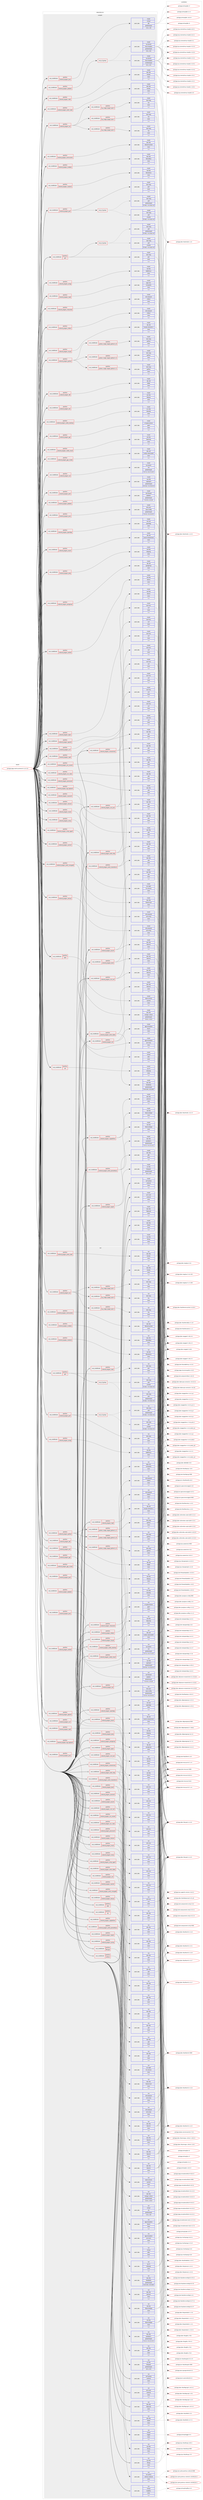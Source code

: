 digraph prolog {

# *************
# Graph options
# *************

newrank=true;
concentrate=true;
compound=true;
graph [rankdir=LR,fontname=Helvetica,fontsize=10,ranksep=1.5];#, ranksep=2.5, nodesep=0.2];
edge  [arrowhead=vee];
node  [fontname=Helvetica,fontsize=10];

# **********
# The ebuild
# **********

subgraph cluster_leftcol {
color=gray;
rank=same;
label=<<i>ebuild</i>>;
id [label="portage://app-metrics/collectd-5.12.0-r10", color=red, width=4, href="../app-metrics/collectd-5.12.0-r10.svg"];
}

# ****************
# The dependencies
# ****************

subgraph cluster_midcol {
color=gray;
label=<<i>dependencies</i>>;
subgraph cluster_compile {
fillcolor="#eeeeee";
style=filled;
label=<<i>compile</i>>;
subgraph cond11241 {
dependency38684 [label=<<TABLE BORDER="0" CELLBORDER="1" CELLSPACING="0" CELLPADDING="4"><TR><TD ROWSPAN="3" CELLPADDING="10">use_conditional</TD></TR><TR><TD>positive</TD></TR><TR><TD>collectd_plugins_amqp</TD></TR></TABLE>>, shape=none, color=red];
subgraph pack27074 {
dependency38685 [label=<<TABLE BORDER="0" CELLBORDER="1" CELLSPACING="0" CELLPADDING="4" WIDTH="220"><TR><TD ROWSPAN="6" CELLPADDING="30">pack_dep</TD></TR><TR><TD WIDTH="110">install</TD></TR><TR><TD>net-libs</TD></TR><TR><TD>rabbitmq-c</TD></TR><TR><TD>none</TD></TR><TR><TD>[,,]</TD></TR></TABLE>>, shape=none, color=blue];
}
dependency38684:e -> dependency38685:w [weight=20,style="dashed",arrowhead="vee"];
}
id:e -> dependency38684:w [weight=20,style="solid",arrowhead="vee"];
subgraph cond11242 {
dependency38686 [label=<<TABLE BORDER="0" CELLBORDER="1" CELLSPACING="0" CELLPADDING="4"><TR><TD ROWSPAN="3" CELLPADDING="10">use_conditional</TD></TR><TR><TD>positive</TD></TR><TR><TD>collectd_plugins_apache</TD></TR></TABLE>>, shape=none, color=red];
subgraph pack27075 {
dependency38687 [label=<<TABLE BORDER="0" CELLBORDER="1" CELLSPACING="0" CELLPADDING="4" WIDTH="220"><TR><TD ROWSPAN="6" CELLPADDING="30">pack_dep</TD></TR><TR><TD WIDTH="110">install</TD></TR><TR><TD>net-misc</TD></TR><TR><TD>curl</TD></TR><TR><TD>none</TD></TR><TR><TD>[,,]</TD></TR></TABLE>>, shape=none, color=blue];
}
dependency38686:e -> dependency38687:w [weight=20,style="dashed",arrowhead="vee"];
}
id:e -> dependency38686:w [weight=20,style="solid",arrowhead="vee"];
subgraph cond11243 {
dependency38688 [label=<<TABLE BORDER="0" CELLBORDER="1" CELLSPACING="0" CELLPADDING="4"><TR><TD ROWSPAN="3" CELLPADDING="10">use_conditional</TD></TR><TR><TD>positive</TD></TR><TR><TD>collectd_plugins_ascent</TD></TR></TABLE>>, shape=none, color=red];
subgraph pack27076 {
dependency38689 [label=<<TABLE BORDER="0" CELLBORDER="1" CELLSPACING="0" CELLPADDING="4" WIDTH="220"><TR><TD ROWSPAN="6" CELLPADDING="30">pack_dep</TD></TR><TR><TD WIDTH="110">install</TD></TR><TR><TD>net-misc</TD></TR><TR><TD>curl</TD></TR><TR><TD>none</TD></TR><TR><TD>[,,]</TD></TR></TABLE>>, shape=none, color=blue];
}
dependency38688:e -> dependency38689:w [weight=20,style="dashed",arrowhead="vee"];
subgraph pack27077 {
dependency38690 [label=<<TABLE BORDER="0" CELLBORDER="1" CELLSPACING="0" CELLPADDING="4" WIDTH="220"><TR><TD ROWSPAN="6" CELLPADDING="30">pack_dep</TD></TR><TR><TD WIDTH="110">install</TD></TR><TR><TD>dev-libs</TD></TR><TR><TD>libxml2</TD></TR><TR><TD>none</TD></TR><TR><TD>[,,]</TD></TR></TABLE>>, shape=none, color=blue];
}
dependency38688:e -> dependency38690:w [weight=20,style="dashed",arrowhead="vee"];
}
id:e -> dependency38688:w [weight=20,style="solid",arrowhead="vee"];
subgraph cond11244 {
dependency38691 [label=<<TABLE BORDER="0" CELLBORDER="1" CELLSPACING="0" CELLPADDING="4"><TR><TD ROWSPAN="3" CELLPADDING="10">use_conditional</TD></TR><TR><TD>positive</TD></TR><TR><TD>collectd_plugins_bind</TD></TR></TABLE>>, shape=none, color=red];
subgraph pack27078 {
dependency38692 [label=<<TABLE BORDER="0" CELLBORDER="1" CELLSPACING="0" CELLPADDING="4" WIDTH="220"><TR><TD ROWSPAN="6" CELLPADDING="30">pack_dep</TD></TR><TR><TD WIDTH="110">install</TD></TR><TR><TD>net-misc</TD></TR><TR><TD>curl</TD></TR><TR><TD>none</TD></TR><TR><TD>[,,]</TD></TR></TABLE>>, shape=none, color=blue];
}
dependency38691:e -> dependency38692:w [weight=20,style="dashed",arrowhead="vee"];
subgraph pack27079 {
dependency38693 [label=<<TABLE BORDER="0" CELLBORDER="1" CELLSPACING="0" CELLPADDING="4" WIDTH="220"><TR><TD ROWSPAN="6" CELLPADDING="30">pack_dep</TD></TR><TR><TD WIDTH="110">install</TD></TR><TR><TD>dev-libs</TD></TR><TR><TD>libxml2</TD></TR><TR><TD>none</TD></TR><TR><TD>[,,]</TD></TR></TABLE>>, shape=none, color=blue];
}
dependency38691:e -> dependency38693:w [weight=20,style="dashed",arrowhead="vee"];
}
id:e -> dependency38691:w [weight=20,style="solid",arrowhead="vee"];
subgraph cond11245 {
dependency38694 [label=<<TABLE BORDER="0" CELLBORDER="1" CELLSPACING="0" CELLPADDING="4"><TR><TD ROWSPAN="3" CELLPADDING="10">use_conditional</TD></TR><TR><TD>positive</TD></TR><TR><TD>collectd_plugins_capabilities</TD></TR></TABLE>>, shape=none, color=red];
subgraph pack27080 {
dependency38695 [label=<<TABLE BORDER="0" CELLBORDER="1" CELLSPACING="0" CELLPADDING="4" WIDTH="220"><TR><TD ROWSPAN="6" CELLPADDING="30">pack_dep</TD></TR><TR><TD WIDTH="110">install</TD></TR><TR><TD>dev-libs</TD></TR><TR><TD>jansson</TD></TR><TR><TD>none</TD></TR><TR><TD>[,,]</TD></TR></TABLE>>, shape=none, color=blue];
}
dependency38694:e -> dependency38695:w [weight=20,style="dashed",arrowhead="vee"];
subgraph pack27081 {
dependency38696 [label=<<TABLE BORDER="0" CELLBORDER="1" CELLSPACING="0" CELLPADDING="4" WIDTH="220"><TR><TD ROWSPAN="6" CELLPADDING="30">pack_dep</TD></TR><TR><TD WIDTH="110">install</TD></TR><TR><TD>net-libs</TD></TR><TR><TD>libmicrohttpd</TD></TR><TR><TD>none</TD></TR><TR><TD>[,,]</TD></TR></TABLE>>, shape=none, color=blue];
}
dependency38694:e -> dependency38696:w [weight=20,style="dashed",arrowhead="vee"];
}
id:e -> dependency38694:w [weight=20,style="solid",arrowhead="vee"];
subgraph cond11246 {
dependency38697 [label=<<TABLE BORDER="0" CELLBORDER="1" CELLSPACING="0" CELLPADDING="4"><TR><TD ROWSPAN="3" CELLPADDING="10">use_conditional</TD></TR><TR><TD>positive</TD></TR><TR><TD>collectd_plugins_ceph</TD></TR></TABLE>>, shape=none, color=red];
subgraph pack27082 {
dependency38698 [label=<<TABLE BORDER="0" CELLBORDER="1" CELLSPACING="0" CELLPADDING="4" WIDTH="220"><TR><TD ROWSPAN="6" CELLPADDING="30">pack_dep</TD></TR><TR><TD WIDTH="110">install</TD></TR><TR><TD>dev-libs</TD></TR><TR><TD>yajl</TD></TR><TR><TD>none</TD></TR><TR><TD>[,,]</TD></TR></TABLE>>, shape=none, color=blue];
}
dependency38697:e -> dependency38698:w [weight=20,style="dashed",arrowhead="vee"];
}
id:e -> dependency38697:w [weight=20,style="solid",arrowhead="vee"];
subgraph cond11247 {
dependency38699 [label=<<TABLE BORDER="0" CELLBORDER="1" CELLSPACING="0" CELLPADDING="4"><TR><TD ROWSPAN="3" CELLPADDING="10">use_conditional</TD></TR><TR><TD>positive</TD></TR><TR><TD>collectd_plugins_connectivity</TD></TR></TABLE>>, shape=none, color=red];
subgraph pack27083 {
dependency38700 [label=<<TABLE BORDER="0" CELLBORDER="1" CELLSPACING="0" CELLPADDING="4" WIDTH="220"><TR><TD ROWSPAN="6" CELLPADDING="30">pack_dep</TD></TR><TR><TD WIDTH="110">install</TD></TR><TR><TD>dev-libs</TD></TR><TR><TD>yajl</TD></TR><TR><TD>none</TD></TR><TR><TD>[,,]</TD></TR></TABLE>>, shape=none, color=blue];
}
dependency38699:e -> dependency38700:w [weight=20,style="dashed",arrowhead="vee"];
subgraph pack27084 {
dependency38701 [label=<<TABLE BORDER="0" CELLBORDER="1" CELLSPACING="0" CELLPADDING="4" WIDTH="220"><TR><TD ROWSPAN="6" CELLPADDING="30">pack_dep</TD></TR><TR><TD WIDTH="110">install</TD></TR><TR><TD>net-libs</TD></TR><TR><TD>libmnl</TD></TR><TR><TD>none</TD></TR><TR><TD>[,,]</TD></TR></TABLE>>, shape=none, color=blue];
}
dependency38699:e -> dependency38701:w [weight=20,style="dashed",arrowhead="vee"];
}
id:e -> dependency38699:w [weight=20,style="solid",arrowhead="vee"];
subgraph cond11248 {
dependency38702 [label=<<TABLE BORDER="0" CELLBORDER="1" CELLSPACING="0" CELLPADDING="4"><TR><TD ROWSPAN="3" CELLPADDING="10">use_conditional</TD></TR><TR><TD>positive</TD></TR><TR><TD>collectd_plugins_curl</TD></TR></TABLE>>, shape=none, color=red];
subgraph pack27085 {
dependency38703 [label=<<TABLE BORDER="0" CELLBORDER="1" CELLSPACING="0" CELLPADDING="4" WIDTH="220"><TR><TD ROWSPAN="6" CELLPADDING="30">pack_dep</TD></TR><TR><TD WIDTH="110">install</TD></TR><TR><TD>net-misc</TD></TR><TR><TD>curl</TD></TR><TR><TD>none</TD></TR><TR><TD>[,,]</TD></TR></TABLE>>, shape=none, color=blue];
}
dependency38702:e -> dependency38703:w [weight=20,style="dashed",arrowhead="vee"];
}
id:e -> dependency38702:w [weight=20,style="solid",arrowhead="vee"];
subgraph cond11249 {
dependency38704 [label=<<TABLE BORDER="0" CELLBORDER="1" CELLSPACING="0" CELLPADDING="4"><TR><TD ROWSPAN="3" CELLPADDING="10">use_conditional</TD></TR><TR><TD>positive</TD></TR><TR><TD>collectd_plugins_curl_json</TD></TR></TABLE>>, shape=none, color=red];
subgraph pack27086 {
dependency38705 [label=<<TABLE BORDER="0" CELLBORDER="1" CELLSPACING="0" CELLPADDING="4" WIDTH="220"><TR><TD ROWSPAN="6" CELLPADDING="30">pack_dep</TD></TR><TR><TD WIDTH="110">install</TD></TR><TR><TD>net-misc</TD></TR><TR><TD>curl</TD></TR><TR><TD>none</TD></TR><TR><TD>[,,]</TD></TR></TABLE>>, shape=none, color=blue];
}
dependency38704:e -> dependency38705:w [weight=20,style="dashed",arrowhead="vee"];
subgraph pack27087 {
dependency38706 [label=<<TABLE BORDER="0" CELLBORDER="1" CELLSPACING="0" CELLPADDING="4" WIDTH="220"><TR><TD ROWSPAN="6" CELLPADDING="30">pack_dep</TD></TR><TR><TD WIDTH="110">install</TD></TR><TR><TD>dev-libs</TD></TR><TR><TD>yajl</TD></TR><TR><TD>none</TD></TR><TR><TD>[,,]</TD></TR></TABLE>>, shape=none, color=blue];
}
dependency38704:e -> dependency38706:w [weight=20,style="dashed",arrowhead="vee"];
}
id:e -> dependency38704:w [weight=20,style="solid",arrowhead="vee"];
subgraph cond11250 {
dependency38707 [label=<<TABLE BORDER="0" CELLBORDER="1" CELLSPACING="0" CELLPADDING="4"><TR><TD ROWSPAN="3" CELLPADDING="10">use_conditional</TD></TR><TR><TD>positive</TD></TR><TR><TD>collectd_plugins_curl_xml</TD></TR></TABLE>>, shape=none, color=red];
subgraph pack27088 {
dependency38708 [label=<<TABLE BORDER="0" CELLBORDER="1" CELLSPACING="0" CELLPADDING="4" WIDTH="220"><TR><TD ROWSPAN="6" CELLPADDING="30">pack_dep</TD></TR><TR><TD WIDTH="110">install</TD></TR><TR><TD>net-misc</TD></TR><TR><TD>curl</TD></TR><TR><TD>none</TD></TR><TR><TD>[,,]</TD></TR></TABLE>>, shape=none, color=blue];
}
dependency38707:e -> dependency38708:w [weight=20,style="dashed",arrowhead="vee"];
subgraph pack27089 {
dependency38709 [label=<<TABLE BORDER="0" CELLBORDER="1" CELLSPACING="0" CELLPADDING="4" WIDTH="220"><TR><TD ROWSPAN="6" CELLPADDING="30">pack_dep</TD></TR><TR><TD WIDTH="110">install</TD></TR><TR><TD>dev-libs</TD></TR><TR><TD>libxml2</TD></TR><TR><TD>none</TD></TR><TR><TD>[,,]</TD></TR></TABLE>>, shape=none, color=blue];
}
dependency38707:e -> dependency38709:w [weight=20,style="dashed",arrowhead="vee"];
}
id:e -> dependency38707:w [weight=20,style="solid",arrowhead="vee"];
subgraph cond11251 {
dependency38710 [label=<<TABLE BORDER="0" CELLBORDER="1" CELLSPACING="0" CELLPADDING="4"><TR><TD ROWSPAN="3" CELLPADDING="10">use_conditional</TD></TR><TR><TD>positive</TD></TR><TR><TD>collectd_plugins_dbi</TD></TR></TABLE>>, shape=none, color=red];
subgraph pack27090 {
dependency38711 [label=<<TABLE BORDER="0" CELLBORDER="1" CELLSPACING="0" CELLPADDING="4" WIDTH="220"><TR><TD ROWSPAN="6" CELLPADDING="30">pack_dep</TD></TR><TR><TD WIDTH="110">install</TD></TR><TR><TD>dev-db</TD></TR><TR><TD>libdbi</TD></TR><TR><TD>none</TD></TR><TR><TD>[,,]</TD></TR></TABLE>>, shape=none, color=blue];
}
dependency38710:e -> dependency38711:w [weight=20,style="dashed",arrowhead="vee"];
}
id:e -> dependency38710:w [weight=20,style="solid",arrowhead="vee"];
subgraph cond11252 {
dependency38712 [label=<<TABLE BORDER="0" CELLBORDER="1" CELLSPACING="0" CELLPADDING="4"><TR><TD ROWSPAN="3" CELLPADDING="10">use_conditional</TD></TR><TR><TD>positive</TD></TR><TR><TD>collectd_plugins_dns</TD></TR></TABLE>>, shape=none, color=red];
subgraph pack27091 {
dependency38713 [label=<<TABLE BORDER="0" CELLBORDER="1" CELLSPACING="0" CELLPADDING="4" WIDTH="220"><TR><TD ROWSPAN="6" CELLPADDING="30">pack_dep</TD></TR><TR><TD WIDTH="110">install</TD></TR><TR><TD>net-libs</TD></TR><TR><TD>libpcap</TD></TR><TR><TD>none</TD></TR><TR><TD>[,,]</TD></TR></TABLE>>, shape=none, color=blue];
}
dependency38712:e -> dependency38713:w [weight=20,style="dashed",arrowhead="vee"];
}
id:e -> dependency38712:w [weight=20,style="solid",arrowhead="vee"];
subgraph cond11253 {
dependency38714 [label=<<TABLE BORDER="0" CELLBORDER="1" CELLSPACING="0" CELLPADDING="4"><TR><TD ROWSPAN="3" CELLPADDING="10">use_conditional</TD></TR><TR><TD>positive</TD></TR><TR><TD>collectd_plugins_gps</TD></TR></TABLE>>, shape=none, color=red];
subgraph pack27092 {
dependency38715 [label=<<TABLE BORDER="0" CELLBORDER="1" CELLSPACING="0" CELLPADDING="4" WIDTH="220"><TR><TD ROWSPAN="6" CELLPADDING="30">pack_dep</TD></TR><TR><TD WIDTH="110">install</TD></TR><TR><TD>sci-geosciences</TD></TR><TR><TD>gpsd</TD></TR><TR><TD>none</TD></TR><TR><TD>[,,]</TD></TR></TABLE>>, shape=none, color=blue];
}
dependency38714:e -> dependency38715:w [weight=20,style="dashed",arrowhead="vee"];
}
id:e -> dependency38714:w [weight=20,style="solid",arrowhead="vee"];
subgraph cond11254 {
dependency38716 [label=<<TABLE BORDER="0" CELLBORDER="1" CELLSPACING="0" CELLPADDING="4"><TR><TD ROWSPAN="3" CELLPADDING="10">use_conditional</TD></TR><TR><TD>positive</TD></TR><TR><TD>collectd_plugins_gpu_nvidia</TD></TR></TABLE>>, shape=none, color=red];
subgraph pack27093 {
dependency38717 [label=<<TABLE BORDER="0" CELLBORDER="1" CELLSPACING="0" CELLPADDING="4" WIDTH="220"><TR><TD ROWSPAN="6" CELLPADDING="30">pack_dep</TD></TR><TR><TD WIDTH="110">install</TD></TR><TR><TD>dev-util</TD></TR><TR><TD>nvidia-cuda-toolkit</TD></TR><TR><TD>none</TD></TR><TR><TD>[,,]</TD></TR></TABLE>>, shape=none, color=blue];
}
dependency38716:e -> dependency38717:w [weight=20,style="dashed",arrowhead="vee"];
}
id:e -> dependency38716:w [weight=20,style="solid",arrowhead="vee"];
subgraph cond11255 {
dependency38718 [label=<<TABLE BORDER="0" CELLBORDER="1" CELLSPACING="0" CELLPADDING="4"><TR><TD ROWSPAN="3" CELLPADDING="10">use_conditional</TD></TR><TR><TD>positive</TD></TR><TR><TD>collectd_plugins_ipmi</TD></TR></TABLE>>, shape=none, color=red];
subgraph pack27094 {
dependency38719 [label=<<TABLE BORDER="0" CELLBORDER="1" CELLSPACING="0" CELLPADDING="4" WIDTH="220"><TR><TD ROWSPAN="6" CELLPADDING="30">pack_dep</TD></TR><TR><TD WIDTH="110">install</TD></TR><TR><TD>sys-libs</TD></TR><TR><TD>openipmi</TD></TR><TR><TD>greaterequal</TD></TR><TR><TD>[2.0.16,,-r1,2.0.16-r1]</TD></TR></TABLE>>, shape=none, color=blue];
}
dependency38718:e -> dependency38719:w [weight=20,style="dashed",arrowhead="vee"];
}
id:e -> dependency38718:w [weight=20,style="solid",arrowhead="vee"];
subgraph cond11256 {
dependency38720 [label=<<TABLE BORDER="0" CELLBORDER="1" CELLSPACING="0" CELLPADDING="4"><TR><TD ROWSPAN="3" CELLPADDING="10">use_conditional</TD></TR><TR><TD>positive</TD></TR><TR><TD>collectd_plugins_iptables</TD></TR></TABLE>>, shape=none, color=red];
subgraph any309 {
dependency38721 [label=<<TABLE BORDER="0" CELLBORDER="1" CELLSPACING="0" CELLPADDING="4"><TR><TD CELLPADDING="10">any_of_group</TD></TR></TABLE>>, shape=none, color=red];subgraph pack27095 {
dependency38722 [label=<<TABLE BORDER="0" CELLBORDER="1" CELLSPACING="0" CELLPADDING="4" WIDTH="220"><TR><TD ROWSPAN="6" CELLPADDING="30">pack_dep</TD></TR><TR><TD WIDTH="110">install</TD></TR><TR><TD>sys-kernel</TD></TR><TR><TD>linux-headers</TD></TR><TR><TD>smallerequal</TD></TR><TR><TD>[4.4,,,4.4]</TD></TR></TABLE>>, shape=none, color=blue];
}
dependency38721:e -> dependency38722:w [weight=20,style="dotted",arrowhead="oinv"];
subgraph pack27096 {
dependency38723 [label=<<TABLE BORDER="0" CELLBORDER="1" CELLSPACING="0" CELLPADDING="4" WIDTH="220"><TR><TD ROWSPAN="6" CELLPADDING="30">pack_dep</TD></TR><TR><TD WIDTH="110">install</TD></TR><TR><TD>sys-kernel</TD></TR><TR><TD>linux-headers</TD></TR><TR><TD>greaterequal</TD></TR><TR><TD>[4.6,,,4.6]</TD></TR></TABLE>>, shape=none, color=blue];
}
dependency38721:e -> dependency38723:w [weight=20,style="dotted",arrowhead="oinv"];
}
dependency38720:e -> dependency38721:w [weight=20,style="dashed",arrowhead="vee"];
}
id:e -> dependency38720:w [weight=20,style="solid",arrowhead="vee"];
subgraph cond11257 {
dependency38724 [label=<<TABLE BORDER="0" CELLBORDER="1" CELLSPACING="0" CELLPADDING="4"><TR><TD ROWSPAN="3" CELLPADDING="10">use_conditional</TD></TR><TR><TD>positive</TD></TR><TR><TD>collectd_plugins_iptables</TD></TR></TABLE>>, shape=none, color=red];
subgraph pack27097 {
dependency38725 [label=<<TABLE BORDER="0" CELLBORDER="1" CELLSPACING="0" CELLPADDING="4" WIDTH="220"><TR><TD ROWSPAN="6" CELLPADDING="30">pack_dep</TD></TR><TR><TD WIDTH="110">install</TD></TR><TR><TD>net-firewall</TD></TR><TR><TD>iptables</TD></TR><TR><TD>greaterequal</TD></TR><TR><TD>[1.4.13,,,1.4.13]</TD></TR></TABLE>>, shape=none, color=blue];
}
dependency38724:e -> dependency38725:w [weight=20,style="dashed",arrowhead="vee"];
}
id:e -> dependency38724:w [weight=20,style="solid",arrowhead="vee"];
subgraph cond11258 {
dependency38726 [label=<<TABLE BORDER="0" CELLBORDER="1" CELLSPACING="0" CELLPADDING="4"><TR><TD ROWSPAN="3" CELLPADDING="10">use_conditional</TD></TR><TR><TD>positive</TD></TR><TR><TD>collectd_plugins_java</TD></TR></TABLE>>, shape=none, color=red];
subgraph pack27098 {
dependency38727 [label=<<TABLE BORDER="0" CELLBORDER="1" CELLSPACING="0" CELLPADDING="4" WIDTH="220"><TR><TD ROWSPAN="6" CELLPADDING="30">pack_dep</TD></TR><TR><TD WIDTH="110">install</TD></TR><TR><TD>dev-java</TD></TR><TR><TD>java-config</TD></TR><TR><TD>greaterequal</TD></TR><TR><TD>[2.2.0,,-r3,2.2.0-r3]</TD></TR></TABLE>>, shape=none, color=blue];
}
dependency38726:e -> dependency38727:w [weight=20,style="dashed",arrowhead="vee"];
}
id:e -> dependency38726:w [weight=20,style="solid",arrowhead="vee"];
subgraph cond11259 {
dependency38728 [label=<<TABLE BORDER="0" CELLBORDER="1" CELLSPACING="0" CELLPADDING="4"><TR><TD ROWSPAN="3" CELLPADDING="10">use_conditional</TD></TR><TR><TD>positive</TD></TR><TR><TD>collectd_plugins_java</TD></TR></TABLE>>, shape=none, color=red];
subgraph pack27099 {
dependency38729 [label=<<TABLE BORDER="0" CELLBORDER="1" CELLSPACING="0" CELLPADDING="4" WIDTH="220"><TR><TD ROWSPAN="6" CELLPADDING="30">pack_dep</TD></TR><TR><TD WIDTH="110">install</TD></TR><TR><TD>virtual</TD></TR><TR><TD>jdk</TD></TR><TR><TD>greaterequal</TD></TR><TR><TD>[1.8,,,1.8]</TD></TR></TABLE>>, shape=none, color=blue];
}
dependency38728:e -> dependency38729:w [weight=20,style="dashed",arrowhead="vee"];
}
id:e -> dependency38728:w [weight=20,style="solid",arrowhead="vee"];
subgraph cond11260 {
dependency38730 [label=<<TABLE BORDER="0" CELLBORDER="1" CELLSPACING="0" CELLPADDING="4"><TR><TD ROWSPAN="3" CELLPADDING="10">use_conditional</TD></TR><TR><TD>positive</TD></TR><TR><TD>collectd_plugins_log_logstash</TD></TR></TABLE>>, shape=none, color=red];
subgraph pack27100 {
dependency38731 [label=<<TABLE BORDER="0" CELLBORDER="1" CELLSPACING="0" CELLPADDING="4" WIDTH="220"><TR><TD ROWSPAN="6" CELLPADDING="30">pack_dep</TD></TR><TR><TD WIDTH="110">install</TD></TR><TR><TD>dev-libs</TD></TR><TR><TD>yajl</TD></TR><TR><TD>none</TD></TR><TR><TD>[,,]</TD></TR></TABLE>>, shape=none, color=blue];
}
dependency38730:e -> dependency38731:w [weight=20,style="dashed",arrowhead="vee"];
}
id:e -> dependency38730:w [weight=20,style="solid",arrowhead="vee"];
subgraph cond11261 {
dependency38732 [label=<<TABLE BORDER="0" CELLBORDER="1" CELLSPACING="0" CELLPADDING="4"><TR><TD ROWSPAN="3" CELLPADDING="10">use_conditional</TD></TR><TR><TD>positive</TD></TR><TR><TD>collectd_plugins_lua</TD></TR></TABLE>>, shape=none, color=red];
subgraph cond11262 {
dependency38733 [label=<<TABLE BORDER="0" CELLBORDER="1" CELLSPACING="0" CELLPADDING="4"><TR><TD ROWSPAN="3" CELLPADDING="10">use_conditional</TD></TR><TR><TD>positive</TD></TR><TR><TD>lua_single_target_lua5-1</TD></TR></TABLE>>, shape=none, color=red];
subgraph pack27101 {
dependency38734 [label=<<TABLE BORDER="0" CELLBORDER="1" CELLSPACING="0" CELLPADDING="4" WIDTH="220"><TR><TD ROWSPAN="6" CELLPADDING="30">pack_dep</TD></TR><TR><TD WIDTH="110">install</TD></TR><TR><TD>dev-lang</TD></TR><TR><TD>lua</TD></TR><TR><TD>none</TD></TR><TR><TD>[,,]</TD></TR></TABLE>>, shape=none, color=blue];
}
dependency38733:e -> dependency38734:w [weight=20,style="dashed",arrowhead="vee"];
}
dependency38732:e -> dependency38733:w [weight=20,style="dashed",arrowhead="vee"];
subgraph cond11263 {
dependency38735 [label=<<TABLE BORDER="0" CELLBORDER="1" CELLSPACING="0" CELLPADDING="4"><TR><TD ROWSPAN="3" CELLPADDING="10">use_conditional</TD></TR><TR><TD>positive</TD></TR><TR><TD>lua_single_target_lua5-3</TD></TR></TABLE>>, shape=none, color=red];
subgraph pack27102 {
dependency38736 [label=<<TABLE BORDER="0" CELLBORDER="1" CELLSPACING="0" CELLPADDING="4" WIDTH="220"><TR><TD ROWSPAN="6" CELLPADDING="30">pack_dep</TD></TR><TR><TD WIDTH="110">install</TD></TR><TR><TD>dev-lang</TD></TR><TR><TD>lua</TD></TR><TR><TD>none</TD></TR><TR><TD>[,,]</TD></TR></TABLE>>, shape=none, color=blue];
}
dependency38735:e -> dependency38736:w [weight=20,style="dashed",arrowhead="vee"];
}
dependency38732:e -> dependency38735:w [weight=20,style="dashed",arrowhead="vee"];
subgraph cond11264 {
dependency38737 [label=<<TABLE BORDER="0" CELLBORDER="1" CELLSPACING="0" CELLPADDING="4"><TR><TD ROWSPAN="3" CELLPADDING="10">use_conditional</TD></TR><TR><TD>positive</TD></TR><TR><TD>lua_single_target_lua5-4</TD></TR></TABLE>>, shape=none, color=red];
subgraph pack27103 {
dependency38738 [label=<<TABLE BORDER="0" CELLBORDER="1" CELLSPACING="0" CELLPADDING="4" WIDTH="220"><TR><TD ROWSPAN="6" CELLPADDING="30">pack_dep</TD></TR><TR><TD WIDTH="110">install</TD></TR><TR><TD>dev-lang</TD></TR><TR><TD>lua</TD></TR><TR><TD>none</TD></TR><TR><TD>[,,]</TD></TR></TABLE>>, shape=none, color=blue];
}
dependency38737:e -> dependency38738:w [weight=20,style="dashed",arrowhead="vee"];
}
dependency38732:e -> dependency38737:w [weight=20,style="dashed",arrowhead="vee"];
}
id:e -> dependency38732:w [weight=20,style="solid",arrowhead="vee"];
subgraph cond11265 {
dependency38739 [label=<<TABLE BORDER="0" CELLBORDER="1" CELLSPACING="0" CELLPADDING="4"><TR><TD ROWSPAN="3" CELLPADDING="10">use_conditional</TD></TR><TR><TD>positive</TD></TR><TR><TD>collectd_plugins_memcachec</TD></TR></TABLE>>, shape=none, color=red];
subgraph pack27104 {
dependency38740 [label=<<TABLE BORDER="0" CELLBORDER="1" CELLSPACING="0" CELLPADDING="4" WIDTH="220"><TR><TD ROWSPAN="6" CELLPADDING="30">pack_dep</TD></TR><TR><TD WIDTH="110">install</TD></TR><TR><TD>dev-libs</TD></TR><TR><TD>libmemcached</TD></TR><TR><TD>none</TD></TR><TR><TD>[,,]</TD></TR></TABLE>>, shape=none, color=blue];
}
dependency38739:e -> dependency38740:w [weight=20,style="dashed",arrowhead="vee"];
}
id:e -> dependency38739:w [weight=20,style="solid",arrowhead="vee"];
subgraph cond11266 {
dependency38741 [label=<<TABLE BORDER="0" CELLBORDER="1" CELLSPACING="0" CELLPADDING="4"><TR><TD ROWSPAN="3" CELLPADDING="10">use_conditional</TD></TR><TR><TD>positive</TD></TR><TR><TD>collectd_plugins_modbus</TD></TR></TABLE>>, shape=none, color=red];
subgraph pack27105 {
dependency38742 [label=<<TABLE BORDER="0" CELLBORDER="1" CELLSPACING="0" CELLPADDING="4" WIDTH="220"><TR><TD ROWSPAN="6" CELLPADDING="30">pack_dep</TD></TR><TR><TD WIDTH="110">install</TD></TR><TR><TD>dev-libs</TD></TR><TR><TD>libmodbus</TD></TR><TR><TD>none</TD></TR><TR><TD>[,,]</TD></TR></TABLE>>, shape=none, color=blue];
}
dependency38741:e -> dependency38742:w [weight=20,style="dashed",arrowhead="vee"];
}
id:e -> dependency38741:w [weight=20,style="solid",arrowhead="vee"];
subgraph cond11267 {
dependency38743 [label=<<TABLE BORDER="0" CELLBORDER="1" CELLSPACING="0" CELLPADDING="4"><TR><TD ROWSPAN="3" CELLPADDING="10">use_conditional</TD></TR><TR><TD>positive</TD></TR><TR><TD>collectd_plugins_mqtt</TD></TR></TABLE>>, shape=none, color=red];
subgraph pack27106 {
dependency38744 [label=<<TABLE BORDER="0" CELLBORDER="1" CELLSPACING="0" CELLPADDING="4" WIDTH="220"><TR><TD ROWSPAN="6" CELLPADDING="30">pack_dep</TD></TR><TR><TD WIDTH="110">install</TD></TR><TR><TD>app-misc</TD></TR><TR><TD>mosquitto</TD></TR><TR><TD>none</TD></TR><TR><TD>[,,]</TD></TR></TABLE>>, shape=none, color=blue];
}
dependency38743:e -> dependency38744:w [weight=20,style="dashed",arrowhead="vee"];
}
id:e -> dependency38743:w [weight=20,style="solid",arrowhead="vee"];
subgraph cond11268 {
dependency38745 [label=<<TABLE BORDER="0" CELLBORDER="1" CELLSPACING="0" CELLPADDING="4"><TR><TD ROWSPAN="3" CELLPADDING="10">use_conditional</TD></TR><TR><TD>positive</TD></TR><TR><TD>collectd_plugins_mysql</TD></TR></TABLE>>, shape=none, color=red];
subgraph pack27107 {
dependency38746 [label=<<TABLE BORDER="0" CELLBORDER="1" CELLSPACING="0" CELLPADDING="4" WIDTH="220"><TR><TD ROWSPAN="6" CELLPADDING="30">pack_dep</TD></TR><TR><TD WIDTH="110">install</TD></TR><TR><TD>dev-db</TD></TR><TR><TD>mysql-connector-c</TD></TR><TR><TD>none</TD></TR><TR><TD>[,,]</TD></TR></TABLE>>, shape=none, color=blue];
}
dependency38745:e -> dependency38746:w [weight=20,style="dashed",arrowhead="vee"];
}
id:e -> dependency38745:w [weight=20,style="solid",arrowhead="vee"];
subgraph cond11269 {
dependency38747 [label=<<TABLE BORDER="0" CELLBORDER="1" CELLSPACING="0" CELLPADDING="4"><TR><TD ROWSPAN="3" CELLPADDING="10">use_conditional</TD></TR><TR><TD>positive</TD></TR><TR><TD>collectd_plugins_netlink</TD></TR></TABLE>>, shape=none, color=red];
subgraph pack27108 {
dependency38748 [label=<<TABLE BORDER="0" CELLBORDER="1" CELLSPACING="0" CELLPADDING="4" WIDTH="220"><TR><TD ROWSPAN="6" CELLPADDING="30">pack_dep</TD></TR><TR><TD WIDTH="110">install</TD></TR><TR><TD>net-libs</TD></TR><TR><TD>libmnl</TD></TR><TR><TD>none</TD></TR><TR><TD>[,,]</TD></TR></TABLE>>, shape=none, color=blue];
}
dependency38747:e -> dependency38748:w [weight=20,style="dashed",arrowhead="vee"];
}
id:e -> dependency38747:w [weight=20,style="solid",arrowhead="vee"];
subgraph cond11270 {
dependency38749 [label=<<TABLE BORDER="0" CELLBORDER="1" CELLSPACING="0" CELLPADDING="4"><TR><TD ROWSPAN="3" CELLPADDING="10">use_conditional</TD></TR><TR><TD>positive</TD></TR><TR><TD>collectd_plugins_nginx</TD></TR></TABLE>>, shape=none, color=red];
subgraph pack27109 {
dependency38750 [label=<<TABLE BORDER="0" CELLBORDER="1" CELLSPACING="0" CELLPADDING="4" WIDTH="220"><TR><TD ROWSPAN="6" CELLPADDING="30">pack_dep</TD></TR><TR><TD WIDTH="110">install</TD></TR><TR><TD>net-misc</TD></TR><TR><TD>curl</TD></TR><TR><TD>none</TD></TR><TR><TD>[,,]</TD></TR></TABLE>>, shape=none, color=blue];
}
dependency38749:e -> dependency38750:w [weight=20,style="dashed",arrowhead="vee"];
}
id:e -> dependency38749:w [weight=20,style="solid",arrowhead="vee"];
subgraph cond11271 {
dependency38751 [label=<<TABLE BORDER="0" CELLBORDER="1" CELLSPACING="0" CELLPADDING="4"><TR><TD ROWSPAN="3" CELLPADDING="10">use_conditional</TD></TR><TR><TD>positive</TD></TR><TR><TD>collectd_plugins_notify_desktop</TD></TR></TABLE>>, shape=none, color=red];
subgraph pack27110 {
dependency38752 [label=<<TABLE BORDER="0" CELLBORDER="1" CELLSPACING="0" CELLPADDING="4" WIDTH="220"><TR><TD ROWSPAN="6" CELLPADDING="30">pack_dep</TD></TR><TR><TD WIDTH="110">install</TD></TR><TR><TD>x11-libs</TD></TR><TR><TD>libnotify</TD></TR><TR><TD>none</TD></TR><TR><TD>[,,]</TD></TR></TABLE>>, shape=none, color=blue];
}
dependency38751:e -> dependency38752:w [weight=20,style="dashed",arrowhead="vee"];
}
id:e -> dependency38751:w [weight=20,style="solid",arrowhead="vee"];
subgraph cond11272 {
dependency38753 [label=<<TABLE BORDER="0" CELLBORDER="1" CELLSPACING="0" CELLPADDING="4"><TR><TD ROWSPAN="3" CELLPADDING="10">use_conditional</TD></TR><TR><TD>positive</TD></TR><TR><TD>collectd_plugins_notify_email</TD></TR></TABLE>>, shape=none, color=red];
subgraph pack27111 {
dependency38754 [label=<<TABLE BORDER="0" CELLBORDER="1" CELLSPACING="0" CELLPADDING="4" WIDTH="220"><TR><TD ROWSPAN="6" CELLPADDING="30">pack_dep</TD></TR><TR><TD WIDTH="110">install</TD></TR><TR><TD>net-libs</TD></TR><TR><TD>libesmtp</TD></TR><TR><TD>none</TD></TR><TR><TD>[,,]</TD></TR></TABLE>>, shape=none, color=blue];
}
dependency38753:e -> dependency38754:w [weight=20,style="dashed",arrowhead="vee"];
}
id:e -> dependency38753:w [weight=20,style="solid",arrowhead="vee"];
subgraph cond11273 {
dependency38755 [label=<<TABLE BORDER="0" CELLBORDER="1" CELLSPACING="0" CELLPADDING="4"><TR><TD ROWSPAN="3" CELLPADDING="10">use_conditional</TD></TR><TR><TD>positive</TD></TR><TR><TD>collectd_plugins_nut</TD></TR></TABLE>>, shape=none, color=red];
subgraph pack27112 {
dependency38756 [label=<<TABLE BORDER="0" CELLBORDER="1" CELLSPACING="0" CELLPADDING="4" WIDTH="220"><TR><TD ROWSPAN="6" CELLPADDING="30">pack_dep</TD></TR><TR><TD WIDTH="110">install</TD></TR><TR><TD>sys-power</TD></TR><TR><TD>nut</TD></TR><TR><TD>greaterequal</TD></TR><TR><TD>[2.7.2,,-r2,2.7.2-r2]</TD></TR></TABLE>>, shape=none, color=blue];
}
dependency38755:e -> dependency38756:w [weight=20,style="dashed",arrowhead="vee"];
}
id:e -> dependency38755:w [weight=20,style="solid",arrowhead="vee"];
subgraph cond11274 {
dependency38757 [label=<<TABLE BORDER="0" CELLBORDER="1" CELLSPACING="0" CELLPADDING="4"><TR><TD ROWSPAN="3" CELLPADDING="10">use_conditional</TD></TR><TR><TD>positive</TD></TR><TR><TD>collectd_plugins_openldap</TD></TR></TABLE>>, shape=none, color=red];
subgraph pack27113 {
dependency38758 [label=<<TABLE BORDER="0" CELLBORDER="1" CELLSPACING="0" CELLPADDING="4" WIDTH="220"><TR><TD ROWSPAN="6" CELLPADDING="30">pack_dep</TD></TR><TR><TD WIDTH="110">install</TD></TR><TR><TD>net-nds</TD></TR><TR><TD>openldap</TD></TR><TR><TD>none</TD></TR><TR><TD>[,,]</TD></TR></TABLE>>, shape=none, color=blue];
}
dependency38757:e -> dependency38758:w [weight=20,style="dashed",arrowhead="vee"];
}
id:e -> dependency38757:w [weight=20,style="solid",arrowhead="vee"];
subgraph cond11275 {
dependency38759 [label=<<TABLE BORDER="0" CELLBORDER="1" CELLSPACING="0" CELLPADDING="4"><TR><TD ROWSPAN="3" CELLPADDING="10">use_conditional</TD></TR><TR><TD>positive</TD></TR><TR><TD>collectd_plugins_oracle</TD></TR></TABLE>>, shape=none, color=red];
subgraph pack27114 {
dependency38760 [label=<<TABLE BORDER="0" CELLBORDER="1" CELLSPACING="0" CELLPADDING="4" WIDTH="220"><TR><TD ROWSPAN="6" CELLPADDING="30">pack_dep</TD></TR><TR><TD WIDTH="110">install</TD></TR><TR><TD>dev-db</TD></TR><TR><TD>oracle-instantclient</TD></TR><TR><TD>none</TD></TR><TR><TD>[,,]</TD></TR></TABLE>>, shape=none, color=blue];
}
dependency38759:e -> dependency38760:w [weight=20,style="dashed",arrowhead="vee"];
}
id:e -> dependency38759:w [weight=20,style="solid",arrowhead="vee"];
subgraph cond11276 {
dependency38761 [label=<<TABLE BORDER="0" CELLBORDER="1" CELLSPACING="0" CELLPADDING="4"><TR><TD ROWSPAN="3" CELLPADDING="10">use_conditional</TD></TR><TR><TD>positive</TD></TR><TR><TD>collectd_plugins_ovs_events</TD></TR></TABLE>>, shape=none, color=red];
subgraph pack27115 {
dependency38762 [label=<<TABLE BORDER="0" CELLBORDER="1" CELLSPACING="0" CELLPADDING="4" WIDTH="220"><TR><TD ROWSPAN="6" CELLPADDING="30">pack_dep</TD></TR><TR><TD WIDTH="110">install</TD></TR><TR><TD>dev-libs</TD></TR><TR><TD>yajl</TD></TR><TR><TD>none</TD></TR><TR><TD>[,,]</TD></TR></TABLE>>, shape=none, color=blue];
}
dependency38761:e -> dependency38762:w [weight=20,style="dashed",arrowhead="vee"];
}
id:e -> dependency38761:w [weight=20,style="solid",arrowhead="vee"];
subgraph cond11277 {
dependency38763 [label=<<TABLE BORDER="0" CELLBORDER="1" CELLSPACING="0" CELLPADDING="4"><TR><TD ROWSPAN="3" CELLPADDING="10">use_conditional</TD></TR><TR><TD>positive</TD></TR><TR><TD>collectd_plugins_ovs_stats</TD></TR></TABLE>>, shape=none, color=red];
subgraph pack27116 {
dependency38764 [label=<<TABLE BORDER="0" CELLBORDER="1" CELLSPACING="0" CELLPADDING="4" WIDTH="220"><TR><TD ROWSPAN="6" CELLPADDING="30">pack_dep</TD></TR><TR><TD WIDTH="110">install</TD></TR><TR><TD>dev-libs</TD></TR><TR><TD>yajl</TD></TR><TR><TD>none</TD></TR><TR><TD>[,,]</TD></TR></TABLE>>, shape=none, color=blue];
}
dependency38763:e -> dependency38764:w [weight=20,style="dashed",arrowhead="vee"];
}
id:e -> dependency38763:w [weight=20,style="solid",arrowhead="vee"];
subgraph cond11278 {
dependency38765 [label=<<TABLE BORDER="0" CELLBORDER="1" CELLSPACING="0" CELLPADDING="4"><TR><TD ROWSPAN="3" CELLPADDING="10">use_conditional</TD></TR><TR><TD>positive</TD></TR><TR><TD>collectd_plugins_perl</TD></TR></TABLE>>, shape=none, color=red];
subgraph any310 {
dependency38766 [label=<<TABLE BORDER="0" CELLBORDER="1" CELLSPACING="0" CELLPADDING="4"><TR><TD CELLPADDING="10">any_of_group</TD></TR></TABLE>>, shape=none, color=red];subgraph pack27117 {
dependency38767 [label=<<TABLE BORDER="0" CELLBORDER="1" CELLSPACING="0" CELLPADDING="4" WIDTH="220"><TR><TD ROWSPAN="6" CELLPADDING="30">pack_dep</TD></TR><TR><TD WIDTH="110">install</TD></TR><TR><TD>dev-lang</TD></TR><TR><TD>perl</TD></TR><TR><TD>greaterequal</TD></TR><TR><TD>[5.38.2,,-r3,5.38.2-r3]</TD></TR></TABLE>>, shape=none, color=blue];
}
dependency38766:e -> dependency38767:w [weight=20,style="dotted",arrowhead="oinv"];
subgraph pack27118 {
dependency38768 [label=<<TABLE BORDER="0" CELLBORDER="1" CELLSPACING="0" CELLPADDING="4" WIDTH="220"><TR><TD ROWSPAN="6" CELLPADDING="30">pack_dep</TD></TR><TR><TD WIDTH="110">install</TD></TR><TR><TD>dev-lang</TD></TR><TR><TD>perl</TD></TR><TR><TD>smaller</TD></TR><TR><TD>[5.38.2,,-r3,5.38.2-r3]</TD></TR></TABLE>>, shape=none, color=blue];
}
dependency38766:e -> dependency38768:w [weight=20,style="dotted",arrowhead="oinv"];
}
dependency38765:e -> dependency38766:w [weight=20,style="dashed",arrowhead="vee"];
subgraph pack27119 {
dependency38769 [label=<<TABLE BORDER="0" CELLBORDER="1" CELLSPACING="0" CELLPADDING="4" WIDTH="220"><TR><TD ROWSPAN="6" CELLPADDING="30">pack_dep</TD></TR><TR><TD WIDTH="110">install</TD></TR><TR><TD>dev-lang</TD></TR><TR><TD>perl</TD></TR><TR><TD>none</TD></TR><TR><TD>[,,]</TD></TR></TABLE>>, shape=none, color=blue];
}
dependency38765:e -> dependency38769:w [weight=20,style="dashed",arrowhead="vee"];
}
id:e -> dependency38765:w [weight=20,style="solid",arrowhead="vee"];
subgraph cond11279 {
dependency38770 [label=<<TABLE BORDER="0" CELLBORDER="1" CELLSPACING="0" CELLPADDING="4"><TR><TD ROWSPAN="3" CELLPADDING="10">use_conditional</TD></TR><TR><TD>positive</TD></TR><TR><TD>collectd_plugins_ping</TD></TR></TABLE>>, shape=none, color=red];
subgraph pack27120 {
dependency38771 [label=<<TABLE BORDER="0" CELLBORDER="1" CELLSPACING="0" CELLPADDING="4" WIDTH="220"><TR><TD ROWSPAN="6" CELLPADDING="30">pack_dep</TD></TR><TR><TD WIDTH="110">install</TD></TR><TR><TD>net-libs</TD></TR><TR><TD>liboping</TD></TR><TR><TD>none</TD></TR><TR><TD>[,,]</TD></TR></TABLE>>, shape=none, color=blue];
}
dependency38770:e -> dependency38771:w [weight=20,style="dashed",arrowhead="vee"];
}
id:e -> dependency38770:w [weight=20,style="solid",arrowhead="vee"];
subgraph cond11280 {
dependency38772 [label=<<TABLE BORDER="0" CELLBORDER="1" CELLSPACING="0" CELLPADDING="4"><TR><TD ROWSPAN="3" CELLPADDING="10">use_conditional</TD></TR><TR><TD>positive</TD></TR><TR><TD>collectd_plugins_postgresql</TD></TR></TABLE>>, shape=none, color=red];
subgraph pack27121 {
dependency38773 [label=<<TABLE BORDER="0" CELLBORDER="1" CELLSPACING="0" CELLPADDING="4" WIDTH="220"><TR><TD ROWSPAN="6" CELLPADDING="30">pack_dep</TD></TR><TR><TD WIDTH="110">install</TD></TR><TR><TD>dev-db</TD></TR><TR><TD>postgresql</TD></TR><TR><TD>none</TD></TR><TR><TD>[,,]</TD></TR></TABLE>>, shape=none, color=blue];
}
dependency38772:e -> dependency38773:w [weight=20,style="dashed",arrowhead="vee"];
}
id:e -> dependency38772:w [weight=20,style="solid",arrowhead="vee"];
subgraph cond11281 {
dependency38774 [label=<<TABLE BORDER="0" CELLBORDER="1" CELLSPACING="0" CELLPADDING="4"><TR><TD ROWSPAN="3" CELLPADDING="10">use_conditional</TD></TR><TR><TD>positive</TD></TR><TR><TD>collectd_plugins_procevent</TD></TR></TABLE>>, shape=none, color=red];
subgraph pack27122 {
dependency38775 [label=<<TABLE BORDER="0" CELLBORDER="1" CELLSPACING="0" CELLPADDING="4" WIDTH="220"><TR><TD ROWSPAN="6" CELLPADDING="30">pack_dep</TD></TR><TR><TD WIDTH="110">install</TD></TR><TR><TD>dev-libs</TD></TR><TR><TD>yajl</TD></TR><TR><TD>none</TD></TR><TR><TD>[,,]</TD></TR></TABLE>>, shape=none, color=blue];
}
dependency38774:e -> dependency38775:w [weight=20,style="dashed",arrowhead="vee"];
}
id:e -> dependency38774:w [weight=20,style="solid",arrowhead="vee"];
subgraph cond11282 {
dependency38776 [label=<<TABLE BORDER="0" CELLBORDER="1" CELLSPACING="0" CELLPADDING="4"><TR><TD ROWSPAN="3" CELLPADDING="10">use_conditional</TD></TR><TR><TD>positive</TD></TR><TR><TD>collectd_plugins_python</TD></TR></TABLE>>, shape=none, color=red];
subgraph cond11283 {
dependency38777 [label=<<TABLE BORDER="0" CELLBORDER="1" CELLSPACING="0" CELLPADDING="4"><TR><TD ROWSPAN="3" CELLPADDING="10">use_conditional</TD></TR><TR><TD>positive</TD></TR><TR><TD>python_single_target_python3_10</TD></TR></TABLE>>, shape=none, color=red];
subgraph pack27123 {
dependency38778 [label=<<TABLE BORDER="0" CELLBORDER="1" CELLSPACING="0" CELLPADDING="4" WIDTH="220"><TR><TD ROWSPAN="6" CELLPADDING="30">pack_dep</TD></TR><TR><TD WIDTH="110">install</TD></TR><TR><TD>dev-lang</TD></TR><TR><TD>python</TD></TR><TR><TD>none</TD></TR><TR><TD>[,,]</TD></TR></TABLE>>, shape=none, color=blue];
}
dependency38777:e -> dependency38778:w [weight=20,style="dashed",arrowhead="vee"];
}
dependency38776:e -> dependency38777:w [weight=20,style="dashed",arrowhead="vee"];
subgraph cond11284 {
dependency38779 [label=<<TABLE BORDER="0" CELLBORDER="1" CELLSPACING="0" CELLPADDING="4"><TR><TD ROWSPAN="3" CELLPADDING="10">use_conditional</TD></TR><TR><TD>positive</TD></TR><TR><TD>python_single_target_python3_11</TD></TR></TABLE>>, shape=none, color=red];
subgraph pack27124 {
dependency38780 [label=<<TABLE BORDER="0" CELLBORDER="1" CELLSPACING="0" CELLPADDING="4" WIDTH="220"><TR><TD ROWSPAN="6" CELLPADDING="30">pack_dep</TD></TR><TR><TD WIDTH="110">install</TD></TR><TR><TD>dev-lang</TD></TR><TR><TD>python</TD></TR><TR><TD>none</TD></TR><TR><TD>[,,]</TD></TR></TABLE>>, shape=none, color=blue];
}
dependency38779:e -> dependency38780:w [weight=20,style="dashed",arrowhead="vee"];
}
dependency38776:e -> dependency38779:w [weight=20,style="dashed",arrowhead="vee"];
subgraph cond11285 {
dependency38781 [label=<<TABLE BORDER="0" CELLBORDER="1" CELLSPACING="0" CELLPADDING="4"><TR><TD ROWSPAN="3" CELLPADDING="10">use_conditional</TD></TR><TR><TD>positive</TD></TR><TR><TD>python_single_target_python3_12</TD></TR></TABLE>>, shape=none, color=red];
subgraph pack27125 {
dependency38782 [label=<<TABLE BORDER="0" CELLBORDER="1" CELLSPACING="0" CELLPADDING="4" WIDTH="220"><TR><TD ROWSPAN="6" CELLPADDING="30">pack_dep</TD></TR><TR><TD WIDTH="110">install</TD></TR><TR><TD>dev-lang</TD></TR><TR><TD>python</TD></TR><TR><TD>none</TD></TR><TR><TD>[,,]</TD></TR></TABLE>>, shape=none, color=blue];
}
dependency38781:e -> dependency38782:w [weight=20,style="dashed",arrowhead="vee"];
}
dependency38776:e -> dependency38781:w [weight=20,style="dashed",arrowhead="vee"];
}
id:e -> dependency38776:w [weight=20,style="solid",arrowhead="vee"];
subgraph cond11286 {
dependency38783 [label=<<TABLE BORDER="0" CELLBORDER="1" CELLSPACING="0" CELLPADDING="4"><TR><TD ROWSPAN="3" CELLPADDING="10">use_conditional</TD></TR><TR><TD>positive</TD></TR><TR><TD>collectd_plugins_redis</TD></TR></TABLE>>, shape=none, color=red];
subgraph pack27126 {
dependency38784 [label=<<TABLE BORDER="0" CELLBORDER="1" CELLSPACING="0" CELLPADDING="4" WIDTH="220"><TR><TD ROWSPAN="6" CELLPADDING="30">pack_dep</TD></TR><TR><TD WIDTH="110">install</TD></TR><TR><TD>dev-libs</TD></TR><TR><TD>hiredis</TD></TR><TR><TD>none</TD></TR><TR><TD>[,,]</TD></TR></TABLE>>, shape=none, color=blue];
}
dependency38783:e -> dependency38784:w [weight=20,style="dashed",arrowhead="vee"];
}
id:e -> dependency38783:w [weight=20,style="solid",arrowhead="vee"];
subgraph cond11287 {
dependency38785 [label=<<TABLE BORDER="0" CELLBORDER="1" CELLSPACING="0" CELLPADDING="4"><TR><TD ROWSPAN="3" CELLPADDING="10">use_conditional</TD></TR><TR><TD>positive</TD></TR><TR><TD>collectd_plugins_routeros</TD></TR></TABLE>>, shape=none, color=red];
subgraph pack27127 {
dependency38786 [label=<<TABLE BORDER="0" CELLBORDER="1" CELLSPACING="0" CELLPADDING="4" WIDTH="220"><TR><TD ROWSPAN="6" CELLPADDING="30">pack_dep</TD></TR><TR><TD WIDTH="110">install</TD></TR><TR><TD>net-libs</TD></TR><TR><TD>librouteros</TD></TR><TR><TD>none</TD></TR><TR><TD>[,,]</TD></TR></TABLE>>, shape=none, color=blue];
}
dependency38785:e -> dependency38786:w [weight=20,style="dashed",arrowhead="vee"];
}
id:e -> dependency38785:w [weight=20,style="solid",arrowhead="vee"];
subgraph cond11288 {
dependency38787 [label=<<TABLE BORDER="0" CELLBORDER="1" CELLSPACING="0" CELLPADDING="4"><TR><TD ROWSPAN="3" CELLPADDING="10">use_conditional</TD></TR><TR><TD>positive</TD></TR><TR><TD>collectd_plugins_rrdcached</TD></TR></TABLE>>, shape=none, color=red];
subgraph pack27128 {
dependency38788 [label=<<TABLE BORDER="0" CELLBORDER="1" CELLSPACING="0" CELLPADDING="4" WIDTH="220"><TR><TD ROWSPAN="6" CELLPADDING="30">pack_dep</TD></TR><TR><TD WIDTH="110">install</TD></TR><TR><TD>net-analyzer</TD></TR><TR><TD>rrdtool</TD></TR><TR><TD>none</TD></TR><TR><TD>[,,]</TD></TR></TABLE>>, shape=none, color=blue];
}
dependency38787:e -> dependency38788:w [weight=20,style="dashed",arrowhead="vee"];
}
id:e -> dependency38787:w [weight=20,style="solid",arrowhead="vee"];
subgraph cond11289 {
dependency38789 [label=<<TABLE BORDER="0" CELLBORDER="1" CELLSPACING="0" CELLPADDING="4"><TR><TD ROWSPAN="3" CELLPADDING="10">use_conditional</TD></TR><TR><TD>positive</TD></TR><TR><TD>collectd_plugins_rrdtool</TD></TR></TABLE>>, shape=none, color=red];
subgraph pack27129 {
dependency38790 [label=<<TABLE BORDER="0" CELLBORDER="1" CELLSPACING="0" CELLPADDING="4" WIDTH="220"><TR><TD ROWSPAN="6" CELLPADDING="30">pack_dep</TD></TR><TR><TD WIDTH="110">install</TD></TR><TR><TD>net-analyzer</TD></TR><TR><TD>rrdtool</TD></TR><TR><TD>none</TD></TR><TR><TD>[,,]</TD></TR></TABLE>>, shape=none, color=blue];
}
dependency38789:e -> dependency38790:w [weight=20,style="dashed",arrowhead="vee"];
}
id:e -> dependency38789:w [weight=20,style="solid",arrowhead="vee"];
subgraph cond11290 {
dependency38791 [label=<<TABLE BORDER="0" CELLBORDER="1" CELLSPACING="0" CELLPADDING="4"><TR><TD ROWSPAN="3" CELLPADDING="10">use_conditional</TD></TR><TR><TD>positive</TD></TR><TR><TD>collectd_plugins_sensors</TD></TR></TABLE>>, shape=none, color=red];
subgraph pack27130 {
dependency38792 [label=<<TABLE BORDER="0" CELLBORDER="1" CELLSPACING="0" CELLPADDING="4" WIDTH="220"><TR><TD ROWSPAN="6" CELLPADDING="30">pack_dep</TD></TR><TR><TD WIDTH="110">install</TD></TR><TR><TD>sys-apps</TD></TR><TR><TD>lm-sensors</TD></TR><TR><TD>none</TD></TR><TR><TD>[,,]</TD></TR></TABLE>>, shape=none, color=blue];
}
dependency38791:e -> dependency38792:w [weight=20,style="dashed",arrowhead="vee"];
}
id:e -> dependency38791:w [weight=20,style="solid",arrowhead="vee"];
subgraph cond11291 {
dependency38793 [label=<<TABLE BORDER="0" CELLBORDER="1" CELLSPACING="0" CELLPADDING="4"><TR><TD ROWSPAN="3" CELLPADDING="10">use_conditional</TD></TR><TR><TD>positive</TD></TR><TR><TD>collectd_plugins_sigrok</TD></TR></TABLE>>, shape=none, color=red];
subgraph pack27131 {
dependency38794 [label=<<TABLE BORDER="0" CELLBORDER="1" CELLSPACING="0" CELLPADDING="4" WIDTH="220"><TR><TD ROWSPAN="6" CELLPADDING="30">pack_dep</TD></TR><TR><TD WIDTH="110">install</TD></TR><TR><TD>sci-libs</TD></TR><TR><TD>libsigrok</TD></TR><TR><TD>greaterequal</TD></TR><TR><TD>[0.4,,,0.4]</TD></TR></TABLE>>, shape=none, color=blue];
}
dependency38793:e -> dependency38794:w [weight=20,style="dashed",arrowhead="vee"];
subgraph pack27132 {
dependency38795 [label=<<TABLE BORDER="0" CELLBORDER="1" CELLSPACING="0" CELLPADDING="4" WIDTH="220"><TR><TD ROWSPAN="6" CELLPADDING="30">pack_dep</TD></TR><TR><TD WIDTH="110">install</TD></TR><TR><TD>dev-libs</TD></TR><TR><TD>glib</TD></TR><TR><TD>none</TD></TR><TR><TD>[,,]</TD></TR></TABLE>>, shape=none, color=blue];
}
dependency38793:e -> dependency38795:w [weight=20,style="dashed",arrowhead="vee"];
}
id:e -> dependency38793:w [weight=20,style="solid",arrowhead="vee"];
subgraph cond11292 {
dependency38796 [label=<<TABLE BORDER="0" CELLBORDER="1" CELLSPACING="0" CELLPADDING="4"><TR><TD ROWSPAN="3" CELLPADDING="10">use_conditional</TD></TR><TR><TD>positive</TD></TR><TR><TD>collectd_plugins_smart</TD></TR></TABLE>>, shape=none, color=red];
subgraph pack27133 {
dependency38797 [label=<<TABLE BORDER="0" CELLBORDER="1" CELLSPACING="0" CELLPADDING="4" WIDTH="220"><TR><TD ROWSPAN="6" CELLPADDING="30">pack_dep</TD></TR><TR><TD WIDTH="110">install</TD></TR><TR><TD>dev-libs</TD></TR><TR><TD>libatasmart</TD></TR><TR><TD>none</TD></TR><TR><TD>[,,]</TD></TR></TABLE>>, shape=none, color=blue];
}
dependency38796:e -> dependency38797:w [weight=20,style="dashed",arrowhead="vee"];
}
id:e -> dependency38796:w [weight=20,style="solid",arrowhead="vee"];
subgraph cond11293 {
dependency38798 [label=<<TABLE BORDER="0" CELLBORDER="1" CELLSPACING="0" CELLPADDING="4"><TR><TD ROWSPAN="3" CELLPADDING="10">use_conditional</TD></TR><TR><TD>positive</TD></TR><TR><TD>collectd_plugins_snmp</TD></TR></TABLE>>, shape=none, color=red];
subgraph pack27134 {
dependency38799 [label=<<TABLE BORDER="0" CELLBORDER="1" CELLSPACING="0" CELLPADDING="4" WIDTH="220"><TR><TD ROWSPAN="6" CELLPADDING="30">pack_dep</TD></TR><TR><TD WIDTH="110">install</TD></TR><TR><TD>net-analyzer</TD></TR><TR><TD>net-snmp</TD></TR><TR><TD>none</TD></TR><TR><TD>[,,]</TD></TR></TABLE>>, shape=none, color=blue];
}
dependency38798:e -> dependency38799:w [weight=20,style="dashed",arrowhead="vee"];
}
id:e -> dependency38798:w [weight=20,style="solid",arrowhead="vee"];
subgraph cond11294 {
dependency38800 [label=<<TABLE BORDER="0" CELLBORDER="1" CELLSPACING="0" CELLPADDING="4"><TR><TD ROWSPAN="3" CELLPADDING="10">use_conditional</TD></TR><TR><TD>positive</TD></TR><TR><TD>collectd_plugins_snmp_agent</TD></TR></TABLE>>, shape=none, color=red];
subgraph pack27135 {
dependency38801 [label=<<TABLE BORDER="0" CELLBORDER="1" CELLSPACING="0" CELLPADDING="4" WIDTH="220"><TR><TD ROWSPAN="6" CELLPADDING="30">pack_dep</TD></TR><TR><TD WIDTH="110">install</TD></TR><TR><TD>net-analyzer</TD></TR><TR><TD>net-snmp</TD></TR><TR><TD>none</TD></TR><TR><TD>[,,]</TD></TR></TABLE>>, shape=none, color=blue];
}
dependency38800:e -> dependency38801:w [weight=20,style="dashed",arrowhead="vee"];
}
id:e -> dependency38800:w [weight=20,style="solid",arrowhead="vee"];
subgraph cond11295 {
dependency38802 [label=<<TABLE BORDER="0" CELLBORDER="1" CELLSPACING="0" CELLPADDING="4"><TR><TD ROWSPAN="3" CELLPADDING="10">use_conditional</TD></TR><TR><TD>positive</TD></TR><TR><TD>collectd_plugins_sysevent</TD></TR></TABLE>>, shape=none, color=red];
subgraph pack27136 {
dependency38803 [label=<<TABLE BORDER="0" CELLBORDER="1" CELLSPACING="0" CELLPADDING="4" WIDTH="220"><TR><TD ROWSPAN="6" CELLPADDING="30">pack_dep</TD></TR><TR><TD WIDTH="110">install</TD></TR><TR><TD>dev-libs</TD></TR><TR><TD>yajl</TD></TR><TR><TD>none</TD></TR><TR><TD>[,,]</TD></TR></TABLE>>, shape=none, color=blue];
}
dependency38802:e -> dependency38803:w [weight=20,style="dashed",arrowhead="vee"];
}
id:e -> dependency38802:w [weight=20,style="solid",arrowhead="vee"];
subgraph cond11296 {
dependency38804 [label=<<TABLE BORDER="0" CELLBORDER="1" CELLSPACING="0" CELLPADDING="4"><TR><TD ROWSPAN="3" CELLPADDING="10">use_conditional</TD></TR><TR><TD>positive</TD></TR><TR><TD>collectd_plugins_varnish</TD></TR></TABLE>>, shape=none, color=red];
subgraph pack27137 {
dependency38805 [label=<<TABLE BORDER="0" CELLBORDER="1" CELLSPACING="0" CELLPADDING="4" WIDTH="220"><TR><TD ROWSPAN="6" CELLPADDING="30">pack_dep</TD></TR><TR><TD WIDTH="110">install</TD></TR><TR><TD>www-servers</TD></TR><TR><TD>varnish</TD></TR><TR><TD>none</TD></TR><TR><TD>[,,]</TD></TR></TABLE>>, shape=none, color=blue];
}
dependency38804:e -> dependency38805:w [weight=20,style="dashed",arrowhead="vee"];
}
id:e -> dependency38804:w [weight=20,style="solid",arrowhead="vee"];
subgraph cond11297 {
dependency38806 [label=<<TABLE BORDER="0" CELLBORDER="1" CELLSPACING="0" CELLPADDING="4"><TR><TD ROWSPAN="3" CELLPADDING="10">use_conditional</TD></TR><TR><TD>positive</TD></TR><TR><TD>collectd_plugins_virt</TD></TR></TABLE>>, shape=none, color=red];
subgraph pack27138 {
dependency38807 [label=<<TABLE BORDER="0" CELLBORDER="1" CELLSPACING="0" CELLPADDING="4" WIDTH="220"><TR><TD ROWSPAN="6" CELLPADDING="30">pack_dep</TD></TR><TR><TD WIDTH="110">install</TD></TR><TR><TD>app-emulation</TD></TR><TR><TD>libvirt</TD></TR><TR><TD>none</TD></TR><TR><TD>[,,]</TD></TR></TABLE>>, shape=none, color=blue];
}
dependency38806:e -> dependency38807:w [weight=20,style="dashed",arrowhead="vee"];
subgraph pack27139 {
dependency38808 [label=<<TABLE BORDER="0" CELLBORDER="1" CELLSPACING="0" CELLPADDING="4" WIDTH="220"><TR><TD ROWSPAN="6" CELLPADDING="30">pack_dep</TD></TR><TR><TD WIDTH="110">install</TD></TR><TR><TD>dev-libs</TD></TR><TR><TD>libxml2</TD></TR><TR><TD>none</TD></TR><TR><TD>[,,]</TD></TR></TABLE>>, shape=none, color=blue];
}
dependency38806:e -> dependency38808:w [weight=20,style="dashed",arrowhead="vee"];
}
id:e -> dependency38806:w [weight=20,style="solid",arrowhead="vee"];
subgraph cond11298 {
dependency38809 [label=<<TABLE BORDER="0" CELLBORDER="1" CELLSPACING="0" CELLPADDING="4"><TR><TD ROWSPAN="3" CELLPADDING="10">use_conditional</TD></TR><TR><TD>positive</TD></TR><TR><TD>collectd_plugins_write_http</TD></TR></TABLE>>, shape=none, color=red];
subgraph pack27140 {
dependency38810 [label=<<TABLE BORDER="0" CELLBORDER="1" CELLSPACING="0" CELLPADDING="4" WIDTH="220"><TR><TD ROWSPAN="6" CELLPADDING="30">pack_dep</TD></TR><TR><TD WIDTH="110">install</TD></TR><TR><TD>net-misc</TD></TR><TR><TD>curl</TD></TR><TR><TD>none</TD></TR><TR><TD>[,,]</TD></TR></TABLE>>, shape=none, color=blue];
}
dependency38809:e -> dependency38810:w [weight=20,style="dashed",arrowhead="vee"];
subgraph pack27141 {
dependency38811 [label=<<TABLE BORDER="0" CELLBORDER="1" CELLSPACING="0" CELLPADDING="4" WIDTH="220"><TR><TD ROWSPAN="6" CELLPADDING="30">pack_dep</TD></TR><TR><TD WIDTH="110">install</TD></TR><TR><TD>dev-libs</TD></TR><TR><TD>yajl</TD></TR><TR><TD>none</TD></TR><TR><TD>[,,]</TD></TR></TABLE>>, shape=none, color=blue];
}
dependency38809:e -> dependency38811:w [weight=20,style="dashed",arrowhead="vee"];
}
id:e -> dependency38809:w [weight=20,style="solid",arrowhead="vee"];
subgraph cond11299 {
dependency38812 [label=<<TABLE BORDER="0" CELLBORDER="1" CELLSPACING="0" CELLPADDING="4"><TR><TD ROWSPAN="3" CELLPADDING="10">use_conditional</TD></TR><TR><TD>positive</TD></TR><TR><TD>collectd_plugins_write_kafka</TD></TR></TABLE>>, shape=none, color=red];
subgraph pack27142 {
dependency38813 [label=<<TABLE BORDER="0" CELLBORDER="1" CELLSPACING="0" CELLPADDING="4" WIDTH="220"><TR><TD ROWSPAN="6" CELLPADDING="30">pack_dep</TD></TR><TR><TD WIDTH="110">install</TD></TR><TR><TD>dev-libs</TD></TR><TR><TD>librdkafka</TD></TR><TR><TD>greaterequal</TD></TR><TR><TD>[0.9.0.99,,,0.9.0.99]</TD></TR></TABLE>>, shape=none, color=blue];
}
dependency38812:e -> dependency38813:w [weight=20,style="dashed",arrowhead="vee"];
subgraph pack27143 {
dependency38814 [label=<<TABLE BORDER="0" CELLBORDER="1" CELLSPACING="0" CELLPADDING="4" WIDTH="220"><TR><TD ROWSPAN="6" CELLPADDING="30">pack_dep</TD></TR><TR><TD WIDTH="110">install</TD></TR><TR><TD>dev-libs</TD></TR><TR><TD>yajl</TD></TR><TR><TD>none</TD></TR><TR><TD>[,,]</TD></TR></TABLE>>, shape=none, color=blue];
}
dependency38812:e -> dependency38814:w [weight=20,style="dashed",arrowhead="vee"];
}
id:e -> dependency38812:w [weight=20,style="solid",arrowhead="vee"];
subgraph cond11300 {
dependency38815 [label=<<TABLE BORDER="0" CELLBORDER="1" CELLSPACING="0" CELLPADDING="4"><TR><TD ROWSPAN="3" CELLPADDING="10">use_conditional</TD></TR><TR><TD>positive</TD></TR><TR><TD>collectd_plugins_write_mongodb</TD></TR></TABLE>>, shape=none, color=red];
subgraph pack27144 {
dependency38816 [label=<<TABLE BORDER="0" CELLBORDER="1" CELLSPACING="0" CELLPADDING="4" WIDTH="220"><TR><TD ROWSPAN="6" CELLPADDING="30">pack_dep</TD></TR><TR><TD WIDTH="110">install</TD></TR><TR><TD>dev-libs</TD></TR><TR><TD>mongo-c-driver</TD></TR><TR><TD>greaterequal</TD></TR><TR><TD>[1.8.2,,,1.8.2]</TD></TR></TABLE>>, shape=none, color=blue];
}
dependency38815:e -> dependency38816:w [weight=20,style="dashed",arrowhead="vee"];
}
id:e -> dependency38815:w [weight=20,style="solid",arrowhead="vee"];
subgraph cond11301 {
dependency38817 [label=<<TABLE BORDER="0" CELLBORDER="1" CELLSPACING="0" CELLPADDING="4"><TR><TD ROWSPAN="3" CELLPADDING="10">use_conditional</TD></TR><TR><TD>positive</TD></TR><TR><TD>collectd_plugins_write_prometheus</TD></TR></TABLE>>, shape=none, color=red];
subgraph pack27145 {
dependency38818 [label=<<TABLE BORDER="0" CELLBORDER="1" CELLSPACING="0" CELLPADDING="4" WIDTH="220"><TR><TD ROWSPAN="6" CELLPADDING="30">pack_dep</TD></TR><TR><TD WIDTH="110">install</TD></TR><TR><TD>dev-libs</TD></TR><TR><TD>protobuf-c</TD></TR><TR><TD>greaterequal</TD></TR><TR><TD>[1.2.1,,-r1,1.2.1-r1]</TD></TR></TABLE>>, shape=none, color=blue];
}
dependency38817:e -> dependency38818:w [weight=20,style="dashed",arrowhead="vee"];
subgraph pack27146 {
dependency38819 [label=<<TABLE BORDER="0" CELLBORDER="1" CELLSPACING="0" CELLPADDING="4" WIDTH="220"><TR><TD ROWSPAN="6" CELLPADDING="30">pack_dep</TD></TR><TR><TD WIDTH="110">install</TD></TR><TR><TD>net-libs</TD></TR><TR><TD>libmicrohttpd</TD></TR><TR><TD>none</TD></TR><TR><TD>[,,]</TD></TR></TABLE>>, shape=none, color=blue];
}
dependency38817:e -> dependency38819:w [weight=20,style="dashed",arrowhead="vee"];
}
id:e -> dependency38817:w [weight=20,style="solid",arrowhead="vee"];
subgraph cond11302 {
dependency38820 [label=<<TABLE BORDER="0" CELLBORDER="1" CELLSPACING="0" CELLPADDING="4"><TR><TD ROWSPAN="3" CELLPADDING="10">use_conditional</TD></TR><TR><TD>positive</TD></TR><TR><TD>collectd_plugins_write_redis</TD></TR></TABLE>>, shape=none, color=red];
subgraph pack27147 {
dependency38821 [label=<<TABLE BORDER="0" CELLBORDER="1" CELLSPACING="0" CELLPADDING="4" WIDTH="220"><TR><TD ROWSPAN="6" CELLPADDING="30">pack_dep</TD></TR><TR><TD WIDTH="110">install</TD></TR><TR><TD>dev-libs</TD></TR><TR><TD>hiredis</TD></TR><TR><TD>none</TD></TR><TR><TD>[,,]</TD></TR></TABLE>>, shape=none, color=blue];
}
dependency38820:e -> dependency38821:w [weight=20,style="dashed",arrowhead="vee"];
}
id:e -> dependency38820:w [weight=20,style="solid",arrowhead="vee"];
subgraph cond11303 {
dependency38822 [label=<<TABLE BORDER="0" CELLBORDER="1" CELLSPACING="0" CELLPADDING="4"><TR><TD ROWSPAN="3" CELLPADDING="10">use_conditional</TD></TR><TR><TD>positive</TD></TR><TR><TD>collectd_plugins_write_stackdriver</TD></TR></TABLE>>, shape=none, color=red];
subgraph pack27148 {
dependency38823 [label=<<TABLE BORDER="0" CELLBORDER="1" CELLSPACING="0" CELLPADDING="4" WIDTH="220"><TR><TD ROWSPAN="6" CELLPADDING="30">pack_dep</TD></TR><TR><TD WIDTH="110">install</TD></TR><TR><TD>net-misc</TD></TR><TR><TD>curl</TD></TR><TR><TD>none</TD></TR><TR><TD>[,,]</TD></TR></TABLE>>, shape=none, color=blue];
}
dependency38822:e -> dependency38823:w [weight=20,style="dashed",arrowhead="vee"];
subgraph pack27149 {
dependency38824 [label=<<TABLE BORDER="0" CELLBORDER="1" CELLSPACING="0" CELLPADDING="4" WIDTH="220"><TR><TD ROWSPAN="6" CELLPADDING="30">pack_dep</TD></TR><TR><TD WIDTH="110">install</TD></TR><TR><TD>dev-libs</TD></TR><TR><TD>yajl</TD></TR><TR><TD>none</TD></TR><TR><TD>[,,]</TD></TR></TABLE>>, shape=none, color=blue];
}
dependency38822:e -> dependency38824:w [weight=20,style="dashed",arrowhead="vee"];
}
id:e -> dependency38822:w [weight=20,style="solid",arrowhead="vee"];
subgraph cond11304 {
dependency38825 [label=<<TABLE BORDER="0" CELLBORDER="1" CELLSPACING="0" CELLPADDING="4"><TR><TD ROWSPAN="3" CELLPADDING="10">use_conditional</TD></TR><TR><TD>positive</TD></TR><TR><TD>collectd_plugins_xencpu</TD></TR></TABLE>>, shape=none, color=red];
subgraph pack27150 {
dependency38826 [label=<<TABLE BORDER="0" CELLBORDER="1" CELLSPACING="0" CELLPADDING="4" WIDTH="220"><TR><TD ROWSPAN="6" CELLPADDING="30">pack_dep</TD></TR><TR><TD WIDTH="110">install</TD></TR><TR><TD>app-emulation</TD></TR><TR><TD>xen-tools</TD></TR><TR><TD>none</TD></TR><TR><TD>[,,]</TD></TR></TABLE>>, shape=none, color=blue];
}
dependency38825:e -> dependency38826:w [weight=20,style="dashed",arrowhead="vee"];
}
id:e -> dependency38825:w [weight=20,style="solid",arrowhead="vee"];
subgraph cond11305 {
dependency38827 [label=<<TABLE BORDER="0" CELLBORDER="1" CELLSPACING="0" CELLPADDING="4"><TR><TD ROWSPAN="3" CELLPADDING="10">use_conditional</TD></TR><TR><TD>positive</TD></TR><TR><TD>perl</TD></TR></TABLE>>, shape=none, color=red];
subgraph any311 {
dependency38828 [label=<<TABLE BORDER="0" CELLBORDER="1" CELLSPACING="0" CELLPADDING="4"><TR><TD CELLPADDING="10">any_of_group</TD></TR></TABLE>>, shape=none, color=red];subgraph pack27151 {
dependency38829 [label=<<TABLE BORDER="0" CELLBORDER="1" CELLSPACING="0" CELLPADDING="4" WIDTH="220"><TR><TD ROWSPAN="6" CELLPADDING="30">pack_dep</TD></TR><TR><TD WIDTH="110">install</TD></TR><TR><TD>dev-lang</TD></TR><TR><TD>perl</TD></TR><TR><TD>greaterequal</TD></TR><TR><TD>[5.38.2,,-r3,5.38.2-r3]</TD></TR></TABLE>>, shape=none, color=blue];
}
dependency38828:e -> dependency38829:w [weight=20,style="dotted",arrowhead="oinv"];
subgraph pack27152 {
dependency38830 [label=<<TABLE BORDER="0" CELLBORDER="1" CELLSPACING="0" CELLPADDING="4" WIDTH="220"><TR><TD ROWSPAN="6" CELLPADDING="30">pack_dep</TD></TR><TR><TD WIDTH="110">install</TD></TR><TR><TD>dev-lang</TD></TR><TR><TD>perl</TD></TR><TR><TD>smaller</TD></TR><TR><TD>[5.38.2,,-r3,5.38.2-r3]</TD></TR></TABLE>>, shape=none, color=blue];
}
dependency38828:e -> dependency38830:w [weight=20,style="dotted",arrowhead="oinv"];
}
dependency38827:e -> dependency38828:w [weight=20,style="dashed",arrowhead="vee"];
subgraph pack27153 {
dependency38831 [label=<<TABLE BORDER="0" CELLBORDER="1" CELLSPACING="0" CELLPADDING="4" WIDTH="220"><TR><TD ROWSPAN="6" CELLPADDING="30">pack_dep</TD></TR><TR><TD WIDTH="110">install</TD></TR><TR><TD>dev-lang</TD></TR><TR><TD>perl</TD></TR><TR><TD>none</TD></TR><TR><TD>[,,]</TD></TR></TABLE>>, shape=none, color=blue];
}
dependency38827:e -> dependency38831:w [weight=20,style="dashed",arrowhead="vee"];
}
id:e -> dependency38827:w [weight=20,style="solid",arrowhead="vee"];
subgraph cond11306 {
dependency38832 [label=<<TABLE BORDER="0" CELLBORDER="1" CELLSPACING="0" CELLPADDING="4"><TR><TD ROWSPAN="3" CELLPADDING="10">use_conditional</TD></TR><TR><TD>positive</TD></TR><TR><TD>udev</TD></TR></TABLE>>, shape=none, color=red];
subgraph pack27154 {
dependency38833 [label=<<TABLE BORDER="0" CELLBORDER="1" CELLSPACING="0" CELLPADDING="4" WIDTH="220"><TR><TD ROWSPAN="6" CELLPADDING="30">pack_dep</TD></TR><TR><TD WIDTH="110">install</TD></TR><TR><TD>virtual</TD></TR><TR><TD>udev</TD></TR><TR><TD>none</TD></TR><TR><TD>[,,]</TD></TR></TABLE>>, shape=none, color=blue];
}
dependency38832:e -> dependency38833:w [weight=20,style="dashed",arrowhead="vee"];
}
id:e -> dependency38832:w [weight=20,style="solid",arrowhead="vee"];
subgraph cond11307 {
dependency38834 [label=<<TABLE BORDER="0" CELLBORDER="1" CELLSPACING="0" CELLPADDING="4"><TR><TD ROWSPAN="3" CELLPADDING="10">use_conditional</TD></TR><TR><TD>positive</TD></TR><TR><TD>xfs</TD></TR></TABLE>>, shape=none, color=red];
subgraph pack27155 {
dependency38835 [label=<<TABLE BORDER="0" CELLBORDER="1" CELLSPACING="0" CELLPADDING="4" WIDTH="220"><TR><TD ROWSPAN="6" CELLPADDING="30">pack_dep</TD></TR><TR><TD WIDTH="110">install</TD></TR><TR><TD>sys-fs</TD></TR><TR><TD>xfsprogs</TD></TR><TR><TD>none</TD></TR><TR><TD>[,,]</TD></TR></TABLE>>, shape=none, color=blue];
}
dependency38834:e -> dependency38835:w [weight=20,style="dashed",arrowhead="vee"];
}
id:e -> dependency38834:w [weight=20,style="solid",arrowhead="vee"];
subgraph pack27156 {
dependency38836 [label=<<TABLE BORDER="0" CELLBORDER="1" CELLSPACING="0" CELLPADDING="4" WIDTH="220"><TR><TD ROWSPAN="6" CELLPADDING="30">pack_dep</TD></TR><TR><TD WIDTH="110">install</TD></TR><TR><TD>acct-group</TD></TR><TR><TD>collectd</TD></TR><TR><TD>none</TD></TR><TR><TD>[,,]</TD></TR></TABLE>>, shape=none, color=blue];
}
id:e -> dependency38836:w [weight=20,style="solid",arrowhead="vee"];
subgraph pack27157 {
dependency38837 [label=<<TABLE BORDER="0" CELLBORDER="1" CELLSPACING="0" CELLPADDING="4" WIDTH="220"><TR><TD ROWSPAN="6" CELLPADDING="30">pack_dep</TD></TR><TR><TD WIDTH="110">install</TD></TR><TR><TD>acct-user</TD></TR><TR><TD>collectd</TD></TR><TR><TD>none</TD></TR><TR><TD>[,,]</TD></TR></TABLE>>, shape=none, color=blue];
}
id:e -> dependency38837:w [weight=20,style="solid",arrowhead="vee"];
subgraph pack27158 {
dependency38838 [label=<<TABLE BORDER="0" CELLBORDER="1" CELLSPACING="0" CELLPADDING="4" WIDTH="220"><TR><TD ROWSPAN="6" CELLPADDING="30">pack_dep</TD></TR><TR><TD WIDTH="110">install</TD></TR><TR><TD>dev-libs</TD></TR><TR><TD>libgcrypt</TD></TR><TR><TD>none</TD></TR><TR><TD>[,,]</TD></TR></TABLE>>, shape=none, color=blue];
}
id:e -> dependency38838:w [weight=20,style="solid",arrowhead="vee"];
subgraph pack27159 {
dependency38839 [label=<<TABLE BORDER="0" CELLBORDER="1" CELLSPACING="0" CELLPADDING="4" WIDTH="220"><TR><TD ROWSPAN="6" CELLPADDING="30">pack_dep</TD></TR><TR><TD WIDTH="110">install</TD></TR><TR><TD>dev-libs</TD></TR><TR><TD>libltdl</TD></TR><TR><TD>none</TD></TR><TR><TD>[,,]</TD></TR></TABLE>>, shape=none, color=blue];
}
id:e -> dependency38839:w [weight=20,style="solid",arrowhead="vee"];
subgraph pack27160 {
dependency38840 [label=<<TABLE BORDER="0" CELLBORDER="1" CELLSPACING="0" CELLPADDING="4" WIDTH="220"><TR><TD ROWSPAN="6" CELLPADDING="30">pack_dep</TD></TR><TR><TD WIDTH="110">install</TD></TR><TR><TD>sys-libs</TD></TR><TR><TD>libcap</TD></TR><TR><TD>none</TD></TR><TR><TD>[,,]</TD></TR></TABLE>>, shape=none, color=blue];
}
id:e -> dependency38840:w [weight=20,style="solid",arrowhead="vee"];
}
subgraph cluster_compileandrun {
fillcolor="#eeeeee";
style=filled;
label=<<i>compile and run</i>>;
}
subgraph cluster_run {
fillcolor="#eeeeee";
style=filled;
label=<<i>run</i>>;
subgraph cond11308 {
dependency38841 [label=<<TABLE BORDER="0" CELLBORDER="1" CELLSPACING="0" CELLPADDING="4"><TR><TD ROWSPAN="3" CELLPADDING="10">use_conditional</TD></TR><TR><TD>positive</TD></TR><TR><TD>collectd_plugins_amqp</TD></TR></TABLE>>, shape=none, color=red];
subgraph pack27161 {
dependency38842 [label=<<TABLE BORDER="0" CELLBORDER="1" CELLSPACING="0" CELLPADDING="4" WIDTH="220"><TR><TD ROWSPAN="6" CELLPADDING="30">pack_dep</TD></TR><TR><TD WIDTH="110">run</TD></TR><TR><TD>net-libs</TD></TR><TR><TD>rabbitmq-c</TD></TR><TR><TD>none</TD></TR><TR><TD>[,,]</TD></TR></TABLE>>, shape=none, color=blue];
}
dependency38841:e -> dependency38842:w [weight=20,style="dashed",arrowhead="vee"];
}
id:e -> dependency38841:w [weight=20,style="solid",arrowhead="odot"];
subgraph cond11309 {
dependency38843 [label=<<TABLE BORDER="0" CELLBORDER="1" CELLSPACING="0" CELLPADDING="4"><TR><TD ROWSPAN="3" CELLPADDING="10">use_conditional</TD></TR><TR><TD>positive</TD></TR><TR><TD>collectd_plugins_apache</TD></TR></TABLE>>, shape=none, color=red];
subgraph pack27162 {
dependency38844 [label=<<TABLE BORDER="0" CELLBORDER="1" CELLSPACING="0" CELLPADDING="4" WIDTH="220"><TR><TD ROWSPAN="6" CELLPADDING="30">pack_dep</TD></TR><TR><TD WIDTH="110">run</TD></TR><TR><TD>net-misc</TD></TR><TR><TD>curl</TD></TR><TR><TD>none</TD></TR><TR><TD>[,,]</TD></TR></TABLE>>, shape=none, color=blue];
}
dependency38843:e -> dependency38844:w [weight=20,style="dashed",arrowhead="vee"];
}
id:e -> dependency38843:w [weight=20,style="solid",arrowhead="odot"];
subgraph cond11310 {
dependency38845 [label=<<TABLE BORDER="0" CELLBORDER="1" CELLSPACING="0" CELLPADDING="4"><TR><TD ROWSPAN="3" CELLPADDING="10">use_conditional</TD></TR><TR><TD>positive</TD></TR><TR><TD>collectd_plugins_ascent</TD></TR></TABLE>>, shape=none, color=red];
subgraph pack27163 {
dependency38846 [label=<<TABLE BORDER="0" CELLBORDER="1" CELLSPACING="0" CELLPADDING="4" WIDTH="220"><TR><TD ROWSPAN="6" CELLPADDING="30">pack_dep</TD></TR><TR><TD WIDTH="110">run</TD></TR><TR><TD>net-misc</TD></TR><TR><TD>curl</TD></TR><TR><TD>none</TD></TR><TR><TD>[,,]</TD></TR></TABLE>>, shape=none, color=blue];
}
dependency38845:e -> dependency38846:w [weight=20,style="dashed",arrowhead="vee"];
subgraph pack27164 {
dependency38847 [label=<<TABLE BORDER="0" CELLBORDER="1" CELLSPACING="0" CELLPADDING="4" WIDTH="220"><TR><TD ROWSPAN="6" CELLPADDING="30">pack_dep</TD></TR><TR><TD WIDTH="110">run</TD></TR><TR><TD>dev-libs</TD></TR><TR><TD>libxml2</TD></TR><TR><TD>none</TD></TR><TR><TD>[,,]</TD></TR></TABLE>>, shape=none, color=blue];
}
dependency38845:e -> dependency38847:w [weight=20,style="dashed",arrowhead="vee"];
}
id:e -> dependency38845:w [weight=20,style="solid",arrowhead="odot"];
subgraph cond11311 {
dependency38848 [label=<<TABLE BORDER="0" CELLBORDER="1" CELLSPACING="0" CELLPADDING="4"><TR><TD ROWSPAN="3" CELLPADDING="10">use_conditional</TD></TR><TR><TD>positive</TD></TR><TR><TD>collectd_plugins_bind</TD></TR></TABLE>>, shape=none, color=red];
subgraph pack27165 {
dependency38849 [label=<<TABLE BORDER="0" CELLBORDER="1" CELLSPACING="0" CELLPADDING="4" WIDTH="220"><TR><TD ROWSPAN="6" CELLPADDING="30">pack_dep</TD></TR><TR><TD WIDTH="110">run</TD></TR><TR><TD>net-misc</TD></TR><TR><TD>curl</TD></TR><TR><TD>none</TD></TR><TR><TD>[,,]</TD></TR></TABLE>>, shape=none, color=blue];
}
dependency38848:e -> dependency38849:w [weight=20,style="dashed",arrowhead="vee"];
subgraph pack27166 {
dependency38850 [label=<<TABLE BORDER="0" CELLBORDER="1" CELLSPACING="0" CELLPADDING="4" WIDTH="220"><TR><TD ROWSPAN="6" CELLPADDING="30">pack_dep</TD></TR><TR><TD WIDTH="110">run</TD></TR><TR><TD>dev-libs</TD></TR><TR><TD>libxml2</TD></TR><TR><TD>none</TD></TR><TR><TD>[,,]</TD></TR></TABLE>>, shape=none, color=blue];
}
dependency38848:e -> dependency38850:w [weight=20,style="dashed",arrowhead="vee"];
}
id:e -> dependency38848:w [weight=20,style="solid",arrowhead="odot"];
subgraph cond11312 {
dependency38851 [label=<<TABLE BORDER="0" CELLBORDER="1" CELLSPACING="0" CELLPADDING="4"><TR><TD ROWSPAN="3" CELLPADDING="10">use_conditional</TD></TR><TR><TD>positive</TD></TR><TR><TD>collectd_plugins_capabilities</TD></TR></TABLE>>, shape=none, color=red];
subgraph pack27167 {
dependency38852 [label=<<TABLE BORDER="0" CELLBORDER="1" CELLSPACING="0" CELLPADDING="4" WIDTH="220"><TR><TD ROWSPAN="6" CELLPADDING="30">pack_dep</TD></TR><TR><TD WIDTH="110">run</TD></TR><TR><TD>dev-libs</TD></TR><TR><TD>jansson</TD></TR><TR><TD>none</TD></TR><TR><TD>[,,]</TD></TR></TABLE>>, shape=none, color=blue];
}
dependency38851:e -> dependency38852:w [weight=20,style="dashed",arrowhead="vee"];
subgraph pack27168 {
dependency38853 [label=<<TABLE BORDER="0" CELLBORDER="1" CELLSPACING="0" CELLPADDING="4" WIDTH="220"><TR><TD ROWSPAN="6" CELLPADDING="30">pack_dep</TD></TR><TR><TD WIDTH="110">run</TD></TR><TR><TD>net-libs</TD></TR><TR><TD>libmicrohttpd</TD></TR><TR><TD>none</TD></TR><TR><TD>[,,]</TD></TR></TABLE>>, shape=none, color=blue];
}
dependency38851:e -> dependency38853:w [weight=20,style="dashed",arrowhead="vee"];
}
id:e -> dependency38851:w [weight=20,style="solid",arrowhead="odot"];
subgraph cond11313 {
dependency38854 [label=<<TABLE BORDER="0" CELLBORDER="1" CELLSPACING="0" CELLPADDING="4"><TR><TD ROWSPAN="3" CELLPADDING="10">use_conditional</TD></TR><TR><TD>positive</TD></TR><TR><TD>collectd_plugins_ceph</TD></TR></TABLE>>, shape=none, color=red];
subgraph pack27169 {
dependency38855 [label=<<TABLE BORDER="0" CELLBORDER="1" CELLSPACING="0" CELLPADDING="4" WIDTH="220"><TR><TD ROWSPAN="6" CELLPADDING="30">pack_dep</TD></TR><TR><TD WIDTH="110">run</TD></TR><TR><TD>dev-libs</TD></TR><TR><TD>yajl</TD></TR><TR><TD>none</TD></TR><TR><TD>[,,]</TD></TR></TABLE>>, shape=none, color=blue];
}
dependency38854:e -> dependency38855:w [weight=20,style="dashed",arrowhead="vee"];
}
id:e -> dependency38854:w [weight=20,style="solid",arrowhead="odot"];
subgraph cond11314 {
dependency38856 [label=<<TABLE BORDER="0" CELLBORDER="1" CELLSPACING="0" CELLPADDING="4"><TR><TD ROWSPAN="3" CELLPADDING="10">use_conditional</TD></TR><TR><TD>positive</TD></TR><TR><TD>collectd_plugins_connectivity</TD></TR></TABLE>>, shape=none, color=red];
subgraph pack27170 {
dependency38857 [label=<<TABLE BORDER="0" CELLBORDER="1" CELLSPACING="0" CELLPADDING="4" WIDTH="220"><TR><TD ROWSPAN="6" CELLPADDING="30">pack_dep</TD></TR><TR><TD WIDTH="110">run</TD></TR><TR><TD>dev-libs</TD></TR><TR><TD>yajl</TD></TR><TR><TD>none</TD></TR><TR><TD>[,,]</TD></TR></TABLE>>, shape=none, color=blue];
}
dependency38856:e -> dependency38857:w [weight=20,style="dashed",arrowhead="vee"];
subgraph pack27171 {
dependency38858 [label=<<TABLE BORDER="0" CELLBORDER="1" CELLSPACING="0" CELLPADDING="4" WIDTH="220"><TR><TD ROWSPAN="6" CELLPADDING="30">pack_dep</TD></TR><TR><TD WIDTH="110">run</TD></TR><TR><TD>net-libs</TD></TR><TR><TD>libmnl</TD></TR><TR><TD>none</TD></TR><TR><TD>[,,]</TD></TR></TABLE>>, shape=none, color=blue];
}
dependency38856:e -> dependency38858:w [weight=20,style="dashed",arrowhead="vee"];
}
id:e -> dependency38856:w [weight=20,style="solid",arrowhead="odot"];
subgraph cond11315 {
dependency38859 [label=<<TABLE BORDER="0" CELLBORDER="1" CELLSPACING="0" CELLPADDING="4"><TR><TD ROWSPAN="3" CELLPADDING="10">use_conditional</TD></TR><TR><TD>positive</TD></TR><TR><TD>collectd_plugins_curl</TD></TR></TABLE>>, shape=none, color=red];
subgraph pack27172 {
dependency38860 [label=<<TABLE BORDER="0" CELLBORDER="1" CELLSPACING="0" CELLPADDING="4" WIDTH="220"><TR><TD ROWSPAN="6" CELLPADDING="30">pack_dep</TD></TR><TR><TD WIDTH="110">run</TD></TR><TR><TD>net-misc</TD></TR><TR><TD>curl</TD></TR><TR><TD>none</TD></TR><TR><TD>[,,]</TD></TR></TABLE>>, shape=none, color=blue];
}
dependency38859:e -> dependency38860:w [weight=20,style="dashed",arrowhead="vee"];
}
id:e -> dependency38859:w [weight=20,style="solid",arrowhead="odot"];
subgraph cond11316 {
dependency38861 [label=<<TABLE BORDER="0" CELLBORDER="1" CELLSPACING="0" CELLPADDING="4"><TR><TD ROWSPAN="3" CELLPADDING="10">use_conditional</TD></TR><TR><TD>positive</TD></TR><TR><TD>collectd_plugins_curl_json</TD></TR></TABLE>>, shape=none, color=red];
subgraph pack27173 {
dependency38862 [label=<<TABLE BORDER="0" CELLBORDER="1" CELLSPACING="0" CELLPADDING="4" WIDTH="220"><TR><TD ROWSPAN="6" CELLPADDING="30">pack_dep</TD></TR><TR><TD WIDTH="110">run</TD></TR><TR><TD>net-misc</TD></TR><TR><TD>curl</TD></TR><TR><TD>none</TD></TR><TR><TD>[,,]</TD></TR></TABLE>>, shape=none, color=blue];
}
dependency38861:e -> dependency38862:w [weight=20,style="dashed",arrowhead="vee"];
subgraph pack27174 {
dependency38863 [label=<<TABLE BORDER="0" CELLBORDER="1" CELLSPACING="0" CELLPADDING="4" WIDTH="220"><TR><TD ROWSPAN="6" CELLPADDING="30">pack_dep</TD></TR><TR><TD WIDTH="110">run</TD></TR><TR><TD>dev-libs</TD></TR><TR><TD>yajl</TD></TR><TR><TD>none</TD></TR><TR><TD>[,,]</TD></TR></TABLE>>, shape=none, color=blue];
}
dependency38861:e -> dependency38863:w [weight=20,style="dashed",arrowhead="vee"];
}
id:e -> dependency38861:w [weight=20,style="solid",arrowhead="odot"];
subgraph cond11317 {
dependency38864 [label=<<TABLE BORDER="0" CELLBORDER="1" CELLSPACING="0" CELLPADDING="4"><TR><TD ROWSPAN="3" CELLPADDING="10">use_conditional</TD></TR><TR><TD>positive</TD></TR><TR><TD>collectd_plugins_curl_xml</TD></TR></TABLE>>, shape=none, color=red];
subgraph pack27175 {
dependency38865 [label=<<TABLE BORDER="0" CELLBORDER="1" CELLSPACING="0" CELLPADDING="4" WIDTH="220"><TR><TD ROWSPAN="6" CELLPADDING="30">pack_dep</TD></TR><TR><TD WIDTH="110">run</TD></TR><TR><TD>net-misc</TD></TR><TR><TD>curl</TD></TR><TR><TD>none</TD></TR><TR><TD>[,,]</TD></TR></TABLE>>, shape=none, color=blue];
}
dependency38864:e -> dependency38865:w [weight=20,style="dashed",arrowhead="vee"];
subgraph pack27176 {
dependency38866 [label=<<TABLE BORDER="0" CELLBORDER="1" CELLSPACING="0" CELLPADDING="4" WIDTH="220"><TR><TD ROWSPAN="6" CELLPADDING="30">pack_dep</TD></TR><TR><TD WIDTH="110">run</TD></TR><TR><TD>dev-libs</TD></TR><TR><TD>libxml2</TD></TR><TR><TD>none</TD></TR><TR><TD>[,,]</TD></TR></TABLE>>, shape=none, color=blue];
}
dependency38864:e -> dependency38866:w [weight=20,style="dashed",arrowhead="vee"];
}
id:e -> dependency38864:w [weight=20,style="solid",arrowhead="odot"];
subgraph cond11318 {
dependency38867 [label=<<TABLE BORDER="0" CELLBORDER="1" CELLSPACING="0" CELLPADDING="4"><TR><TD ROWSPAN="3" CELLPADDING="10">use_conditional</TD></TR><TR><TD>positive</TD></TR><TR><TD>collectd_plugins_dbi</TD></TR></TABLE>>, shape=none, color=red];
subgraph pack27177 {
dependency38868 [label=<<TABLE BORDER="0" CELLBORDER="1" CELLSPACING="0" CELLPADDING="4" WIDTH="220"><TR><TD ROWSPAN="6" CELLPADDING="30">pack_dep</TD></TR><TR><TD WIDTH="110">run</TD></TR><TR><TD>dev-db</TD></TR><TR><TD>libdbi</TD></TR><TR><TD>none</TD></TR><TR><TD>[,,]</TD></TR></TABLE>>, shape=none, color=blue];
}
dependency38867:e -> dependency38868:w [weight=20,style="dashed",arrowhead="vee"];
}
id:e -> dependency38867:w [weight=20,style="solid",arrowhead="odot"];
subgraph cond11319 {
dependency38869 [label=<<TABLE BORDER="0" CELLBORDER="1" CELLSPACING="0" CELLPADDING="4"><TR><TD ROWSPAN="3" CELLPADDING="10">use_conditional</TD></TR><TR><TD>positive</TD></TR><TR><TD>collectd_plugins_dns</TD></TR></TABLE>>, shape=none, color=red];
subgraph pack27178 {
dependency38870 [label=<<TABLE BORDER="0" CELLBORDER="1" CELLSPACING="0" CELLPADDING="4" WIDTH="220"><TR><TD ROWSPAN="6" CELLPADDING="30">pack_dep</TD></TR><TR><TD WIDTH="110">run</TD></TR><TR><TD>net-libs</TD></TR><TR><TD>libpcap</TD></TR><TR><TD>none</TD></TR><TR><TD>[,,]</TD></TR></TABLE>>, shape=none, color=blue];
}
dependency38869:e -> dependency38870:w [weight=20,style="dashed",arrowhead="vee"];
}
id:e -> dependency38869:w [weight=20,style="solid",arrowhead="odot"];
subgraph cond11320 {
dependency38871 [label=<<TABLE BORDER="0" CELLBORDER="1" CELLSPACING="0" CELLPADDING="4"><TR><TD ROWSPAN="3" CELLPADDING="10">use_conditional</TD></TR><TR><TD>positive</TD></TR><TR><TD>collectd_plugins_gps</TD></TR></TABLE>>, shape=none, color=red];
subgraph pack27179 {
dependency38872 [label=<<TABLE BORDER="0" CELLBORDER="1" CELLSPACING="0" CELLPADDING="4" WIDTH="220"><TR><TD ROWSPAN="6" CELLPADDING="30">pack_dep</TD></TR><TR><TD WIDTH="110">run</TD></TR><TR><TD>sci-geosciences</TD></TR><TR><TD>gpsd</TD></TR><TR><TD>none</TD></TR><TR><TD>[,,]</TD></TR></TABLE>>, shape=none, color=blue];
}
dependency38871:e -> dependency38872:w [weight=20,style="dashed",arrowhead="vee"];
}
id:e -> dependency38871:w [weight=20,style="solid",arrowhead="odot"];
subgraph cond11321 {
dependency38873 [label=<<TABLE BORDER="0" CELLBORDER="1" CELLSPACING="0" CELLPADDING="4"><TR><TD ROWSPAN="3" CELLPADDING="10">use_conditional</TD></TR><TR><TD>positive</TD></TR><TR><TD>collectd_plugins_gpu_nvidia</TD></TR></TABLE>>, shape=none, color=red];
subgraph pack27180 {
dependency38874 [label=<<TABLE BORDER="0" CELLBORDER="1" CELLSPACING="0" CELLPADDING="4" WIDTH="220"><TR><TD ROWSPAN="6" CELLPADDING="30">pack_dep</TD></TR><TR><TD WIDTH="110">run</TD></TR><TR><TD>dev-util</TD></TR><TR><TD>nvidia-cuda-toolkit</TD></TR><TR><TD>none</TD></TR><TR><TD>[,,]</TD></TR></TABLE>>, shape=none, color=blue];
}
dependency38873:e -> dependency38874:w [weight=20,style="dashed",arrowhead="vee"];
}
id:e -> dependency38873:w [weight=20,style="solid",arrowhead="odot"];
subgraph cond11322 {
dependency38875 [label=<<TABLE BORDER="0" CELLBORDER="1" CELLSPACING="0" CELLPADDING="4"><TR><TD ROWSPAN="3" CELLPADDING="10">use_conditional</TD></TR><TR><TD>positive</TD></TR><TR><TD>collectd_plugins_ipmi</TD></TR></TABLE>>, shape=none, color=red];
subgraph pack27181 {
dependency38876 [label=<<TABLE BORDER="0" CELLBORDER="1" CELLSPACING="0" CELLPADDING="4" WIDTH="220"><TR><TD ROWSPAN="6" CELLPADDING="30">pack_dep</TD></TR><TR><TD WIDTH="110">run</TD></TR><TR><TD>sys-libs</TD></TR><TR><TD>openipmi</TD></TR><TR><TD>greaterequal</TD></TR><TR><TD>[2.0.16,,-r1,2.0.16-r1]</TD></TR></TABLE>>, shape=none, color=blue];
}
dependency38875:e -> dependency38876:w [weight=20,style="dashed",arrowhead="vee"];
}
id:e -> dependency38875:w [weight=20,style="solid",arrowhead="odot"];
subgraph cond11323 {
dependency38877 [label=<<TABLE BORDER="0" CELLBORDER="1" CELLSPACING="0" CELLPADDING="4"><TR><TD ROWSPAN="3" CELLPADDING="10">use_conditional</TD></TR><TR><TD>positive</TD></TR><TR><TD>collectd_plugins_iptables</TD></TR></TABLE>>, shape=none, color=red];
subgraph pack27182 {
dependency38878 [label=<<TABLE BORDER="0" CELLBORDER="1" CELLSPACING="0" CELLPADDING="4" WIDTH="220"><TR><TD ROWSPAN="6" CELLPADDING="30">pack_dep</TD></TR><TR><TD WIDTH="110">run</TD></TR><TR><TD>net-firewall</TD></TR><TR><TD>iptables</TD></TR><TR><TD>greaterequal</TD></TR><TR><TD>[1.4.13,,,1.4.13]</TD></TR></TABLE>>, shape=none, color=blue];
}
dependency38877:e -> dependency38878:w [weight=20,style="dashed",arrowhead="vee"];
}
id:e -> dependency38877:w [weight=20,style="solid",arrowhead="odot"];
subgraph cond11324 {
dependency38879 [label=<<TABLE BORDER="0" CELLBORDER="1" CELLSPACING="0" CELLPADDING="4"><TR><TD ROWSPAN="3" CELLPADDING="10">use_conditional</TD></TR><TR><TD>positive</TD></TR><TR><TD>collectd_plugins_java</TD></TR></TABLE>>, shape=none, color=red];
subgraph pack27183 {
dependency38880 [label=<<TABLE BORDER="0" CELLBORDER="1" CELLSPACING="0" CELLPADDING="4" WIDTH="220"><TR><TD ROWSPAN="6" CELLPADDING="30">pack_dep</TD></TR><TR><TD WIDTH="110">run</TD></TR><TR><TD>dev-java</TD></TR><TR><TD>java-config</TD></TR><TR><TD>greaterequal</TD></TR><TR><TD>[2.2.0,,-r3,2.2.0-r3]</TD></TR></TABLE>>, shape=none, color=blue];
}
dependency38879:e -> dependency38880:w [weight=20,style="dashed",arrowhead="vee"];
}
id:e -> dependency38879:w [weight=20,style="solid",arrowhead="odot"];
subgraph cond11325 {
dependency38881 [label=<<TABLE BORDER="0" CELLBORDER="1" CELLSPACING="0" CELLPADDING="4"><TR><TD ROWSPAN="3" CELLPADDING="10">use_conditional</TD></TR><TR><TD>positive</TD></TR><TR><TD>collectd_plugins_java</TD></TR></TABLE>>, shape=none, color=red];
subgraph pack27184 {
dependency38882 [label=<<TABLE BORDER="0" CELLBORDER="1" CELLSPACING="0" CELLPADDING="4" WIDTH="220"><TR><TD ROWSPAN="6" CELLPADDING="30">pack_dep</TD></TR><TR><TD WIDTH="110">run</TD></TR><TR><TD>virtual</TD></TR><TR><TD>jre</TD></TR><TR><TD>greaterequal</TD></TR><TR><TD>[1.8,,,1.8]</TD></TR></TABLE>>, shape=none, color=blue];
}
dependency38881:e -> dependency38882:w [weight=20,style="dashed",arrowhead="vee"];
}
id:e -> dependency38881:w [weight=20,style="solid",arrowhead="odot"];
subgraph cond11326 {
dependency38883 [label=<<TABLE BORDER="0" CELLBORDER="1" CELLSPACING="0" CELLPADDING="4"><TR><TD ROWSPAN="3" CELLPADDING="10">use_conditional</TD></TR><TR><TD>positive</TD></TR><TR><TD>collectd_plugins_log_logstash</TD></TR></TABLE>>, shape=none, color=red];
subgraph pack27185 {
dependency38884 [label=<<TABLE BORDER="0" CELLBORDER="1" CELLSPACING="0" CELLPADDING="4" WIDTH="220"><TR><TD ROWSPAN="6" CELLPADDING="30">pack_dep</TD></TR><TR><TD WIDTH="110">run</TD></TR><TR><TD>dev-libs</TD></TR><TR><TD>yajl</TD></TR><TR><TD>none</TD></TR><TR><TD>[,,]</TD></TR></TABLE>>, shape=none, color=blue];
}
dependency38883:e -> dependency38884:w [weight=20,style="dashed",arrowhead="vee"];
}
id:e -> dependency38883:w [weight=20,style="solid",arrowhead="odot"];
subgraph cond11327 {
dependency38885 [label=<<TABLE BORDER="0" CELLBORDER="1" CELLSPACING="0" CELLPADDING="4"><TR><TD ROWSPAN="3" CELLPADDING="10">use_conditional</TD></TR><TR><TD>positive</TD></TR><TR><TD>collectd_plugins_lua</TD></TR></TABLE>>, shape=none, color=red];
subgraph cond11328 {
dependency38886 [label=<<TABLE BORDER="0" CELLBORDER="1" CELLSPACING="0" CELLPADDING="4"><TR><TD ROWSPAN="3" CELLPADDING="10">use_conditional</TD></TR><TR><TD>positive</TD></TR><TR><TD>lua_single_target_lua5-1</TD></TR></TABLE>>, shape=none, color=red];
subgraph pack27186 {
dependency38887 [label=<<TABLE BORDER="0" CELLBORDER="1" CELLSPACING="0" CELLPADDING="4" WIDTH="220"><TR><TD ROWSPAN="6" CELLPADDING="30">pack_dep</TD></TR><TR><TD WIDTH="110">run</TD></TR><TR><TD>dev-lang</TD></TR><TR><TD>lua</TD></TR><TR><TD>none</TD></TR><TR><TD>[,,]</TD></TR></TABLE>>, shape=none, color=blue];
}
dependency38886:e -> dependency38887:w [weight=20,style="dashed",arrowhead="vee"];
}
dependency38885:e -> dependency38886:w [weight=20,style="dashed",arrowhead="vee"];
subgraph cond11329 {
dependency38888 [label=<<TABLE BORDER="0" CELLBORDER="1" CELLSPACING="0" CELLPADDING="4"><TR><TD ROWSPAN="3" CELLPADDING="10">use_conditional</TD></TR><TR><TD>positive</TD></TR><TR><TD>lua_single_target_lua5-3</TD></TR></TABLE>>, shape=none, color=red];
subgraph pack27187 {
dependency38889 [label=<<TABLE BORDER="0" CELLBORDER="1" CELLSPACING="0" CELLPADDING="4" WIDTH="220"><TR><TD ROWSPAN="6" CELLPADDING="30">pack_dep</TD></TR><TR><TD WIDTH="110">run</TD></TR><TR><TD>dev-lang</TD></TR><TR><TD>lua</TD></TR><TR><TD>none</TD></TR><TR><TD>[,,]</TD></TR></TABLE>>, shape=none, color=blue];
}
dependency38888:e -> dependency38889:w [weight=20,style="dashed",arrowhead="vee"];
}
dependency38885:e -> dependency38888:w [weight=20,style="dashed",arrowhead="vee"];
subgraph cond11330 {
dependency38890 [label=<<TABLE BORDER="0" CELLBORDER="1" CELLSPACING="0" CELLPADDING="4"><TR><TD ROWSPAN="3" CELLPADDING="10">use_conditional</TD></TR><TR><TD>positive</TD></TR><TR><TD>lua_single_target_lua5-4</TD></TR></TABLE>>, shape=none, color=red];
subgraph pack27188 {
dependency38891 [label=<<TABLE BORDER="0" CELLBORDER="1" CELLSPACING="0" CELLPADDING="4" WIDTH="220"><TR><TD ROWSPAN="6" CELLPADDING="30">pack_dep</TD></TR><TR><TD WIDTH="110">run</TD></TR><TR><TD>dev-lang</TD></TR><TR><TD>lua</TD></TR><TR><TD>none</TD></TR><TR><TD>[,,]</TD></TR></TABLE>>, shape=none, color=blue];
}
dependency38890:e -> dependency38891:w [weight=20,style="dashed",arrowhead="vee"];
}
dependency38885:e -> dependency38890:w [weight=20,style="dashed",arrowhead="vee"];
}
id:e -> dependency38885:w [weight=20,style="solid",arrowhead="odot"];
subgraph cond11331 {
dependency38892 [label=<<TABLE BORDER="0" CELLBORDER="1" CELLSPACING="0" CELLPADDING="4"><TR><TD ROWSPAN="3" CELLPADDING="10">use_conditional</TD></TR><TR><TD>positive</TD></TR><TR><TD>collectd_plugins_memcachec</TD></TR></TABLE>>, shape=none, color=red];
subgraph pack27189 {
dependency38893 [label=<<TABLE BORDER="0" CELLBORDER="1" CELLSPACING="0" CELLPADDING="4" WIDTH="220"><TR><TD ROWSPAN="6" CELLPADDING="30">pack_dep</TD></TR><TR><TD WIDTH="110">run</TD></TR><TR><TD>dev-libs</TD></TR><TR><TD>libmemcached</TD></TR><TR><TD>none</TD></TR><TR><TD>[,,]</TD></TR></TABLE>>, shape=none, color=blue];
}
dependency38892:e -> dependency38893:w [weight=20,style="dashed",arrowhead="vee"];
}
id:e -> dependency38892:w [weight=20,style="solid",arrowhead="odot"];
subgraph cond11332 {
dependency38894 [label=<<TABLE BORDER="0" CELLBORDER="1" CELLSPACING="0" CELLPADDING="4"><TR><TD ROWSPAN="3" CELLPADDING="10">use_conditional</TD></TR><TR><TD>positive</TD></TR><TR><TD>collectd_plugins_modbus</TD></TR></TABLE>>, shape=none, color=red];
subgraph pack27190 {
dependency38895 [label=<<TABLE BORDER="0" CELLBORDER="1" CELLSPACING="0" CELLPADDING="4" WIDTH="220"><TR><TD ROWSPAN="6" CELLPADDING="30">pack_dep</TD></TR><TR><TD WIDTH="110">run</TD></TR><TR><TD>dev-libs</TD></TR><TR><TD>libmodbus</TD></TR><TR><TD>none</TD></TR><TR><TD>[,,]</TD></TR></TABLE>>, shape=none, color=blue];
}
dependency38894:e -> dependency38895:w [weight=20,style="dashed",arrowhead="vee"];
}
id:e -> dependency38894:w [weight=20,style="solid",arrowhead="odot"];
subgraph cond11333 {
dependency38896 [label=<<TABLE BORDER="0" CELLBORDER="1" CELLSPACING="0" CELLPADDING="4"><TR><TD ROWSPAN="3" CELLPADDING="10">use_conditional</TD></TR><TR><TD>positive</TD></TR><TR><TD>collectd_plugins_mqtt</TD></TR></TABLE>>, shape=none, color=red];
subgraph pack27191 {
dependency38897 [label=<<TABLE BORDER="0" CELLBORDER="1" CELLSPACING="0" CELLPADDING="4" WIDTH="220"><TR><TD ROWSPAN="6" CELLPADDING="30">pack_dep</TD></TR><TR><TD WIDTH="110">run</TD></TR><TR><TD>app-misc</TD></TR><TR><TD>mosquitto</TD></TR><TR><TD>none</TD></TR><TR><TD>[,,]</TD></TR></TABLE>>, shape=none, color=blue];
}
dependency38896:e -> dependency38897:w [weight=20,style="dashed",arrowhead="vee"];
}
id:e -> dependency38896:w [weight=20,style="solid",arrowhead="odot"];
subgraph cond11334 {
dependency38898 [label=<<TABLE BORDER="0" CELLBORDER="1" CELLSPACING="0" CELLPADDING="4"><TR><TD ROWSPAN="3" CELLPADDING="10">use_conditional</TD></TR><TR><TD>positive</TD></TR><TR><TD>collectd_plugins_mysql</TD></TR></TABLE>>, shape=none, color=red];
subgraph pack27192 {
dependency38899 [label=<<TABLE BORDER="0" CELLBORDER="1" CELLSPACING="0" CELLPADDING="4" WIDTH="220"><TR><TD ROWSPAN="6" CELLPADDING="30">pack_dep</TD></TR><TR><TD WIDTH="110">run</TD></TR><TR><TD>dev-db</TD></TR><TR><TD>mysql-connector-c</TD></TR><TR><TD>none</TD></TR><TR><TD>[,,]</TD></TR></TABLE>>, shape=none, color=blue];
}
dependency38898:e -> dependency38899:w [weight=20,style="dashed",arrowhead="vee"];
}
id:e -> dependency38898:w [weight=20,style="solid",arrowhead="odot"];
subgraph cond11335 {
dependency38900 [label=<<TABLE BORDER="0" CELLBORDER="1" CELLSPACING="0" CELLPADDING="4"><TR><TD ROWSPAN="3" CELLPADDING="10">use_conditional</TD></TR><TR><TD>positive</TD></TR><TR><TD>collectd_plugins_netlink</TD></TR></TABLE>>, shape=none, color=red];
subgraph pack27193 {
dependency38901 [label=<<TABLE BORDER="0" CELLBORDER="1" CELLSPACING="0" CELLPADDING="4" WIDTH="220"><TR><TD ROWSPAN="6" CELLPADDING="30">pack_dep</TD></TR><TR><TD WIDTH="110">run</TD></TR><TR><TD>net-libs</TD></TR><TR><TD>libmnl</TD></TR><TR><TD>none</TD></TR><TR><TD>[,,]</TD></TR></TABLE>>, shape=none, color=blue];
}
dependency38900:e -> dependency38901:w [weight=20,style="dashed",arrowhead="vee"];
}
id:e -> dependency38900:w [weight=20,style="solid",arrowhead="odot"];
subgraph cond11336 {
dependency38902 [label=<<TABLE BORDER="0" CELLBORDER="1" CELLSPACING="0" CELLPADDING="4"><TR><TD ROWSPAN="3" CELLPADDING="10">use_conditional</TD></TR><TR><TD>positive</TD></TR><TR><TD>collectd_plugins_nginx</TD></TR></TABLE>>, shape=none, color=red];
subgraph pack27194 {
dependency38903 [label=<<TABLE BORDER="0" CELLBORDER="1" CELLSPACING="0" CELLPADDING="4" WIDTH="220"><TR><TD ROWSPAN="6" CELLPADDING="30">pack_dep</TD></TR><TR><TD WIDTH="110">run</TD></TR><TR><TD>net-misc</TD></TR><TR><TD>curl</TD></TR><TR><TD>none</TD></TR><TR><TD>[,,]</TD></TR></TABLE>>, shape=none, color=blue];
}
dependency38902:e -> dependency38903:w [weight=20,style="dashed",arrowhead="vee"];
}
id:e -> dependency38902:w [weight=20,style="solid",arrowhead="odot"];
subgraph cond11337 {
dependency38904 [label=<<TABLE BORDER="0" CELLBORDER="1" CELLSPACING="0" CELLPADDING="4"><TR><TD ROWSPAN="3" CELLPADDING="10">use_conditional</TD></TR><TR><TD>positive</TD></TR><TR><TD>collectd_plugins_notify_desktop</TD></TR></TABLE>>, shape=none, color=red];
subgraph pack27195 {
dependency38905 [label=<<TABLE BORDER="0" CELLBORDER="1" CELLSPACING="0" CELLPADDING="4" WIDTH="220"><TR><TD ROWSPAN="6" CELLPADDING="30">pack_dep</TD></TR><TR><TD WIDTH="110">run</TD></TR><TR><TD>x11-libs</TD></TR><TR><TD>libnotify</TD></TR><TR><TD>none</TD></TR><TR><TD>[,,]</TD></TR></TABLE>>, shape=none, color=blue];
}
dependency38904:e -> dependency38905:w [weight=20,style="dashed",arrowhead="vee"];
}
id:e -> dependency38904:w [weight=20,style="solid",arrowhead="odot"];
subgraph cond11338 {
dependency38906 [label=<<TABLE BORDER="0" CELLBORDER="1" CELLSPACING="0" CELLPADDING="4"><TR><TD ROWSPAN="3" CELLPADDING="10">use_conditional</TD></TR><TR><TD>positive</TD></TR><TR><TD>collectd_plugins_notify_email</TD></TR></TABLE>>, shape=none, color=red];
subgraph pack27196 {
dependency38907 [label=<<TABLE BORDER="0" CELLBORDER="1" CELLSPACING="0" CELLPADDING="4" WIDTH="220"><TR><TD ROWSPAN="6" CELLPADDING="30">pack_dep</TD></TR><TR><TD WIDTH="110">run</TD></TR><TR><TD>net-libs</TD></TR><TR><TD>libesmtp</TD></TR><TR><TD>none</TD></TR><TR><TD>[,,]</TD></TR></TABLE>>, shape=none, color=blue];
}
dependency38906:e -> dependency38907:w [weight=20,style="dashed",arrowhead="vee"];
}
id:e -> dependency38906:w [weight=20,style="solid",arrowhead="odot"];
subgraph cond11339 {
dependency38908 [label=<<TABLE BORDER="0" CELLBORDER="1" CELLSPACING="0" CELLPADDING="4"><TR><TD ROWSPAN="3" CELLPADDING="10">use_conditional</TD></TR><TR><TD>positive</TD></TR><TR><TD>collectd_plugins_nut</TD></TR></TABLE>>, shape=none, color=red];
subgraph pack27197 {
dependency38909 [label=<<TABLE BORDER="0" CELLBORDER="1" CELLSPACING="0" CELLPADDING="4" WIDTH="220"><TR><TD ROWSPAN="6" CELLPADDING="30">pack_dep</TD></TR><TR><TD WIDTH="110">run</TD></TR><TR><TD>sys-power</TD></TR><TR><TD>nut</TD></TR><TR><TD>greaterequal</TD></TR><TR><TD>[2.7.2,,-r2,2.7.2-r2]</TD></TR></TABLE>>, shape=none, color=blue];
}
dependency38908:e -> dependency38909:w [weight=20,style="dashed",arrowhead="vee"];
}
id:e -> dependency38908:w [weight=20,style="solid",arrowhead="odot"];
subgraph cond11340 {
dependency38910 [label=<<TABLE BORDER="0" CELLBORDER="1" CELLSPACING="0" CELLPADDING="4"><TR><TD ROWSPAN="3" CELLPADDING="10">use_conditional</TD></TR><TR><TD>positive</TD></TR><TR><TD>collectd_plugins_openldap</TD></TR></TABLE>>, shape=none, color=red];
subgraph pack27198 {
dependency38911 [label=<<TABLE BORDER="0" CELLBORDER="1" CELLSPACING="0" CELLPADDING="4" WIDTH="220"><TR><TD ROWSPAN="6" CELLPADDING="30">pack_dep</TD></TR><TR><TD WIDTH="110">run</TD></TR><TR><TD>net-nds</TD></TR><TR><TD>openldap</TD></TR><TR><TD>none</TD></TR><TR><TD>[,,]</TD></TR></TABLE>>, shape=none, color=blue];
}
dependency38910:e -> dependency38911:w [weight=20,style="dashed",arrowhead="vee"];
}
id:e -> dependency38910:w [weight=20,style="solid",arrowhead="odot"];
subgraph cond11341 {
dependency38912 [label=<<TABLE BORDER="0" CELLBORDER="1" CELLSPACING="0" CELLPADDING="4"><TR><TD ROWSPAN="3" CELLPADDING="10">use_conditional</TD></TR><TR><TD>positive</TD></TR><TR><TD>collectd_plugins_oracle</TD></TR></TABLE>>, shape=none, color=red];
subgraph pack27199 {
dependency38913 [label=<<TABLE BORDER="0" CELLBORDER="1" CELLSPACING="0" CELLPADDING="4" WIDTH="220"><TR><TD ROWSPAN="6" CELLPADDING="30">pack_dep</TD></TR><TR><TD WIDTH="110">run</TD></TR><TR><TD>dev-db</TD></TR><TR><TD>oracle-instantclient</TD></TR><TR><TD>none</TD></TR><TR><TD>[,,]</TD></TR></TABLE>>, shape=none, color=blue];
}
dependency38912:e -> dependency38913:w [weight=20,style="dashed",arrowhead="vee"];
}
id:e -> dependency38912:w [weight=20,style="solid",arrowhead="odot"];
subgraph cond11342 {
dependency38914 [label=<<TABLE BORDER="0" CELLBORDER="1" CELLSPACING="0" CELLPADDING="4"><TR><TD ROWSPAN="3" CELLPADDING="10">use_conditional</TD></TR><TR><TD>positive</TD></TR><TR><TD>collectd_plugins_ovs_events</TD></TR></TABLE>>, shape=none, color=red];
subgraph pack27200 {
dependency38915 [label=<<TABLE BORDER="0" CELLBORDER="1" CELLSPACING="0" CELLPADDING="4" WIDTH="220"><TR><TD ROWSPAN="6" CELLPADDING="30">pack_dep</TD></TR><TR><TD WIDTH="110">run</TD></TR><TR><TD>dev-libs</TD></TR><TR><TD>yajl</TD></TR><TR><TD>none</TD></TR><TR><TD>[,,]</TD></TR></TABLE>>, shape=none, color=blue];
}
dependency38914:e -> dependency38915:w [weight=20,style="dashed",arrowhead="vee"];
}
id:e -> dependency38914:w [weight=20,style="solid",arrowhead="odot"];
subgraph cond11343 {
dependency38916 [label=<<TABLE BORDER="0" CELLBORDER="1" CELLSPACING="0" CELLPADDING="4"><TR><TD ROWSPAN="3" CELLPADDING="10">use_conditional</TD></TR><TR><TD>positive</TD></TR><TR><TD>collectd_plugins_ovs_stats</TD></TR></TABLE>>, shape=none, color=red];
subgraph pack27201 {
dependency38917 [label=<<TABLE BORDER="0" CELLBORDER="1" CELLSPACING="0" CELLPADDING="4" WIDTH="220"><TR><TD ROWSPAN="6" CELLPADDING="30">pack_dep</TD></TR><TR><TD WIDTH="110">run</TD></TR><TR><TD>dev-libs</TD></TR><TR><TD>yajl</TD></TR><TR><TD>none</TD></TR><TR><TD>[,,]</TD></TR></TABLE>>, shape=none, color=blue];
}
dependency38916:e -> dependency38917:w [weight=20,style="dashed",arrowhead="vee"];
}
id:e -> dependency38916:w [weight=20,style="solid",arrowhead="odot"];
subgraph cond11344 {
dependency38918 [label=<<TABLE BORDER="0" CELLBORDER="1" CELLSPACING="0" CELLPADDING="4"><TR><TD ROWSPAN="3" CELLPADDING="10">use_conditional</TD></TR><TR><TD>positive</TD></TR><TR><TD>collectd_plugins_perl</TD></TR></TABLE>>, shape=none, color=red];
subgraph any312 {
dependency38919 [label=<<TABLE BORDER="0" CELLBORDER="1" CELLSPACING="0" CELLPADDING="4"><TR><TD CELLPADDING="10">any_of_group</TD></TR></TABLE>>, shape=none, color=red];subgraph pack27202 {
dependency38920 [label=<<TABLE BORDER="0" CELLBORDER="1" CELLSPACING="0" CELLPADDING="4" WIDTH="220"><TR><TD ROWSPAN="6" CELLPADDING="30">pack_dep</TD></TR><TR><TD WIDTH="110">run</TD></TR><TR><TD>dev-lang</TD></TR><TR><TD>perl</TD></TR><TR><TD>greaterequal</TD></TR><TR><TD>[5.38.2,,-r3,5.38.2-r3]</TD></TR></TABLE>>, shape=none, color=blue];
}
dependency38919:e -> dependency38920:w [weight=20,style="dotted",arrowhead="oinv"];
subgraph pack27203 {
dependency38921 [label=<<TABLE BORDER="0" CELLBORDER="1" CELLSPACING="0" CELLPADDING="4" WIDTH="220"><TR><TD ROWSPAN="6" CELLPADDING="30">pack_dep</TD></TR><TR><TD WIDTH="110">run</TD></TR><TR><TD>dev-lang</TD></TR><TR><TD>perl</TD></TR><TR><TD>smaller</TD></TR><TR><TD>[5.38.2,,-r3,5.38.2-r3]</TD></TR></TABLE>>, shape=none, color=blue];
}
dependency38919:e -> dependency38921:w [weight=20,style="dotted",arrowhead="oinv"];
}
dependency38918:e -> dependency38919:w [weight=20,style="dashed",arrowhead="vee"];
subgraph pack27204 {
dependency38922 [label=<<TABLE BORDER="0" CELLBORDER="1" CELLSPACING="0" CELLPADDING="4" WIDTH="220"><TR><TD ROWSPAN="6" CELLPADDING="30">pack_dep</TD></TR><TR><TD WIDTH="110">run</TD></TR><TR><TD>dev-lang</TD></TR><TR><TD>perl</TD></TR><TR><TD>none</TD></TR><TR><TD>[,,]</TD></TR></TABLE>>, shape=none, color=blue];
}
dependency38918:e -> dependency38922:w [weight=20,style="dashed",arrowhead="vee"];
}
id:e -> dependency38918:w [weight=20,style="solid",arrowhead="odot"];
subgraph cond11345 {
dependency38923 [label=<<TABLE BORDER="0" CELLBORDER="1" CELLSPACING="0" CELLPADDING="4"><TR><TD ROWSPAN="3" CELLPADDING="10">use_conditional</TD></TR><TR><TD>positive</TD></TR><TR><TD>collectd_plugins_ping</TD></TR></TABLE>>, shape=none, color=red];
subgraph pack27205 {
dependency38924 [label=<<TABLE BORDER="0" CELLBORDER="1" CELLSPACING="0" CELLPADDING="4" WIDTH="220"><TR><TD ROWSPAN="6" CELLPADDING="30">pack_dep</TD></TR><TR><TD WIDTH="110">run</TD></TR><TR><TD>net-libs</TD></TR><TR><TD>liboping</TD></TR><TR><TD>none</TD></TR><TR><TD>[,,]</TD></TR></TABLE>>, shape=none, color=blue];
}
dependency38923:e -> dependency38924:w [weight=20,style="dashed",arrowhead="vee"];
}
id:e -> dependency38923:w [weight=20,style="solid",arrowhead="odot"];
subgraph cond11346 {
dependency38925 [label=<<TABLE BORDER="0" CELLBORDER="1" CELLSPACING="0" CELLPADDING="4"><TR><TD ROWSPAN="3" CELLPADDING="10">use_conditional</TD></TR><TR><TD>positive</TD></TR><TR><TD>collectd_plugins_postgresql</TD></TR></TABLE>>, shape=none, color=red];
subgraph pack27206 {
dependency38926 [label=<<TABLE BORDER="0" CELLBORDER="1" CELLSPACING="0" CELLPADDING="4" WIDTH="220"><TR><TD ROWSPAN="6" CELLPADDING="30">pack_dep</TD></TR><TR><TD WIDTH="110">run</TD></TR><TR><TD>dev-db</TD></TR><TR><TD>postgresql</TD></TR><TR><TD>none</TD></TR><TR><TD>[,,]</TD></TR></TABLE>>, shape=none, color=blue];
}
dependency38925:e -> dependency38926:w [weight=20,style="dashed",arrowhead="vee"];
}
id:e -> dependency38925:w [weight=20,style="solid",arrowhead="odot"];
subgraph cond11347 {
dependency38927 [label=<<TABLE BORDER="0" CELLBORDER="1" CELLSPACING="0" CELLPADDING="4"><TR><TD ROWSPAN="3" CELLPADDING="10">use_conditional</TD></TR><TR><TD>positive</TD></TR><TR><TD>collectd_plugins_procevent</TD></TR></TABLE>>, shape=none, color=red];
subgraph pack27207 {
dependency38928 [label=<<TABLE BORDER="0" CELLBORDER="1" CELLSPACING="0" CELLPADDING="4" WIDTH="220"><TR><TD ROWSPAN="6" CELLPADDING="30">pack_dep</TD></TR><TR><TD WIDTH="110">run</TD></TR><TR><TD>dev-libs</TD></TR><TR><TD>yajl</TD></TR><TR><TD>none</TD></TR><TR><TD>[,,]</TD></TR></TABLE>>, shape=none, color=blue];
}
dependency38927:e -> dependency38928:w [weight=20,style="dashed",arrowhead="vee"];
}
id:e -> dependency38927:w [weight=20,style="solid",arrowhead="odot"];
subgraph cond11348 {
dependency38929 [label=<<TABLE BORDER="0" CELLBORDER="1" CELLSPACING="0" CELLPADDING="4"><TR><TD ROWSPAN="3" CELLPADDING="10">use_conditional</TD></TR><TR><TD>positive</TD></TR><TR><TD>collectd_plugins_python</TD></TR></TABLE>>, shape=none, color=red];
subgraph cond11349 {
dependency38930 [label=<<TABLE BORDER="0" CELLBORDER="1" CELLSPACING="0" CELLPADDING="4"><TR><TD ROWSPAN="3" CELLPADDING="10">use_conditional</TD></TR><TR><TD>positive</TD></TR><TR><TD>python_single_target_python3_10</TD></TR></TABLE>>, shape=none, color=red];
subgraph pack27208 {
dependency38931 [label=<<TABLE BORDER="0" CELLBORDER="1" CELLSPACING="0" CELLPADDING="4" WIDTH="220"><TR><TD ROWSPAN="6" CELLPADDING="30">pack_dep</TD></TR><TR><TD WIDTH="110">run</TD></TR><TR><TD>dev-lang</TD></TR><TR><TD>python</TD></TR><TR><TD>none</TD></TR><TR><TD>[,,]</TD></TR></TABLE>>, shape=none, color=blue];
}
dependency38930:e -> dependency38931:w [weight=20,style="dashed",arrowhead="vee"];
}
dependency38929:e -> dependency38930:w [weight=20,style="dashed",arrowhead="vee"];
subgraph cond11350 {
dependency38932 [label=<<TABLE BORDER="0" CELLBORDER="1" CELLSPACING="0" CELLPADDING="4"><TR><TD ROWSPAN="3" CELLPADDING="10">use_conditional</TD></TR><TR><TD>positive</TD></TR><TR><TD>python_single_target_python3_11</TD></TR></TABLE>>, shape=none, color=red];
subgraph pack27209 {
dependency38933 [label=<<TABLE BORDER="0" CELLBORDER="1" CELLSPACING="0" CELLPADDING="4" WIDTH="220"><TR><TD ROWSPAN="6" CELLPADDING="30">pack_dep</TD></TR><TR><TD WIDTH="110">run</TD></TR><TR><TD>dev-lang</TD></TR><TR><TD>python</TD></TR><TR><TD>none</TD></TR><TR><TD>[,,]</TD></TR></TABLE>>, shape=none, color=blue];
}
dependency38932:e -> dependency38933:w [weight=20,style="dashed",arrowhead="vee"];
}
dependency38929:e -> dependency38932:w [weight=20,style="dashed",arrowhead="vee"];
subgraph cond11351 {
dependency38934 [label=<<TABLE BORDER="0" CELLBORDER="1" CELLSPACING="0" CELLPADDING="4"><TR><TD ROWSPAN="3" CELLPADDING="10">use_conditional</TD></TR><TR><TD>positive</TD></TR><TR><TD>python_single_target_python3_12</TD></TR></TABLE>>, shape=none, color=red];
subgraph pack27210 {
dependency38935 [label=<<TABLE BORDER="0" CELLBORDER="1" CELLSPACING="0" CELLPADDING="4" WIDTH="220"><TR><TD ROWSPAN="6" CELLPADDING="30">pack_dep</TD></TR><TR><TD WIDTH="110">run</TD></TR><TR><TD>dev-lang</TD></TR><TR><TD>python</TD></TR><TR><TD>none</TD></TR><TR><TD>[,,]</TD></TR></TABLE>>, shape=none, color=blue];
}
dependency38934:e -> dependency38935:w [weight=20,style="dashed",arrowhead="vee"];
}
dependency38929:e -> dependency38934:w [weight=20,style="dashed",arrowhead="vee"];
}
id:e -> dependency38929:w [weight=20,style="solid",arrowhead="odot"];
subgraph cond11352 {
dependency38936 [label=<<TABLE BORDER="0" CELLBORDER="1" CELLSPACING="0" CELLPADDING="4"><TR><TD ROWSPAN="3" CELLPADDING="10">use_conditional</TD></TR><TR><TD>positive</TD></TR><TR><TD>collectd_plugins_redis</TD></TR></TABLE>>, shape=none, color=red];
subgraph pack27211 {
dependency38937 [label=<<TABLE BORDER="0" CELLBORDER="1" CELLSPACING="0" CELLPADDING="4" WIDTH="220"><TR><TD ROWSPAN="6" CELLPADDING="30">pack_dep</TD></TR><TR><TD WIDTH="110">run</TD></TR><TR><TD>dev-libs</TD></TR><TR><TD>hiredis</TD></TR><TR><TD>none</TD></TR><TR><TD>[,,]</TD></TR></TABLE>>, shape=none, color=blue];
}
dependency38936:e -> dependency38937:w [weight=20,style="dashed",arrowhead="vee"];
}
id:e -> dependency38936:w [weight=20,style="solid",arrowhead="odot"];
subgraph cond11353 {
dependency38938 [label=<<TABLE BORDER="0" CELLBORDER="1" CELLSPACING="0" CELLPADDING="4"><TR><TD ROWSPAN="3" CELLPADDING="10">use_conditional</TD></TR><TR><TD>positive</TD></TR><TR><TD>collectd_plugins_routeros</TD></TR></TABLE>>, shape=none, color=red];
subgraph pack27212 {
dependency38939 [label=<<TABLE BORDER="0" CELLBORDER="1" CELLSPACING="0" CELLPADDING="4" WIDTH="220"><TR><TD ROWSPAN="6" CELLPADDING="30">pack_dep</TD></TR><TR><TD WIDTH="110">run</TD></TR><TR><TD>net-libs</TD></TR><TR><TD>librouteros</TD></TR><TR><TD>none</TD></TR><TR><TD>[,,]</TD></TR></TABLE>>, shape=none, color=blue];
}
dependency38938:e -> dependency38939:w [weight=20,style="dashed",arrowhead="vee"];
}
id:e -> dependency38938:w [weight=20,style="solid",arrowhead="odot"];
subgraph cond11354 {
dependency38940 [label=<<TABLE BORDER="0" CELLBORDER="1" CELLSPACING="0" CELLPADDING="4"><TR><TD ROWSPAN="3" CELLPADDING="10">use_conditional</TD></TR><TR><TD>positive</TD></TR><TR><TD>collectd_plugins_rrdcached</TD></TR></TABLE>>, shape=none, color=red];
subgraph pack27213 {
dependency38941 [label=<<TABLE BORDER="0" CELLBORDER="1" CELLSPACING="0" CELLPADDING="4" WIDTH="220"><TR><TD ROWSPAN="6" CELLPADDING="30">pack_dep</TD></TR><TR><TD WIDTH="110">run</TD></TR><TR><TD>net-analyzer</TD></TR><TR><TD>rrdtool</TD></TR><TR><TD>none</TD></TR><TR><TD>[,,]</TD></TR></TABLE>>, shape=none, color=blue];
}
dependency38940:e -> dependency38941:w [weight=20,style="dashed",arrowhead="vee"];
}
id:e -> dependency38940:w [weight=20,style="solid",arrowhead="odot"];
subgraph cond11355 {
dependency38942 [label=<<TABLE BORDER="0" CELLBORDER="1" CELLSPACING="0" CELLPADDING="4"><TR><TD ROWSPAN="3" CELLPADDING="10">use_conditional</TD></TR><TR><TD>positive</TD></TR><TR><TD>collectd_plugins_rrdtool</TD></TR></TABLE>>, shape=none, color=red];
subgraph pack27214 {
dependency38943 [label=<<TABLE BORDER="0" CELLBORDER="1" CELLSPACING="0" CELLPADDING="4" WIDTH="220"><TR><TD ROWSPAN="6" CELLPADDING="30">pack_dep</TD></TR><TR><TD WIDTH="110">run</TD></TR><TR><TD>net-analyzer</TD></TR><TR><TD>rrdtool</TD></TR><TR><TD>none</TD></TR><TR><TD>[,,]</TD></TR></TABLE>>, shape=none, color=blue];
}
dependency38942:e -> dependency38943:w [weight=20,style="dashed",arrowhead="vee"];
}
id:e -> dependency38942:w [weight=20,style="solid",arrowhead="odot"];
subgraph cond11356 {
dependency38944 [label=<<TABLE BORDER="0" CELLBORDER="1" CELLSPACING="0" CELLPADDING="4"><TR><TD ROWSPAN="3" CELLPADDING="10">use_conditional</TD></TR><TR><TD>positive</TD></TR><TR><TD>collectd_plugins_sensors</TD></TR></TABLE>>, shape=none, color=red];
subgraph pack27215 {
dependency38945 [label=<<TABLE BORDER="0" CELLBORDER="1" CELLSPACING="0" CELLPADDING="4" WIDTH="220"><TR><TD ROWSPAN="6" CELLPADDING="30">pack_dep</TD></TR><TR><TD WIDTH="110">run</TD></TR><TR><TD>sys-apps</TD></TR><TR><TD>lm-sensors</TD></TR><TR><TD>none</TD></TR><TR><TD>[,,]</TD></TR></TABLE>>, shape=none, color=blue];
}
dependency38944:e -> dependency38945:w [weight=20,style="dashed",arrowhead="vee"];
}
id:e -> dependency38944:w [weight=20,style="solid",arrowhead="odot"];
subgraph cond11357 {
dependency38946 [label=<<TABLE BORDER="0" CELLBORDER="1" CELLSPACING="0" CELLPADDING="4"><TR><TD ROWSPAN="3" CELLPADDING="10">use_conditional</TD></TR><TR><TD>positive</TD></TR><TR><TD>collectd_plugins_sigrok</TD></TR></TABLE>>, shape=none, color=red];
subgraph pack27216 {
dependency38947 [label=<<TABLE BORDER="0" CELLBORDER="1" CELLSPACING="0" CELLPADDING="4" WIDTH="220"><TR><TD ROWSPAN="6" CELLPADDING="30">pack_dep</TD></TR><TR><TD WIDTH="110">run</TD></TR><TR><TD>sci-libs</TD></TR><TR><TD>libsigrok</TD></TR><TR><TD>greaterequal</TD></TR><TR><TD>[0.4,,,0.4]</TD></TR></TABLE>>, shape=none, color=blue];
}
dependency38946:e -> dependency38947:w [weight=20,style="dashed",arrowhead="vee"];
subgraph pack27217 {
dependency38948 [label=<<TABLE BORDER="0" CELLBORDER="1" CELLSPACING="0" CELLPADDING="4" WIDTH="220"><TR><TD ROWSPAN="6" CELLPADDING="30">pack_dep</TD></TR><TR><TD WIDTH="110">run</TD></TR><TR><TD>dev-libs</TD></TR><TR><TD>glib</TD></TR><TR><TD>none</TD></TR><TR><TD>[,,]</TD></TR></TABLE>>, shape=none, color=blue];
}
dependency38946:e -> dependency38948:w [weight=20,style="dashed",arrowhead="vee"];
}
id:e -> dependency38946:w [weight=20,style="solid",arrowhead="odot"];
subgraph cond11358 {
dependency38949 [label=<<TABLE BORDER="0" CELLBORDER="1" CELLSPACING="0" CELLPADDING="4"><TR><TD ROWSPAN="3" CELLPADDING="10">use_conditional</TD></TR><TR><TD>positive</TD></TR><TR><TD>collectd_plugins_smart</TD></TR></TABLE>>, shape=none, color=red];
subgraph pack27218 {
dependency38950 [label=<<TABLE BORDER="0" CELLBORDER="1" CELLSPACING="0" CELLPADDING="4" WIDTH="220"><TR><TD ROWSPAN="6" CELLPADDING="30">pack_dep</TD></TR><TR><TD WIDTH="110">run</TD></TR><TR><TD>dev-libs</TD></TR><TR><TD>libatasmart</TD></TR><TR><TD>none</TD></TR><TR><TD>[,,]</TD></TR></TABLE>>, shape=none, color=blue];
}
dependency38949:e -> dependency38950:w [weight=20,style="dashed",arrowhead="vee"];
}
id:e -> dependency38949:w [weight=20,style="solid",arrowhead="odot"];
subgraph cond11359 {
dependency38951 [label=<<TABLE BORDER="0" CELLBORDER="1" CELLSPACING="0" CELLPADDING="4"><TR><TD ROWSPAN="3" CELLPADDING="10">use_conditional</TD></TR><TR><TD>positive</TD></TR><TR><TD>collectd_plugins_snmp</TD></TR></TABLE>>, shape=none, color=red];
subgraph pack27219 {
dependency38952 [label=<<TABLE BORDER="0" CELLBORDER="1" CELLSPACING="0" CELLPADDING="4" WIDTH="220"><TR><TD ROWSPAN="6" CELLPADDING="30">pack_dep</TD></TR><TR><TD WIDTH="110">run</TD></TR><TR><TD>net-analyzer</TD></TR><TR><TD>net-snmp</TD></TR><TR><TD>none</TD></TR><TR><TD>[,,]</TD></TR></TABLE>>, shape=none, color=blue];
}
dependency38951:e -> dependency38952:w [weight=20,style="dashed",arrowhead="vee"];
}
id:e -> dependency38951:w [weight=20,style="solid",arrowhead="odot"];
subgraph cond11360 {
dependency38953 [label=<<TABLE BORDER="0" CELLBORDER="1" CELLSPACING="0" CELLPADDING="4"><TR><TD ROWSPAN="3" CELLPADDING="10">use_conditional</TD></TR><TR><TD>positive</TD></TR><TR><TD>collectd_plugins_snmp_agent</TD></TR></TABLE>>, shape=none, color=red];
subgraph pack27220 {
dependency38954 [label=<<TABLE BORDER="0" CELLBORDER="1" CELLSPACING="0" CELLPADDING="4" WIDTH="220"><TR><TD ROWSPAN="6" CELLPADDING="30">pack_dep</TD></TR><TR><TD WIDTH="110">run</TD></TR><TR><TD>net-analyzer</TD></TR><TR><TD>net-snmp</TD></TR><TR><TD>none</TD></TR><TR><TD>[,,]</TD></TR></TABLE>>, shape=none, color=blue];
}
dependency38953:e -> dependency38954:w [weight=20,style="dashed",arrowhead="vee"];
}
id:e -> dependency38953:w [weight=20,style="solid",arrowhead="odot"];
subgraph cond11361 {
dependency38955 [label=<<TABLE BORDER="0" CELLBORDER="1" CELLSPACING="0" CELLPADDING="4"><TR><TD ROWSPAN="3" CELLPADDING="10">use_conditional</TD></TR><TR><TD>positive</TD></TR><TR><TD>collectd_plugins_sysevent</TD></TR></TABLE>>, shape=none, color=red];
subgraph pack27221 {
dependency38956 [label=<<TABLE BORDER="0" CELLBORDER="1" CELLSPACING="0" CELLPADDING="4" WIDTH="220"><TR><TD ROWSPAN="6" CELLPADDING="30">pack_dep</TD></TR><TR><TD WIDTH="110">run</TD></TR><TR><TD>dev-libs</TD></TR><TR><TD>yajl</TD></TR><TR><TD>none</TD></TR><TR><TD>[,,]</TD></TR></TABLE>>, shape=none, color=blue];
}
dependency38955:e -> dependency38956:w [weight=20,style="dashed",arrowhead="vee"];
}
id:e -> dependency38955:w [weight=20,style="solid",arrowhead="odot"];
subgraph cond11362 {
dependency38957 [label=<<TABLE BORDER="0" CELLBORDER="1" CELLSPACING="0" CELLPADDING="4"><TR><TD ROWSPAN="3" CELLPADDING="10">use_conditional</TD></TR><TR><TD>positive</TD></TR><TR><TD>collectd_plugins_syslog</TD></TR></TABLE>>, shape=none, color=red];
subgraph pack27222 {
dependency38958 [label=<<TABLE BORDER="0" CELLBORDER="1" CELLSPACING="0" CELLPADDING="4" WIDTH="220"><TR><TD ROWSPAN="6" CELLPADDING="30">pack_dep</TD></TR><TR><TD WIDTH="110">run</TD></TR><TR><TD>virtual</TD></TR><TR><TD>logger</TD></TR><TR><TD>none</TD></TR><TR><TD>[,,]</TD></TR></TABLE>>, shape=none, color=blue];
}
dependency38957:e -> dependency38958:w [weight=20,style="dashed",arrowhead="vee"];
}
id:e -> dependency38957:w [weight=20,style="solid",arrowhead="odot"];
subgraph cond11363 {
dependency38959 [label=<<TABLE BORDER="0" CELLBORDER="1" CELLSPACING="0" CELLPADDING="4"><TR><TD ROWSPAN="3" CELLPADDING="10">use_conditional</TD></TR><TR><TD>positive</TD></TR><TR><TD>collectd_plugins_varnish</TD></TR></TABLE>>, shape=none, color=red];
subgraph pack27223 {
dependency38960 [label=<<TABLE BORDER="0" CELLBORDER="1" CELLSPACING="0" CELLPADDING="4" WIDTH="220"><TR><TD ROWSPAN="6" CELLPADDING="30">pack_dep</TD></TR><TR><TD WIDTH="110">run</TD></TR><TR><TD>www-servers</TD></TR><TR><TD>varnish</TD></TR><TR><TD>none</TD></TR><TR><TD>[,,]</TD></TR></TABLE>>, shape=none, color=blue];
}
dependency38959:e -> dependency38960:w [weight=20,style="dashed",arrowhead="vee"];
}
id:e -> dependency38959:w [weight=20,style="solid",arrowhead="odot"];
subgraph cond11364 {
dependency38961 [label=<<TABLE BORDER="0" CELLBORDER="1" CELLSPACING="0" CELLPADDING="4"><TR><TD ROWSPAN="3" CELLPADDING="10">use_conditional</TD></TR><TR><TD>positive</TD></TR><TR><TD>collectd_plugins_virt</TD></TR></TABLE>>, shape=none, color=red];
subgraph pack27224 {
dependency38962 [label=<<TABLE BORDER="0" CELLBORDER="1" CELLSPACING="0" CELLPADDING="4" WIDTH="220"><TR><TD ROWSPAN="6" CELLPADDING="30">pack_dep</TD></TR><TR><TD WIDTH="110">run</TD></TR><TR><TD>app-emulation</TD></TR><TR><TD>libvirt</TD></TR><TR><TD>none</TD></TR><TR><TD>[,,]</TD></TR></TABLE>>, shape=none, color=blue];
}
dependency38961:e -> dependency38962:w [weight=20,style="dashed",arrowhead="vee"];
subgraph pack27225 {
dependency38963 [label=<<TABLE BORDER="0" CELLBORDER="1" CELLSPACING="0" CELLPADDING="4" WIDTH="220"><TR><TD ROWSPAN="6" CELLPADDING="30">pack_dep</TD></TR><TR><TD WIDTH="110">run</TD></TR><TR><TD>dev-libs</TD></TR><TR><TD>libxml2</TD></TR><TR><TD>none</TD></TR><TR><TD>[,,]</TD></TR></TABLE>>, shape=none, color=blue];
}
dependency38961:e -> dependency38963:w [weight=20,style="dashed",arrowhead="vee"];
}
id:e -> dependency38961:w [weight=20,style="solid",arrowhead="odot"];
subgraph cond11365 {
dependency38964 [label=<<TABLE BORDER="0" CELLBORDER="1" CELLSPACING="0" CELLPADDING="4"><TR><TD ROWSPAN="3" CELLPADDING="10">use_conditional</TD></TR><TR><TD>positive</TD></TR><TR><TD>collectd_plugins_write_http</TD></TR></TABLE>>, shape=none, color=red];
subgraph pack27226 {
dependency38965 [label=<<TABLE BORDER="0" CELLBORDER="1" CELLSPACING="0" CELLPADDING="4" WIDTH="220"><TR><TD ROWSPAN="6" CELLPADDING="30">pack_dep</TD></TR><TR><TD WIDTH="110">run</TD></TR><TR><TD>net-misc</TD></TR><TR><TD>curl</TD></TR><TR><TD>none</TD></TR><TR><TD>[,,]</TD></TR></TABLE>>, shape=none, color=blue];
}
dependency38964:e -> dependency38965:w [weight=20,style="dashed",arrowhead="vee"];
subgraph pack27227 {
dependency38966 [label=<<TABLE BORDER="0" CELLBORDER="1" CELLSPACING="0" CELLPADDING="4" WIDTH="220"><TR><TD ROWSPAN="6" CELLPADDING="30">pack_dep</TD></TR><TR><TD WIDTH="110">run</TD></TR><TR><TD>dev-libs</TD></TR><TR><TD>yajl</TD></TR><TR><TD>none</TD></TR><TR><TD>[,,]</TD></TR></TABLE>>, shape=none, color=blue];
}
dependency38964:e -> dependency38966:w [weight=20,style="dashed",arrowhead="vee"];
}
id:e -> dependency38964:w [weight=20,style="solid",arrowhead="odot"];
subgraph cond11366 {
dependency38967 [label=<<TABLE BORDER="0" CELLBORDER="1" CELLSPACING="0" CELLPADDING="4"><TR><TD ROWSPAN="3" CELLPADDING="10">use_conditional</TD></TR><TR><TD>positive</TD></TR><TR><TD>collectd_plugins_write_kafka</TD></TR></TABLE>>, shape=none, color=red];
subgraph pack27228 {
dependency38968 [label=<<TABLE BORDER="0" CELLBORDER="1" CELLSPACING="0" CELLPADDING="4" WIDTH="220"><TR><TD ROWSPAN="6" CELLPADDING="30">pack_dep</TD></TR><TR><TD WIDTH="110">run</TD></TR><TR><TD>dev-libs</TD></TR><TR><TD>librdkafka</TD></TR><TR><TD>greaterequal</TD></TR><TR><TD>[0.9.0.99,,,0.9.0.99]</TD></TR></TABLE>>, shape=none, color=blue];
}
dependency38967:e -> dependency38968:w [weight=20,style="dashed",arrowhead="vee"];
subgraph pack27229 {
dependency38969 [label=<<TABLE BORDER="0" CELLBORDER="1" CELLSPACING="0" CELLPADDING="4" WIDTH="220"><TR><TD ROWSPAN="6" CELLPADDING="30">pack_dep</TD></TR><TR><TD WIDTH="110">run</TD></TR><TR><TD>dev-libs</TD></TR><TR><TD>yajl</TD></TR><TR><TD>none</TD></TR><TR><TD>[,,]</TD></TR></TABLE>>, shape=none, color=blue];
}
dependency38967:e -> dependency38969:w [weight=20,style="dashed",arrowhead="vee"];
}
id:e -> dependency38967:w [weight=20,style="solid",arrowhead="odot"];
subgraph cond11367 {
dependency38970 [label=<<TABLE BORDER="0" CELLBORDER="1" CELLSPACING="0" CELLPADDING="4"><TR><TD ROWSPAN="3" CELLPADDING="10">use_conditional</TD></TR><TR><TD>positive</TD></TR><TR><TD>collectd_plugins_write_mongodb</TD></TR></TABLE>>, shape=none, color=red];
subgraph pack27230 {
dependency38971 [label=<<TABLE BORDER="0" CELLBORDER="1" CELLSPACING="0" CELLPADDING="4" WIDTH="220"><TR><TD ROWSPAN="6" CELLPADDING="30">pack_dep</TD></TR><TR><TD WIDTH="110">run</TD></TR><TR><TD>dev-libs</TD></TR><TR><TD>mongo-c-driver</TD></TR><TR><TD>greaterequal</TD></TR><TR><TD>[1.8.2,,,1.8.2]</TD></TR></TABLE>>, shape=none, color=blue];
}
dependency38970:e -> dependency38971:w [weight=20,style="dashed",arrowhead="vee"];
}
id:e -> dependency38970:w [weight=20,style="solid",arrowhead="odot"];
subgraph cond11368 {
dependency38972 [label=<<TABLE BORDER="0" CELLBORDER="1" CELLSPACING="0" CELLPADDING="4"><TR><TD ROWSPAN="3" CELLPADDING="10">use_conditional</TD></TR><TR><TD>positive</TD></TR><TR><TD>collectd_plugins_write_prometheus</TD></TR></TABLE>>, shape=none, color=red];
subgraph pack27231 {
dependency38973 [label=<<TABLE BORDER="0" CELLBORDER="1" CELLSPACING="0" CELLPADDING="4" WIDTH="220"><TR><TD ROWSPAN="6" CELLPADDING="30">pack_dep</TD></TR><TR><TD WIDTH="110">run</TD></TR><TR><TD>dev-libs</TD></TR><TR><TD>protobuf-c</TD></TR><TR><TD>greaterequal</TD></TR><TR><TD>[1.2.1,,-r1,1.2.1-r1]</TD></TR></TABLE>>, shape=none, color=blue];
}
dependency38972:e -> dependency38973:w [weight=20,style="dashed",arrowhead="vee"];
subgraph pack27232 {
dependency38974 [label=<<TABLE BORDER="0" CELLBORDER="1" CELLSPACING="0" CELLPADDING="4" WIDTH="220"><TR><TD ROWSPAN="6" CELLPADDING="30">pack_dep</TD></TR><TR><TD WIDTH="110">run</TD></TR><TR><TD>net-libs</TD></TR><TR><TD>libmicrohttpd</TD></TR><TR><TD>none</TD></TR><TR><TD>[,,]</TD></TR></TABLE>>, shape=none, color=blue];
}
dependency38972:e -> dependency38974:w [weight=20,style="dashed",arrowhead="vee"];
}
id:e -> dependency38972:w [weight=20,style="solid",arrowhead="odot"];
subgraph cond11369 {
dependency38975 [label=<<TABLE BORDER="0" CELLBORDER="1" CELLSPACING="0" CELLPADDING="4"><TR><TD ROWSPAN="3" CELLPADDING="10">use_conditional</TD></TR><TR><TD>positive</TD></TR><TR><TD>collectd_plugins_write_redis</TD></TR></TABLE>>, shape=none, color=red];
subgraph pack27233 {
dependency38976 [label=<<TABLE BORDER="0" CELLBORDER="1" CELLSPACING="0" CELLPADDING="4" WIDTH="220"><TR><TD ROWSPAN="6" CELLPADDING="30">pack_dep</TD></TR><TR><TD WIDTH="110">run</TD></TR><TR><TD>dev-libs</TD></TR><TR><TD>hiredis</TD></TR><TR><TD>none</TD></TR><TR><TD>[,,]</TD></TR></TABLE>>, shape=none, color=blue];
}
dependency38975:e -> dependency38976:w [weight=20,style="dashed",arrowhead="vee"];
}
id:e -> dependency38975:w [weight=20,style="solid",arrowhead="odot"];
subgraph cond11370 {
dependency38977 [label=<<TABLE BORDER="0" CELLBORDER="1" CELLSPACING="0" CELLPADDING="4"><TR><TD ROWSPAN="3" CELLPADDING="10">use_conditional</TD></TR><TR><TD>positive</TD></TR><TR><TD>collectd_plugins_write_stackdriver</TD></TR></TABLE>>, shape=none, color=red];
subgraph pack27234 {
dependency38978 [label=<<TABLE BORDER="0" CELLBORDER="1" CELLSPACING="0" CELLPADDING="4" WIDTH="220"><TR><TD ROWSPAN="6" CELLPADDING="30">pack_dep</TD></TR><TR><TD WIDTH="110">run</TD></TR><TR><TD>net-misc</TD></TR><TR><TD>curl</TD></TR><TR><TD>none</TD></TR><TR><TD>[,,]</TD></TR></TABLE>>, shape=none, color=blue];
}
dependency38977:e -> dependency38978:w [weight=20,style="dashed",arrowhead="vee"];
subgraph pack27235 {
dependency38979 [label=<<TABLE BORDER="0" CELLBORDER="1" CELLSPACING="0" CELLPADDING="4" WIDTH="220"><TR><TD ROWSPAN="6" CELLPADDING="30">pack_dep</TD></TR><TR><TD WIDTH="110">run</TD></TR><TR><TD>dev-libs</TD></TR><TR><TD>yajl</TD></TR><TR><TD>none</TD></TR><TR><TD>[,,]</TD></TR></TABLE>>, shape=none, color=blue];
}
dependency38977:e -> dependency38979:w [weight=20,style="dashed",arrowhead="vee"];
}
id:e -> dependency38977:w [weight=20,style="solid",arrowhead="odot"];
subgraph cond11371 {
dependency38980 [label=<<TABLE BORDER="0" CELLBORDER="1" CELLSPACING="0" CELLPADDING="4"><TR><TD ROWSPAN="3" CELLPADDING="10">use_conditional</TD></TR><TR><TD>positive</TD></TR><TR><TD>collectd_plugins_xencpu</TD></TR></TABLE>>, shape=none, color=red];
subgraph pack27236 {
dependency38981 [label=<<TABLE BORDER="0" CELLBORDER="1" CELLSPACING="0" CELLPADDING="4" WIDTH="220"><TR><TD ROWSPAN="6" CELLPADDING="30">pack_dep</TD></TR><TR><TD WIDTH="110">run</TD></TR><TR><TD>app-emulation</TD></TR><TR><TD>xen-tools</TD></TR><TR><TD>none</TD></TR><TR><TD>[,,]</TD></TR></TABLE>>, shape=none, color=blue];
}
dependency38980:e -> dependency38981:w [weight=20,style="dashed",arrowhead="vee"];
}
id:e -> dependency38980:w [weight=20,style="solid",arrowhead="odot"];
subgraph cond11372 {
dependency38982 [label=<<TABLE BORDER="0" CELLBORDER="1" CELLSPACING="0" CELLPADDING="4"><TR><TD ROWSPAN="3" CELLPADDING="10">use_conditional</TD></TR><TR><TD>positive</TD></TR><TR><TD>filecaps</TD></TR></TABLE>>, shape=none, color=red];
subgraph pack27237 {
dependency38983 [label=<<TABLE BORDER="0" CELLBORDER="1" CELLSPACING="0" CELLPADDING="4" WIDTH="220"><TR><TD ROWSPAN="6" CELLPADDING="30">pack_dep</TD></TR><TR><TD WIDTH="110">run</TD></TR><TR><TD>sys-libs</TD></TR><TR><TD>libcap</TD></TR><TR><TD>none</TD></TR><TR><TD>[,,]</TD></TR></TABLE>>, shape=none, color=blue];
}
dependency38982:e -> dependency38983:w [weight=20,style="dashed",arrowhead="vee"];
}
id:e -> dependency38982:w [weight=20,style="solid",arrowhead="odot"];
subgraph cond11373 {
dependency38984 [label=<<TABLE BORDER="0" CELLBORDER="1" CELLSPACING="0" CELLPADDING="4"><TR><TD ROWSPAN="3" CELLPADDING="10">use_conditional</TD></TR><TR><TD>positive</TD></TR><TR><TD>perl</TD></TR></TABLE>>, shape=none, color=red];
subgraph any313 {
dependency38985 [label=<<TABLE BORDER="0" CELLBORDER="1" CELLSPACING="0" CELLPADDING="4"><TR><TD CELLPADDING="10">any_of_group</TD></TR></TABLE>>, shape=none, color=red];subgraph pack27238 {
dependency38986 [label=<<TABLE BORDER="0" CELLBORDER="1" CELLSPACING="0" CELLPADDING="4" WIDTH="220"><TR><TD ROWSPAN="6" CELLPADDING="30">pack_dep</TD></TR><TR><TD WIDTH="110">run</TD></TR><TR><TD>dev-lang</TD></TR><TR><TD>perl</TD></TR><TR><TD>greaterequal</TD></TR><TR><TD>[5.38.2,,-r3,5.38.2-r3]</TD></TR></TABLE>>, shape=none, color=blue];
}
dependency38985:e -> dependency38986:w [weight=20,style="dotted",arrowhead="oinv"];
subgraph pack27239 {
dependency38987 [label=<<TABLE BORDER="0" CELLBORDER="1" CELLSPACING="0" CELLPADDING="4" WIDTH="220"><TR><TD ROWSPAN="6" CELLPADDING="30">pack_dep</TD></TR><TR><TD WIDTH="110">run</TD></TR><TR><TD>dev-lang</TD></TR><TR><TD>perl</TD></TR><TR><TD>smaller</TD></TR><TR><TD>[5.38.2,,-r3,5.38.2-r3]</TD></TR></TABLE>>, shape=none, color=blue];
}
dependency38985:e -> dependency38987:w [weight=20,style="dotted",arrowhead="oinv"];
}
dependency38984:e -> dependency38985:w [weight=20,style="dashed",arrowhead="vee"];
subgraph pack27240 {
dependency38988 [label=<<TABLE BORDER="0" CELLBORDER="1" CELLSPACING="0" CELLPADDING="4" WIDTH="220"><TR><TD ROWSPAN="6" CELLPADDING="30">pack_dep</TD></TR><TR><TD WIDTH="110">run</TD></TR><TR><TD>dev-lang</TD></TR><TR><TD>perl</TD></TR><TR><TD>none</TD></TR><TR><TD>[,,]</TD></TR></TABLE>>, shape=none, color=blue];
}
dependency38984:e -> dependency38988:w [weight=20,style="dashed",arrowhead="vee"];
}
id:e -> dependency38984:w [weight=20,style="solid",arrowhead="odot"];
subgraph cond11374 {
dependency38989 [label=<<TABLE BORDER="0" CELLBORDER="1" CELLSPACING="0" CELLPADDING="4"><TR><TD ROWSPAN="3" CELLPADDING="10">use_conditional</TD></TR><TR><TD>positive</TD></TR><TR><TD>selinux</TD></TR></TABLE>>, shape=none, color=red];
subgraph pack27241 {
dependency38990 [label=<<TABLE BORDER="0" CELLBORDER="1" CELLSPACING="0" CELLPADDING="4" WIDTH="220"><TR><TD ROWSPAN="6" CELLPADDING="30">pack_dep</TD></TR><TR><TD WIDTH="110">run</TD></TR><TR><TD>sec-policy</TD></TR><TR><TD>selinux-collectd</TD></TR><TR><TD>none</TD></TR><TR><TD>[,,]</TD></TR></TABLE>>, shape=none, color=blue];
}
dependency38989:e -> dependency38990:w [weight=20,style="dashed",arrowhead="vee"];
}
id:e -> dependency38989:w [weight=20,style="solid",arrowhead="odot"];
subgraph cond11375 {
dependency38991 [label=<<TABLE BORDER="0" CELLBORDER="1" CELLSPACING="0" CELLPADDING="4"><TR><TD ROWSPAN="3" CELLPADDING="10">use_conditional</TD></TR><TR><TD>positive</TD></TR><TR><TD>udev</TD></TR></TABLE>>, shape=none, color=red];
subgraph pack27242 {
dependency38992 [label=<<TABLE BORDER="0" CELLBORDER="1" CELLSPACING="0" CELLPADDING="4" WIDTH="220"><TR><TD ROWSPAN="6" CELLPADDING="30">pack_dep</TD></TR><TR><TD WIDTH="110">run</TD></TR><TR><TD>virtual</TD></TR><TR><TD>udev</TD></TR><TR><TD>none</TD></TR><TR><TD>[,,]</TD></TR></TABLE>>, shape=none, color=blue];
}
dependency38991:e -> dependency38992:w [weight=20,style="dashed",arrowhead="vee"];
}
id:e -> dependency38991:w [weight=20,style="solid",arrowhead="odot"];
subgraph cond11376 {
dependency38993 [label=<<TABLE BORDER="0" CELLBORDER="1" CELLSPACING="0" CELLPADDING="4"><TR><TD ROWSPAN="3" CELLPADDING="10">use_conditional</TD></TR><TR><TD>positive</TD></TR><TR><TD>xfs</TD></TR></TABLE>>, shape=none, color=red];
subgraph pack27243 {
dependency38994 [label=<<TABLE BORDER="0" CELLBORDER="1" CELLSPACING="0" CELLPADDING="4" WIDTH="220"><TR><TD ROWSPAN="6" CELLPADDING="30">pack_dep</TD></TR><TR><TD WIDTH="110">run</TD></TR><TR><TD>sys-fs</TD></TR><TR><TD>xfsprogs</TD></TR><TR><TD>none</TD></TR><TR><TD>[,,]</TD></TR></TABLE>>, shape=none, color=blue];
}
dependency38993:e -> dependency38994:w [weight=20,style="dashed",arrowhead="vee"];
}
id:e -> dependency38993:w [weight=20,style="solid",arrowhead="odot"];
subgraph pack27244 {
dependency38995 [label=<<TABLE BORDER="0" CELLBORDER="1" CELLSPACING="0" CELLPADDING="4" WIDTH="220"><TR><TD ROWSPAN="6" CELLPADDING="30">pack_dep</TD></TR><TR><TD WIDTH="110">run</TD></TR><TR><TD>acct-group</TD></TR><TR><TD>collectd</TD></TR><TR><TD>none</TD></TR><TR><TD>[,,]</TD></TR></TABLE>>, shape=none, color=blue];
}
id:e -> dependency38995:w [weight=20,style="solid",arrowhead="odot"];
subgraph pack27245 {
dependency38996 [label=<<TABLE BORDER="0" CELLBORDER="1" CELLSPACING="0" CELLPADDING="4" WIDTH="220"><TR><TD ROWSPAN="6" CELLPADDING="30">pack_dep</TD></TR><TR><TD WIDTH="110">run</TD></TR><TR><TD>acct-user</TD></TR><TR><TD>collectd</TD></TR><TR><TD>none</TD></TR><TR><TD>[,,]</TD></TR></TABLE>>, shape=none, color=blue];
}
id:e -> dependency38996:w [weight=20,style="solid",arrowhead="odot"];
subgraph pack27246 {
dependency38997 [label=<<TABLE BORDER="0" CELLBORDER="1" CELLSPACING="0" CELLPADDING="4" WIDTH="220"><TR><TD ROWSPAN="6" CELLPADDING="30">pack_dep</TD></TR><TR><TD WIDTH="110">run</TD></TR><TR><TD>dev-libs</TD></TR><TR><TD>libgcrypt</TD></TR><TR><TD>none</TD></TR><TR><TD>[,,]</TD></TR></TABLE>>, shape=none, color=blue];
}
id:e -> dependency38997:w [weight=20,style="solid",arrowhead="odot"];
subgraph pack27247 {
dependency38998 [label=<<TABLE BORDER="0" CELLBORDER="1" CELLSPACING="0" CELLPADDING="4" WIDTH="220"><TR><TD ROWSPAN="6" CELLPADDING="30">pack_dep</TD></TR><TR><TD WIDTH="110">run</TD></TR><TR><TD>dev-libs</TD></TR><TR><TD>libltdl</TD></TR><TR><TD>none</TD></TR><TR><TD>[,,]</TD></TR></TABLE>>, shape=none, color=blue];
}
id:e -> dependency38998:w [weight=20,style="solid",arrowhead="odot"];
subgraph pack27248 {
dependency38999 [label=<<TABLE BORDER="0" CELLBORDER="1" CELLSPACING="0" CELLPADDING="4" WIDTH="220"><TR><TD ROWSPAN="6" CELLPADDING="30">pack_dep</TD></TR><TR><TD WIDTH="110">run</TD></TR><TR><TD>sys-libs</TD></TR><TR><TD>libcap</TD></TR><TR><TD>none</TD></TR><TR><TD>[,,]</TD></TR></TABLE>>, shape=none, color=blue];
}
id:e -> dependency38999:w [weight=20,style="solid",arrowhead="odot"];
subgraph pack27249 {
dependency39000 [label=<<TABLE BORDER="0" CELLBORDER="1" CELLSPACING="0" CELLPADDING="4" WIDTH="220"><TR><TD ROWSPAN="6" CELLPADDING="30">pack_dep</TD></TR><TR><TD WIDTH="110">run</TD></TR><TR><TD>virtual</TD></TR><TR><TD>tmpfiles</TD></TR><TR><TD>none</TD></TR><TR><TD>[,,]</TD></TR></TABLE>>, shape=none, color=blue];
}
id:e -> dependency39000:w [weight=20,style="solid",arrowhead="odot"];
}
}

# **************
# The candidates
# **************

subgraph cluster_choices {
rank=same;
color=gray;
label=<<i>candidates</i>>;

subgraph choice27074 {
color=black;
nodesep=1;
choice110101116451081059811547114979898105116109113459945484649514648 [label="portage://net-libs/rabbitmq-c-0.13.0", color=red, width=4,href="../net-libs/rabbitmq-c-0.13.0.svg"];
dependency38685:e -> choice110101116451081059811547114979898105116109113459945484649514648:w [style=dotted,weight="100"];
}
subgraph choice27075 {
color=black;
nodesep=1;
choice110101116451091051159947991171141084557575757 [label="portage://net-misc/curl-9999", color=red, width=4,href="../net-misc/curl-9999.svg"];
choice110101116451091051159947991171141084556465646484511449 [label="portage://net-misc/curl-8.8.0-r1", color=red, width=4,href="../net-misc/curl-8.8.0-r1.svg"];
choice11010111645109105115994799117114108455646564648 [label="portage://net-misc/curl-8.8.0", color=red, width=4,href="../net-misc/curl-8.8.0.svg"];
choice110101116451091051159947991171141084556465546494511452 [label="portage://net-misc/curl-8.7.1-r4", color=red, width=4,href="../net-misc/curl-8.7.1-r4.svg"];
choice110101116451091051159947991171141084556465546494511451 [label="portage://net-misc/curl-8.7.1-r3", color=red, width=4,href="../net-misc/curl-8.7.1-r3.svg"];
dependency38687:e -> choice110101116451091051159947991171141084557575757:w [style=dotted,weight="100"];
dependency38687:e -> choice110101116451091051159947991171141084556465646484511449:w [style=dotted,weight="100"];
dependency38687:e -> choice11010111645109105115994799117114108455646564648:w [style=dotted,weight="100"];
dependency38687:e -> choice110101116451091051159947991171141084556465546494511452:w [style=dotted,weight="100"];
dependency38687:e -> choice110101116451091051159947991171141084556465546494511451:w [style=dotted,weight="100"];
}
subgraph choice27076 {
color=black;
nodesep=1;
choice110101116451091051159947991171141084557575757 [label="portage://net-misc/curl-9999", color=red, width=4,href="../net-misc/curl-9999.svg"];
choice110101116451091051159947991171141084556465646484511449 [label="portage://net-misc/curl-8.8.0-r1", color=red, width=4,href="../net-misc/curl-8.8.0-r1.svg"];
choice11010111645109105115994799117114108455646564648 [label="portage://net-misc/curl-8.8.0", color=red, width=4,href="../net-misc/curl-8.8.0.svg"];
choice110101116451091051159947991171141084556465546494511452 [label="portage://net-misc/curl-8.7.1-r4", color=red, width=4,href="../net-misc/curl-8.7.1-r4.svg"];
choice110101116451091051159947991171141084556465546494511451 [label="portage://net-misc/curl-8.7.1-r3", color=red, width=4,href="../net-misc/curl-8.7.1-r3.svg"];
dependency38689:e -> choice110101116451091051159947991171141084557575757:w [style=dotted,weight="100"];
dependency38689:e -> choice110101116451091051159947991171141084556465646484511449:w [style=dotted,weight="100"];
dependency38689:e -> choice11010111645109105115994799117114108455646564648:w [style=dotted,weight="100"];
dependency38689:e -> choice110101116451091051159947991171141084556465546494511452:w [style=dotted,weight="100"];
dependency38689:e -> choice110101116451091051159947991171141084556465546494511451:w [style=dotted,weight="100"];
}
subgraph choice27077 {
color=black;
nodesep=1;
choice10010111845108105981154710810598120109108504557575757 [label="portage://dev-libs/libxml2-9999", color=red, width=4,href="../dev-libs/libxml2-9999.svg"];
choice100101118451081059811547108105981201091085045504649514649 [label="portage://dev-libs/libxml2-2.13.1", color=red, width=4,href="../dev-libs/libxml2-2.13.1.svg"];
choice100101118451081059811547108105981201091085045504649504656 [label="portage://dev-libs/libxml2-2.12.8", color=red, width=4,href="../dev-libs/libxml2-2.12.8.svg"];
choice100101118451081059811547108105981201091085045504649504655 [label="portage://dev-libs/libxml2-2.12.7", color=red, width=4,href="../dev-libs/libxml2-2.12.7.svg"];
choice100101118451081059811547108105981201091085045504649504654 [label="portage://dev-libs/libxml2-2.12.6", color=red, width=4,href="../dev-libs/libxml2-2.12.6.svg"];
choice100101118451081059811547108105981201091085045504649504653 [label="portage://dev-libs/libxml2-2.12.5", color=red, width=4,href="../dev-libs/libxml2-2.12.5.svg"];
choice100101118451081059811547108105981201091085045504649494656 [label="portage://dev-libs/libxml2-2.11.8", color=red, width=4,href="../dev-libs/libxml2-2.11.8.svg"];
choice100101118451081059811547108105981201091085045504649494655 [label="portage://dev-libs/libxml2-2.11.7", color=red, width=4,href="../dev-libs/libxml2-2.11.7.svg"];
dependency38690:e -> choice10010111845108105981154710810598120109108504557575757:w [style=dotted,weight="100"];
dependency38690:e -> choice100101118451081059811547108105981201091085045504649514649:w [style=dotted,weight="100"];
dependency38690:e -> choice100101118451081059811547108105981201091085045504649504656:w [style=dotted,weight="100"];
dependency38690:e -> choice100101118451081059811547108105981201091085045504649504655:w [style=dotted,weight="100"];
dependency38690:e -> choice100101118451081059811547108105981201091085045504649504654:w [style=dotted,weight="100"];
dependency38690:e -> choice100101118451081059811547108105981201091085045504649504653:w [style=dotted,weight="100"];
dependency38690:e -> choice100101118451081059811547108105981201091085045504649494656:w [style=dotted,weight="100"];
dependency38690:e -> choice100101118451081059811547108105981201091085045504649494655:w [style=dotted,weight="100"];
}
subgraph choice27078 {
color=black;
nodesep=1;
choice110101116451091051159947991171141084557575757 [label="portage://net-misc/curl-9999", color=red, width=4,href="../net-misc/curl-9999.svg"];
choice110101116451091051159947991171141084556465646484511449 [label="portage://net-misc/curl-8.8.0-r1", color=red, width=4,href="../net-misc/curl-8.8.0-r1.svg"];
choice11010111645109105115994799117114108455646564648 [label="portage://net-misc/curl-8.8.0", color=red, width=4,href="../net-misc/curl-8.8.0.svg"];
choice110101116451091051159947991171141084556465546494511452 [label="portage://net-misc/curl-8.7.1-r4", color=red, width=4,href="../net-misc/curl-8.7.1-r4.svg"];
choice110101116451091051159947991171141084556465546494511451 [label="portage://net-misc/curl-8.7.1-r3", color=red, width=4,href="../net-misc/curl-8.7.1-r3.svg"];
dependency38692:e -> choice110101116451091051159947991171141084557575757:w [style=dotted,weight="100"];
dependency38692:e -> choice110101116451091051159947991171141084556465646484511449:w [style=dotted,weight="100"];
dependency38692:e -> choice11010111645109105115994799117114108455646564648:w [style=dotted,weight="100"];
dependency38692:e -> choice110101116451091051159947991171141084556465546494511452:w [style=dotted,weight="100"];
dependency38692:e -> choice110101116451091051159947991171141084556465546494511451:w [style=dotted,weight="100"];
}
subgraph choice27079 {
color=black;
nodesep=1;
choice10010111845108105981154710810598120109108504557575757 [label="portage://dev-libs/libxml2-9999", color=red, width=4,href="../dev-libs/libxml2-9999.svg"];
choice100101118451081059811547108105981201091085045504649514649 [label="portage://dev-libs/libxml2-2.13.1", color=red, width=4,href="../dev-libs/libxml2-2.13.1.svg"];
choice100101118451081059811547108105981201091085045504649504656 [label="portage://dev-libs/libxml2-2.12.8", color=red, width=4,href="../dev-libs/libxml2-2.12.8.svg"];
choice100101118451081059811547108105981201091085045504649504655 [label="portage://dev-libs/libxml2-2.12.7", color=red, width=4,href="../dev-libs/libxml2-2.12.7.svg"];
choice100101118451081059811547108105981201091085045504649504654 [label="portage://dev-libs/libxml2-2.12.6", color=red, width=4,href="../dev-libs/libxml2-2.12.6.svg"];
choice100101118451081059811547108105981201091085045504649504653 [label="portage://dev-libs/libxml2-2.12.5", color=red, width=4,href="../dev-libs/libxml2-2.12.5.svg"];
choice100101118451081059811547108105981201091085045504649494656 [label="portage://dev-libs/libxml2-2.11.8", color=red, width=4,href="../dev-libs/libxml2-2.11.8.svg"];
choice100101118451081059811547108105981201091085045504649494655 [label="portage://dev-libs/libxml2-2.11.7", color=red, width=4,href="../dev-libs/libxml2-2.11.7.svg"];
dependency38693:e -> choice10010111845108105981154710810598120109108504557575757:w [style=dotted,weight="100"];
dependency38693:e -> choice100101118451081059811547108105981201091085045504649514649:w [style=dotted,weight="100"];
dependency38693:e -> choice100101118451081059811547108105981201091085045504649504656:w [style=dotted,weight="100"];
dependency38693:e -> choice100101118451081059811547108105981201091085045504649504655:w [style=dotted,weight="100"];
dependency38693:e -> choice100101118451081059811547108105981201091085045504649504654:w [style=dotted,weight="100"];
dependency38693:e -> choice100101118451081059811547108105981201091085045504649504653:w [style=dotted,weight="100"];
dependency38693:e -> choice100101118451081059811547108105981201091085045504649494656:w [style=dotted,weight="100"];
dependency38693:e -> choice100101118451081059811547108105981201091085045504649494655:w [style=dotted,weight="100"];
}
subgraph choice27080 {
color=black;
nodesep=1;
choice1001011184510810598115471069711011511511111045504649524511450 [label="portage://dev-libs/jansson-2.14-r2", color=red, width=4,href="../dev-libs/jansson-2.14-r2.svg"];
choice1001011184510810598115471069711011511511111045504649524511449 [label="portage://dev-libs/jansson-2.14-r1", color=red, width=4,href="../dev-libs/jansson-2.14-r1.svg"];
dependency38695:e -> choice1001011184510810598115471069711011511511111045504649524511450:w [style=dotted,weight="100"];
dependency38695:e -> choice1001011184510810598115471069711011511511111045504649524511449:w [style=dotted,weight="100"];
}
subgraph choice27081 {
color=black;
nodesep=1;
choice11010111645108105981154710810598109105991141111041161161121004549464846494511449 [label="portage://net-libs/libmicrohttpd-1.0.1-r1", color=red, width=4,href="../net-libs/libmicrohttpd-1.0.1-r1.svg"];
choice1101011164510810598115471081059810910599114111104116116112100454946484649 [label="portage://net-libs/libmicrohttpd-1.0.1", color=red, width=4,href="../net-libs/libmicrohttpd-1.0.1.svg"];
choice1101011164510810598115471081059810910599114111104116116112100454846574655554511449 [label="portage://net-libs/libmicrohttpd-0.9.77-r1", color=red, width=4,href="../net-libs/libmicrohttpd-0.9.77-r1.svg"];
choice110101116451081059811547108105981091059911411110411611611210045484657465555 [label="portage://net-libs/libmicrohttpd-0.9.77", color=red, width=4,href="../net-libs/libmicrohttpd-0.9.77.svg"];
choice1101011164510810598115471081059810910599114111104116116112100454846574655544511449 [label="portage://net-libs/libmicrohttpd-0.9.76-r1", color=red, width=4,href="../net-libs/libmicrohttpd-0.9.76-r1.svg"];
choice110101116451081059811547108105981091059911411110411611611210045484657465554 [label="portage://net-libs/libmicrohttpd-0.9.76", color=red, width=4,href="../net-libs/libmicrohttpd-0.9.76.svg"];
dependency38696:e -> choice11010111645108105981154710810598109105991141111041161161121004549464846494511449:w [style=dotted,weight="100"];
dependency38696:e -> choice1101011164510810598115471081059810910599114111104116116112100454946484649:w [style=dotted,weight="100"];
dependency38696:e -> choice1101011164510810598115471081059810910599114111104116116112100454846574655554511449:w [style=dotted,weight="100"];
dependency38696:e -> choice110101116451081059811547108105981091059911411110411611611210045484657465555:w [style=dotted,weight="100"];
dependency38696:e -> choice1101011164510810598115471081059810910599114111104116116112100454846574655544511449:w [style=dotted,weight="100"];
dependency38696:e -> choice110101116451081059811547108105981091059911411110411611611210045484657465554:w [style=dotted,weight="100"];
}
subgraph choice27082 {
color=black;
nodesep=1;
choice100101118451081059811547121971061084550464946484511453 [label="portage://dev-libs/yajl-2.1.0-r5", color=red, width=4,href="../dev-libs/yajl-2.1.0-r5.svg"];
choice100101118451081059811547121971061084550464946484511452 [label="portage://dev-libs/yajl-2.1.0-r4", color=red, width=4,href="../dev-libs/yajl-2.1.0-r4.svg"];
dependency38698:e -> choice100101118451081059811547121971061084550464946484511453:w [style=dotted,weight="100"];
dependency38698:e -> choice100101118451081059811547121971061084550464946484511452:w [style=dotted,weight="100"];
}
subgraph choice27083 {
color=black;
nodesep=1;
choice100101118451081059811547121971061084550464946484511453 [label="portage://dev-libs/yajl-2.1.0-r5", color=red, width=4,href="../dev-libs/yajl-2.1.0-r5.svg"];
choice100101118451081059811547121971061084550464946484511452 [label="portage://dev-libs/yajl-2.1.0-r4", color=red, width=4,href="../dev-libs/yajl-2.1.0-r4.svg"];
dependency38700:e -> choice100101118451081059811547121971061084550464946484511453:w [style=dotted,weight="100"];
dependency38700:e -> choice100101118451081059811547121971061084550464946484511452:w [style=dotted,weight="100"];
}
subgraph choice27084 {
color=black;
nodesep=1;
choice11010111645108105981154710810598109110108454946484653 [label="portage://net-libs/libmnl-1.0.5", color=red, width=4,href="../net-libs/libmnl-1.0.5.svg"];
dependency38701:e -> choice11010111645108105981154710810598109110108454946484653:w [style=dotted,weight="100"];
}
subgraph choice27085 {
color=black;
nodesep=1;
choice110101116451091051159947991171141084557575757 [label="portage://net-misc/curl-9999", color=red, width=4,href="../net-misc/curl-9999.svg"];
choice110101116451091051159947991171141084556465646484511449 [label="portage://net-misc/curl-8.8.0-r1", color=red, width=4,href="../net-misc/curl-8.8.0-r1.svg"];
choice11010111645109105115994799117114108455646564648 [label="portage://net-misc/curl-8.8.0", color=red, width=4,href="../net-misc/curl-8.8.0.svg"];
choice110101116451091051159947991171141084556465546494511452 [label="portage://net-misc/curl-8.7.1-r4", color=red, width=4,href="../net-misc/curl-8.7.1-r4.svg"];
choice110101116451091051159947991171141084556465546494511451 [label="portage://net-misc/curl-8.7.1-r3", color=red, width=4,href="../net-misc/curl-8.7.1-r3.svg"];
dependency38703:e -> choice110101116451091051159947991171141084557575757:w [style=dotted,weight="100"];
dependency38703:e -> choice110101116451091051159947991171141084556465646484511449:w [style=dotted,weight="100"];
dependency38703:e -> choice11010111645109105115994799117114108455646564648:w [style=dotted,weight="100"];
dependency38703:e -> choice110101116451091051159947991171141084556465546494511452:w [style=dotted,weight="100"];
dependency38703:e -> choice110101116451091051159947991171141084556465546494511451:w [style=dotted,weight="100"];
}
subgraph choice27086 {
color=black;
nodesep=1;
choice110101116451091051159947991171141084557575757 [label="portage://net-misc/curl-9999", color=red, width=4,href="../net-misc/curl-9999.svg"];
choice110101116451091051159947991171141084556465646484511449 [label="portage://net-misc/curl-8.8.0-r1", color=red, width=4,href="../net-misc/curl-8.8.0-r1.svg"];
choice11010111645109105115994799117114108455646564648 [label="portage://net-misc/curl-8.8.0", color=red, width=4,href="../net-misc/curl-8.8.0.svg"];
choice110101116451091051159947991171141084556465546494511452 [label="portage://net-misc/curl-8.7.1-r4", color=red, width=4,href="../net-misc/curl-8.7.1-r4.svg"];
choice110101116451091051159947991171141084556465546494511451 [label="portage://net-misc/curl-8.7.1-r3", color=red, width=4,href="../net-misc/curl-8.7.1-r3.svg"];
dependency38705:e -> choice110101116451091051159947991171141084557575757:w [style=dotted,weight="100"];
dependency38705:e -> choice110101116451091051159947991171141084556465646484511449:w [style=dotted,weight="100"];
dependency38705:e -> choice11010111645109105115994799117114108455646564648:w [style=dotted,weight="100"];
dependency38705:e -> choice110101116451091051159947991171141084556465546494511452:w [style=dotted,weight="100"];
dependency38705:e -> choice110101116451091051159947991171141084556465546494511451:w [style=dotted,weight="100"];
}
subgraph choice27087 {
color=black;
nodesep=1;
choice100101118451081059811547121971061084550464946484511453 [label="portage://dev-libs/yajl-2.1.0-r5", color=red, width=4,href="../dev-libs/yajl-2.1.0-r5.svg"];
choice100101118451081059811547121971061084550464946484511452 [label="portage://dev-libs/yajl-2.1.0-r4", color=red, width=4,href="../dev-libs/yajl-2.1.0-r4.svg"];
dependency38706:e -> choice100101118451081059811547121971061084550464946484511453:w [style=dotted,weight="100"];
dependency38706:e -> choice100101118451081059811547121971061084550464946484511452:w [style=dotted,weight="100"];
}
subgraph choice27088 {
color=black;
nodesep=1;
choice110101116451091051159947991171141084557575757 [label="portage://net-misc/curl-9999", color=red, width=4,href="../net-misc/curl-9999.svg"];
choice110101116451091051159947991171141084556465646484511449 [label="portage://net-misc/curl-8.8.0-r1", color=red, width=4,href="../net-misc/curl-8.8.0-r1.svg"];
choice11010111645109105115994799117114108455646564648 [label="portage://net-misc/curl-8.8.0", color=red, width=4,href="../net-misc/curl-8.8.0.svg"];
choice110101116451091051159947991171141084556465546494511452 [label="portage://net-misc/curl-8.7.1-r4", color=red, width=4,href="../net-misc/curl-8.7.1-r4.svg"];
choice110101116451091051159947991171141084556465546494511451 [label="portage://net-misc/curl-8.7.1-r3", color=red, width=4,href="../net-misc/curl-8.7.1-r3.svg"];
dependency38708:e -> choice110101116451091051159947991171141084557575757:w [style=dotted,weight="100"];
dependency38708:e -> choice110101116451091051159947991171141084556465646484511449:w [style=dotted,weight="100"];
dependency38708:e -> choice11010111645109105115994799117114108455646564648:w [style=dotted,weight="100"];
dependency38708:e -> choice110101116451091051159947991171141084556465546494511452:w [style=dotted,weight="100"];
dependency38708:e -> choice110101116451091051159947991171141084556465546494511451:w [style=dotted,weight="100"];
}
subgraph choice27089 {
color=black;
nodesep=1;
choice10010111845108105981154710810598120109108504557575757 [label="portage://dev-libs/libxml2-9999", color=red, width=4,href="../dev-libs/libxml2-9999.svg"];
choice100101118451081059811547108105981201091085045504649514649 [label="portage://dev-libs/libxml2-2.13.1", color=red, width=4,href="../dev-libs/libxml2-2.13.1.svg"];
choice100101118451081059811547108105981201091085045504649504656 [label="portage://dev-libs/libxml2-2.12.8", color=red, width=4,href="../dev-libs/libxml2-2.12.8.svg"];
choice100101118451081059811547108105981201091085045504649504655 [label="portage://dev-libs/libxml2-2.12.7", color=red, width=4,href="../dev-libs/libxml2-2.12.7.svg"];
choice100101118451081059811547108105981201091085045504649504654 [label="portage://dev-libs/libxml2-2.12.6", color=red, width=4,href="../dev-libs/libxml2-2.12.6.svg"];
choice100101118451081059811547108105981201091085045504649504653 [label="portage://dev-libs/libxml2-2.12.5", color=red, width=4,href="../dev-libs/libxml2-2.12.5.svg"];
choice100101118451081059811547108105981201091085045504649494656 [label="portage://dev-libs/libxml2-2.11.8", color=red, width=4,href="../dev-libs/libxml2-2.11.8.svg"];
choice100101118451081059811547108105981201091085045504649494655 [label="portage://dev-libs/libxml2-2.11.7", color=red, width=4,href="../dev-libs/libxml2-2.11.7.svg"];
dependency38709:e -> choice10010111845108105981154710810598120109108504557575757:w [style=dotted,weight="100"];
dependency38709:e -> choice100101118451081059811547108105981201091085045504649514649:w [style=dotted,weight="100"];
dependency38709:e -> choice100101118451081059811547108105981201091085045504649504656:w [style=dotted,weight="100"];
dependency38709:e -> choice100101118451081059811547108105981201091085045504649504655:w [style=dotted,weight="100"];
dependency38709:e -> choice100101118451081059811547108105981201091085045504649504654:w [style=dotted,weight="100"];
dependency38709:e -> choice100101118451081059811547108105981201091085045504649504653:w [style=dotted,weight="100"];
dependency38709:e -> choice100101118451081059811547108105981201091085045504649494656:w [style=dotted,weight="100"];
dependency38709:e -> choice100101118451081059811547108105981201091085045504649494655:w [style=dotted,weight="100"];
}
subgraph choice27090 {
color=black;
nodesep=1;
choice1001011184510098471081059810098105454846574648 [label="portage://dev-db/libdbi-0.9.0", color=red, width=4,href="../dev-db/libdbi-0.9.0.svg"];
dependency38711:e -> choice1001011184510098471081059810098105454846574648:w [style=dotted,weight="100"];
}
subgraph choice27091 {
color=black;
nodesep=1;
choice1101011164510810598115471081059811299971124557575757 [label="portage://net-libs/libpcap-9999", color=red, width=4,href="../net-libs/libpcap-9999.svg"];
choice11010111645108105981154710810598112999711245494649484652 [label="portage://net-libs/libpcap-1.10.4", color=red, width=4,href="../net-libs/libpcap-1.10.4.svg"];
dependency38713:e -> choice1101011164510810598115471081059811299971124557575757:w [style=dotted,weight="100"];
dependency38713:e -> choice11010111645108105981154710810598112999711245494649484652:w [style=dotted,weight="100"];
}
subgraph choice27092 {
color=black;
nodesep=1;
choice11599105451031011111159910510111099101115471031121151004557575757 [label="portage://sci-geosciences/gpsd-9999", color=red, width=4,href="../sci-geosciences/gpsd-9999.svg"];
choice115991054510310111111599105101110991011154710311211510045514650534511449 [label="portage://sci-geosciences/gpsd-3.25-r1", color=red, width=4,href="../sci-geosciences/gpsd-3.25-r1.svg"];
choice11599105451031011111159910510111099101115471031121151004551465053 [label="portage://sci-geosciences/gpsd-3.25", color=red, width=4,href="../sci-geosciences/gpsd-3.25.svg"];
dependency38715:e -> choice11599105451031011111159910510111099101115471031121151004557575757:w [style=dotted,weight="100"];
dependency38715:e -> choice115991054510310111111599105101110991011154710311211510045514650534511449:w [style=dotted,weight="100"];
dependency38715:e -> choice11599105451031011111159910510111099101115471031121151004551465053:w [style=dotted,weight="100"];
}
subgraph choice27093 {
color=black;
nodesep=1;
choice10010111845117116105108471101181051001059745991171009745116111111108107105116454950465346484511449 [label="portage://dev-util/nvidia-cuda-toolkit-12.5.0-r1", color=red, width=4,href="../dev-util/nvidia-cuda-toolkit-12.5.0-r1.svg"];
choice1001011184511711610510847110118105100105974599117100974511611111110810710511645495046524649 [label="portage://dev-util/nvidia-cuda-toolkit-12.4.1", color=red, width=4,href="../dev-util/nvidia-cuda-toolkit-12.4.1.svg"];
choice1001011184511711610510847110118105100105974599117100974511611111110810710511645495046524648 [label="portage://dev-util/nvidia-cuda-toolkit-12.4.0", color=red, width=4,href="../dev-util/nvidia-cuda-toolkit-12.4.0.svg"];
choice1001011184511711610510847110118105100105974599117100974511611111110810710511645495046514650 [label="portage://dev-util/nvidia-cuda-toolkit-12.3.2", color=red, width=4,href="../dev-util/nvidia-cuda-toolkit-12.3.2.svg"];
choice10010111845117116105108471101181051001059745991171009745116111111108107105116454949465646484511452 [label="portage://dev-util/nvidia-cuda-toolkit-11.8.0-r4", color=red, width=4,href="../dev-util/nvidia-cuda-toolkit-11.8.0-r4.svg"];
dependency38717:e -> choice10010111845117116105108471101181051001059745991171009745116111111108107105116454950465346484511449:w [style=dotted,weight="100"];
dependency38717:e -> choice1001011184511711610510847110118105100105974599117100974511611111110810710511645495046524649:w [style=dotted,weight="100"];
dependency38717:e -> choice1001011184511711610510847110118105100105974599117100974511611111110810710511645495046524648:w [style=dotted,weight="100"];
dependency38717:e -> choice1001011184511711610510847110118105100105974599117100974511611111110810710511645495046514650:w [style=dotted,weight="100"];
dependency38717:e -> choice10010111845117116105108471101181051001059745991171009745116111111108107105116454949465646484511452:w [style=dotted,weight="100"];
}
subgraph choice27094 {
color=black;
nodesep=1;
choice115121115451081059811547111112101110105112109105455046484651514511449 [label="portage://sys-libs/openipmi-2.0.33-r1", color=red, width=4,href="../sys-libs/openipmi-2.0.33-r1.svg"];
choice11512111545108105981154711111210111010511210910545504648465151 [label="portage://sys-libs/openipmi-2.0.33", color=red, width=4,href="../sys-libs/openipmi-2.0.33.svg"];
dependency38719:e -> choice115121115451081059811547111112101110105112109105455046484651514511449:w [style=dotted,weight="100"];
dependency38719:e -> choice11512111545108105981154711111210111010511210910545504648465151:w [style=dotted,weight="100"];
}
subgraph choice27095 {
color=black;
nodesep=1;
choice1151211154510710111411010110847108105110117120451041019710010111411545544657 [label="portage://sys-kernel/linux-headers-6.9", color=red, width=4,href="../sys-kernel/linux-headers-6.9.svg"];
choice11512111545107101114110101108471081051101171204510410197100101114115455446564511449 [label="portage://sys-kernel/linux-headers-6.8-r1", color=red, width=4,href="../sys-kernel/linux-headers-6.8-r1.svg"];
choice11512111545107101114110101108471081051101171204510410197100101114115455446544511449 [label="portage://sys-kernel/linux-headers-6.6-r1", color=red, width=4,href="../sys-kernel/linux-headers-6.6-r1.svg"];
choice1151211154510710111411010110847108105110117120451041019710010111411545544649 [label="portage://sys-kernel/linux-headers-6.1", color=red, width=4,href="../sys-kernel/linux-headers-6.1.svg"];
choice1151211154510710111411010110847108105110117120451041019710010111411545534649534511451 [label="portage://sys-kernel/linux-headers-5.15-r3", color=red, width=4,href="../sys-kernel/linux-headers-5.15-r3.svg"];
choice1151211154510710111411010110847108105110117120451041019710010111411545534649484511450 [label="portage://sys-kernel/linux-headers-5.10-r2", color=red, width=4,href="../sys-kernel/linux-headers-5.10-r2.svg"];
choice11512111545107101114110101108471081051101171204510410197100101114115455346524511450 [label="portage://sys-kernel/linux-headers-5.4-r2", color=red, width=4,href="../sys-kernel/linux-headers-5.4-r2.svg"];
choice1151211154510710111411010110847108105110117120451041019710010111411545524649574511449 [label="portage://sys-kernel/linux-headers-4.19-r1", color=red, width=4,href="../sys-kernel/linux-headers-4.19-r1.svg"];
choice1151211154510710111411010110847108105110117120451041019710010111411545524649524511450 [label="portage://sys-kernel/linux-headers-4.14-r2", color=red, width=4,href="../sys-kernel/linux-headers-4.14-r2.svg"];
choice11512111545107101114110101108471081051101171204510410197100101114115455246574511449 [label="portage://sys-kernel/linux-headers-4.9-r1", color=red, width=4,href="../sys-kernel/linux-headers-4.9-r1.svg"];
choice11512111545107101114110101108471081051101171204510410197100101114115455246524511449 [label="portage://sys-kernel/linux-headers-4.4-r1", color=red, width=4,href="../sys-kernel/linux-headers-4.4-r1.svg"];
choice1151211154510710111411010110847108105110117120451041019710010111411545514649564511449 [label="portage://sys-kernel/linux-headers-3.18-r1", color=red, width=4,href="../sys-kernel/linux-headers-3.18-r1.svg"];
dependency38722:e -> choice1151211154510710111411010110847108105110117120451041019710010111411545544657:w [style=dotted,weight="100"];
dependency38722:e -> choice11512111545107101114110101108471081051101171204510410197100101114115455446564511449:w [style=dotted,weight="100"];
dependency38722:e -> choice11512111545107101114110101108471081051101171204510410197100101114115455446544511449:w [style=dotted,weight="100"];
dependency38722:e -> choice1151211154510710111411010110847108105110117120451041019710010111411545544649:w [style=dotted,weight="100"];
dependency38722:e -> choice1151211154510710111411010110847108105110117120451041019710010111411545534649534511451:w [style=dotted,weight="100"];
dependency38722:e -> choice1151211154510710111411010110847108105110117120451041019710010111411545534649484511450:w [style=dotted,weight="100"];
dependency38722:e -> choice11512111545107101114110101108471081051101171204510410197100101114115455346524511450:w [style=dotted,weight="100"];
dependency38722:e -> choice1151211154510710111411010110847108105110117120451041019710010111411545524649574511449:w [style=dotted,weight="100"];
dependency38722:e -> choice1151211154510710111411010110847108105110117120451041019710010111411545524649524511450:w [style=dotted,weight="100"];
dependency38722:e -> choice11512111545107101114110101108471081051101171204510410197100101114115455246574511449:w [style=dotted,weight="100"];
dependency38722:e -> choice11512111545107101114110101108471081051101171204510410197100101114115455246524511449:w [style=dotted,weight="100"];
dependency38722:e -> choice1151211154510710111411010110847108105110117120451041019710010111411545514649564511449:w [style=dotted,weight="100"];
}
subgraph choice27096 {
color=black;
nodesep=1;
choice1151211154510710111411010110847108105110117120451041019710010111411545544657 [label="portage://sys-kernel/linux-headers-6.9", color=red, width=4,href="../sys-kernel/linux-headers-6.9.svg"];
choice11512111545107101114110101108471081051101171204510410197100101114115455446564511449 [label="portage://sys-kernel/linux-headers-6.8-r1", color=red, width=4,href="../sys-kernel/linux-headers-6.8-r1.svg"];
choice11512111545107101114110101108471081051101171204510410197100101114115455446544511449 [label="portage://sys-kernel/linux-headers-6.6-r1", color=red, width=4,href="../sys-kernel/linux-headers-6.6-r1.svg"];
choice1151211154510710111411010110847108105110117120451041019710010111411545544649 [label="portage://sys-kernel/linux-headers-6.1", color=red, width=4,href="../sys-kernel/linux-headers-6.1.svg"];
choice1151211154510710111411010110847108105110117120451041019710010111411545534649534511451 [label="portage://sys-kernel/linux-headers-5.15-r3", color=red, width=4,href="../sys-kernel/linux-headers-5.15-r3.svg"];
choice1151211154510710111411010110847108105110117120451041019710010111411545534649484511450 [label="portage://sys-kernel/linux-headers-5.10-r2", color=red, width=4,href="../sys-kernel/linux-headers-5.10-r2.svg"];
choice11512111545107101114110101108471081051101171204510410197100101114115455346524511450 [label="portage://sys-kernel/linux-headers-5.4-r2", color=red, width=4,href="../sys-kernel/linux-headers-5.4-r2.svg"];
choice1151211154510710111411010110847108105110117120451041019710010111411545524649574511449 [label="portage://sys-kernel/linux-headers-4.19-r1", color=red, width=4,href="../sys-kernel/linux-headers-4.19-r1.svg"];
choice1151211154510710111411010110847108105110117120451041019710010111411545524649524511450 [label="portage://sys-kernel/linux-headers-4.14-r2", color=red, width=4,href="../sys-kernel/linux-headers-4.14-r2.svg"];
choice11512111545107101114110101108471081051101171204510410197100101114115455246574511449 [label="portage://sys-kernel/linux-headers-4.9-r1", color=red, width=4,href="../sys-kernel/linux-headers-4.9-r1.svg"];
choice11512111545107101114110101108471081051101171204510410197100101114115455246524511449 [label="portage://sys-kernel/linux-headers-4.4-r1", color=red, width=4,href="../sys-kernel/linux-headers-4.4-r1.svg"];
choice1151211154510710111411010110847108105110117120451041019710010111411545514649564511449 [label="portage://sys-kernel/linux-headers-3.18-r1", color=red, width=4,href="../sys-kernel/linux-headers-3.18-r1.svg"];
dependency38723:e -> choice1151211154510710111411010110847108105110117120451041019710010111411545544657:w [style=dotted,weight="100"];
dependency38723:e -> choice11512111545107101114110101108471081051101171204510410197100101114115455446564511449:w [style=dotted,weight="100"];
dependency38723:e -> choice11512111545107101114110101108471081051101171204510410197100101114115455446544511449:w [style=dotted,weight="100"];
dependency38723:e -> choice1151211154510710111411010110847108105110117120451041019710010111411545544649:w [style=dotted,weight="100"];
dependency38723:e -> choice1151211154510710111411010110847108105110117120451041019710010111411545534649534511451:w [style=dotted,weight="100"];
dependency38723:e -> choice1151211154510710111411010110847108105110117120451041019710010111411545534649484511450:w [style=dotted,weight="100"];
dependency38723:e -> choice11512111545107101114110101108471081051101171204510410197100101114115455346524511450:w [style=dotted,weight="100"];
dependency38723:e -> choice1151211154510710111411010110847108105110117120451041019710010111411545524649574511449:w [style=dotted,weight="100"];
dependency38723:e -> choice1151211154510710111411010110847108105110117120451041019710010111411545524649524511450:w [style=dotted,weight="100"];
dependency38723:e -> choice11512111545107101114110101108471081051101171204510410197100101114115455246574511449:w [style=dotted,weight="100"];
dependency38723:e -> choice11512111545107101114110101108471081051101171204510410197100101114115455246524511449:w [style=dotted,weight="100"];
dependency38723:e -> choice1151211154510710111411010110847108105110117120451041019710010111411545514649564511449:w [style=dotted,weight="100"];
}
subgraph choice27097 {
color=black;
nodesep=1;
choice1101011164510210511410111997108108471051121169798108101115454946564649484511449 [label="portage://net-firewall/iptables-1.8.10-r1", color=red, width=4,href="../net-firewall/iptables-1.8.10-r1.svg"];
choice110101116451021051141011199710810847105112116979810810111545494656464948 [label="portage://net-firewall/iptables-1.8.10", color=red, width=4,href="../net-firewall/iptables-1.8.10.svg"];
choice11010111645102105114101119971081084710511211697981081011154549465646574511450 [label="portage://net-firewall/iptables-1.8.9-r2", color=red, width=4,href="../net-firewall/iptables-1.8.9-r2.svg"];
choice1101011164510210511410111997108108471051121169798108101115454946564657 [label="portage://net-firewall/iptables-1.8.9", color=red, width=4,href="../net-firewall/iptables-1.8.9.svg"];
dependency38725:e -> choice1101011164510210511410111997108108471051121169798108101115454946564649484511449:w [style=dotted,weight="100"];
dependency38725:e -> choice110101116451021051141011199710810847105112116979810810111545494656464948:w [style=dotted,weight="100"];
dependency38725:e -> choice11010111645102105114101119971081084710511211697981081011154549465646574511450:w [style=dotted,weight="100"];
dependency38725:e -> choice1101011164510210511410111997108108471051121169798108101115454946564657:w [style=dotted,weight="100"];
}
subgraph choice27098 {
color=black;
nodesep=1;
choice10010111845106971189747106971189745991111101021051034557575757 [label="portage://dev-java/java-config-9999", color=red, width=4,href="../dev-java/java-config-9999.svg"];
choice1001011184510697118974710697118974599111110102105103455046514652 [label="portage://dev-java/java-config-2.3.4", color=red, width=4,href="../dev-java/java-config-2.3.4.svg"];
choice10010111845106971189747106971189745991111101021051034550465146514511449 [label="portage://dev-java/java-config-2.3.3-r1", color=red, width=4,href="../dev-java/java-config-2.3.3-r1.svg"];
choice10010111845106971189747106971189745991111101021051034550465146494511449 [label="portage://dev-java/java-config-2.3.1-r1", color=red, width=4,href="../dev-java/java-config-2.3.1-r1.svg"];
dependency38727:e -> choice10010111845106971189747106971189745991111101021051034557575757:w [style=dotted,weight="100"];
dependency38727:e -> choice1001011184510697118974710697118974599111110102105103455046514652:w [style=dotted,weight="100"];
dependency38727:e -> choice10010111845106971189747106971189745991111101021051034550465146514511449:w [style=dotted,weight="100"];
dependency38727:e -> choice10010111845106971189747106971189745991111101021051034550465146494511449:w [style=dotted,weight="100"];
}
subgraph choice27099 {
color=black;
nodesep=1;
choice1181051141161179710847106100107455049 [label="portage://virtual/jdk-21", color=red, width=4,href="../virtual/jdk-21.svg"];
choice1181051141161179710847106100107454955 [label="portage://virtual/jdk-17", color=red, width=4,href="../virtual/jdk-17.svg"];
choice11810511411611797108471061001074549494511450 [label="portage://virtual/jdk-11-r2", color=red, width=4,href="../virtual/jdk-11-r2.svg"];
choice11810511411611797108471061001074549465646484511457 [label="portage://virtual/jdk-1.8.0-r9", color=red, width=4,href="../virtual/jdk-1.8.0-r9.svg"];
dependency38729:e -> choice1181051141161179710847106100107455049:w [style=dotted,weight="100"];
dependency38729:e -> choice1181051141161179710847106100107454955:w [style=dotted,weight="100"];
dependency38729:e -> choice11810511411611797108471061001074549494511450:w [style=dotted,weight="100"];
dependency38729:e -> choice11810511411611797108471061001074549465646484511457:w [style=dotted,weight="100"];
}
subgraph choice27100 {
color=black;
nodesep=1;
choice100101118451081059811547121971061084550464946484511453 [label="portage://dev-libs/yajl-2.1.0-r5", color=red, width=4,href="../dev-libs/yajl-2.1.0-r5.svg"];
choice100101118451081059811547121971061084550464946484511452 [label="portage://dev-libs/yajl-2.1.0-r4", color=red, width=4,href="../dev-libs/yajl-2.1.0-r4.svg"];
dependency38731:e -> choice100101118451081059811547121971061084550464946484511453:w [style=dotted,weight="100"];
dependency38731:e -> choice100101118451081059811547121971061084550464946484511452:w [style=dotted,weight="100"];
}
subgraph choice27101 {
color=black;
nodesep=1;
choice10010111845108971101034710811797455346524654 [label="portage://dev-lang/lua-5.4.6", color=red, width=4,href="../dev-lang/lua-5.4.6.svg"];
choice1001011184510897110103471081179745534651465445114494850 [label="portage://dev-lang/lua-5.3.6-r102", color=red, width=4,href="../dev-lang/lua-5.3.6-r102.svg"];
choice1001011184510897110103471081179745534649465345114504848 [label="portage://dev-lang/lua-5.1.5-r200", color=red, width=4,href="../dev-lang/lua-5.1.5-r200.svg"];
dependency38734:e -> choice10010111845108971101034710811797455346524654:w [style=dotted,weight="100"];
dependency38734:e -> choice1001011184510897110103471081179745534651465445114494850:w [style=dotted,weight="100"];
dependency38734:e -> choice1001011184510897110103471081179745534649465345114504848:w [style=dotted,weight="100"];
}
subgraph choice27102 {
color=black;
nodesep=1;
choice10010111845108971101034710811797455346524654 [label="portage://dev-lang/lua-5.4.6", color=red, width=4,href="../dev-lang/lua-5.4.6.svg"];
choice1001011184510897110103471081179745534651465445114494850 [label="portage://dev-lang/lua-5.3.6-r102", color=red, width=4,href="../dev-lang/lua-5.3.6-r102.svg"];
choice1001011184510897110103471081179745534649465345114504848 [label="portage://dev-lang/lua-5.1.5-r200", color=red, width=4,href="../dev-lang/lua-5.1.5-r200.svg"];
dependency38736:e -> choice10010111845108971101034710811797455346524654:w [style=dotted,weight="100"];
dependency38736:e -> choice1001011184510897110103471081179745534651465445114494850:w [style=dotted,weight="100"];
dependency38736:e -> choice1001011184510897110103471081179745534649465345114504848:w [style=dotted,weight="100"];
}
subgraph choice27103 {
color=black;
nodesep=1;
choice10010111845108971101034710811797455346524654 [label="portage://dev-lang/lua-5.4.6", color=red, width=4,href="../dev-lang/lua-5.4.6.svg"];
choice1001011184510897110103471081179745534651465445114494850 [label="portage://dev-lang/lua-5.3.6-r102", color=red, width=4,href="../dev-lang/lua-5.3.6-r102.svg"];
choice1001011184510897110103471081179745534649465345114504848 [label="portage://dev-lang/lua-5.1.5-r200", color=red, width=4,href="../dev-lang/lua-5.1.5-r200.svg"];
dependency38738:e -> choice10010111845108971101034710811797455346524654:w [style=dotted,weight="100"];
dependency38738:e -> choice1001011184510897110103471081179745534651465445114494850:w [style=dotted,weight="100"];
dependency38738:e -> choice1001011184510897110103471081179745534649465345114504848:w [style=dotted,weight="100"];
}
subgraph choice27104 {
color=black;
nodesep=1;
choice10010111845108105981154710810598109101109999799104101100454946484649564511452 [label="portage://dev-libs/libmemcached-1.0.18-r4", color=red, width=4,href="../dev-libs/libmemcached-1.0.18-r4.svg"];
dependency38740:e -> choice10010111845108105981154710810598109101109999799104101100454946484649564511452:w [style=dotted,weight="100"];
}
subgraph choice27105 {
color=black;
nodesep=1;
choice100101118451081059811547108105981091111009811711545514649464948 [label="portage://dev-libs/libmodbus-3.1.10", color=red, width=4,href="../dev-libs/libmodbus-3.1.10.svg"];
dependency38742:e -> choice100101118451081059811547108105981091111009811711545514649464948:w [style=dotted,weight="100"];
}
subgraph choice27106 {
color=black;
nodesep=1;
choice9711211245109105115994710911111511311710511611611145504648464956 [label="portage://app-misc/mosquitto-2.0.18", color=red, width=4,href="../app-misc/mosquitto-2.0.18.svg"];
dependency38744:e -> choice9711211245109105115994710911111511311710511611611145504648464956:w [style=dotted,weight="100"];
}
subgraph choice27107 {
color=black;
nodesep=1;
choice100101118451009847109121115113108459911111011010199116111114459945564648465154 [label="portage://dev-db/mysql-connector-c-8.0.36", color=red, width=4,href="../dev-db/mysql-connector-c-8.0.36.svg"];
choice1001011184510098471091211151131084599111110110101991161111144599455646484651504511449 [label="portage://dev-db/mysql-connector-c-8.0.32-r1", color=red, width=4,href="../dev-db/mysql-connector-c-8.0.32-r1.svg"];
dependency38746:e -> choice100101118451009847109121115113108459911111011010199116111114459945564648465154:w [style=dotted,weight="100"];
dependency38746:e -> choice1001011184510098471091211151131084599111110110101991161111144599455646484651504511449:w [style=dotted,weight="100"];
}
subgraph choice27108 {
color=black;
nodesep=1;
choice11010111645108105981154710810598109110108454946484653 [label="portage://net-libs/libmnl-1.0.5", color=red, width=4,href="../net-libs/libmnl-1.0.5.svg"];
dependency38748:e -> choice11010111645108105981154710810598109110108454946484653:w [style=dotted,weight="100"];
}
subgraph choice27109 {
color=black;
nodesep=1;
choice110101116451091051159947991171141084557575757 [label="portage://net-misc/curl-9999", color=red, width=4,href="../net-misc/curl-9999.svg"];
choice110101116451091051159947991171141084556465646484511449 [label="portage://net-misc/curl-8.8.0-r1", color=red, width=4,href="../net-misc/curl-8.8.0-r1.svg"];
choice11010111645109105115994799117114108455646564648 [label="portage://net-misc/curl-8.8.0", color=red, width=4,href="../net-misc/curl-8.8.0.svg"];
choice110101116451091051159947991171141084556465546494511452 [label="portage://net-misc/curl-8.7.1-r4", color=red, width=4,href="../net-misc/curl-8.7.1-r4.svg"];
choice110101116451091051159947991171141084556465546494511451 [label="portage://net-misc/curl-8.7.1-r3", color=red, width=4,href="../net-misc/curl-8.7.1-r3.svg"];
dependency38750:e -> choice110101116451091051159947991171141084557575757:w [style=dotted,weight="100"];
dependency38750:e -> choice110101116451091051159947991171141084556465646484511449:w [style=dotted,weight="100"];
dependency38750:e -> choice11010111645109105115994799117114108455646564648:w [style=dotted,weight="100"];
dependency38750:e -> choice110101116451091051159947991171141084556465546494511452:w [style=dotted,weight="100"];
dependency38750:e -> choice110101116451091051159947991171141084556465546494511451:w [style=dotted,weight="100"];
}
subgraph choice27110 {
color=black;
nodesep=1;
choice120494945108105981154710810598110111116105102121454846564651 [label="portage://x11-libs/libnotify-0.8.3", color=red, width=4,href="../x11-libs/libnotify-0.8.3.svg"];
dependency38752:e -> choice120494945108105981154710810598110111116105102121454846564651:w [style=dotted,weight="100"];
}
subgraph choice27111 {
color=black;
nodesep=1;
choice110101116451081059811547108105981011151091161124549464946484511450 [label="portage://net-libs/libesmtp-1.1.0-r2", color=red, width=4,href="../net-libs/libesmtp-1.1.0-r2.svg"];
choice110101116451081059811547108105981011151091161124549464946484511449 [label="portage://net-libs/libesmtp-1.1.0-r1", color=red, width=4,href="../net-libs/libesmtp-1.1.0-r1.svg"];
dependency38754:e -> choice110101116451081059811547108105981011151091161124549464946484511450:w [style=dotted,weight="100"];
dependency38754:e -> choice110101116451081059811547108105981011151091161124549464946484511449:w [style=dotted,weight="100"];
}
subgraph choice27112 {
color=black;
nodesep=1;
choice11512111545112111119101114471101171164557575757 [label="portage://sys-power/nut-9999", color=red, width=4,href="../sys-power/nut-9999.svg"];
choice1151211154511211111910111447110117116455046564650 [label="portage://sys-power/nut-2.8.2", color=red, width=4,href="../sys-power/nut-2.8.2.svg"];
choice11512111545112111119101114471101171164550465646484511451 [label="portage://sys-power/nut-2.8.0-r3", color=red, width=4,href="../sys-power/nut-2.8.0-r3.svg"];
dependency38756:e -> choice11512111545112111119101114471101171164557575757:w [style=dotted,weight="100"];
dependency38756:e -> choice1151211154511211111910111447110117116455046564650:w [style=dotted,weight="100"];
dependency38756:e -> choice11512111545112111119101114471101171164550465646484511451:w [style=dotted,weight="100"];
}
subgraph choice27113 {
color=black;
nodesep=1;
choice1101011164511010011547111112101110108100971124550465446544511450 [label="portage://net-nds/openldap-2.6.6-r2", color=red, width=4,href="../net-nds/openldap-2.6.6-r2.svg"];
choice110101116451101001154711111210111010810097112455046544654 [label="portage://net-nds/openldap-2.6.6", color=red, width=4,href="../net-nds/openldap-2.6.6.svg"];
choice1101011164511010011547111112101110108100971124550465446534511449 [label="portage://net-nds/openldap-2.6.5-r1", color=red, width=4,href="../net-nds/openldap-2.6.5-r1.svg"];
choice1101011164511010011547111112101110108100971124550465446524511451 [label="portage://net-nds/openldap-2.6.4-r3", color=red, width=4,href="../net-nds/openldap-2.6.4-r3.svg"];
choice1101011164511010011547111112101110108100971124550465446524511450 [label="portage://net-nds/openldap-2.6.4-r2", color=red, width=4,href="../net-nds/openldap-2.6.4-r2.svg"];
choice1101011164511010011547111112101110108100971124550465446524511449 [label="portage://net-nds/openldap-2.6.4-r1", color=red, width=4,href="../net-nds/openldap-2.6.4-r1.svg"];
choice1101011164511010011547111112101110108100971124550465446514511455 [label="portage://net-nds/openldap-2.6.3-r7", color=red, width=4,href="../net-nds/openldap-2.6.3-r7.svg"];
choice11010111645110100115471111121011101081009711245504653464954 [label="portage://net-nds/openldap-2.5.16", color=red, width=4,href="../net-nds/openldap-2.5.16.svg"];
choice11010111645110100115471111121011101081009711245504653464952 [label="portage://net-nds/openldap-2.5.14", color=red, width=4,href="../net-nds/openldap-2.5.14.svg"];
choice110101116451101001154711111210111010810097112455046524653574511450 [label="portage://net-nds/openldap-2.4.59-r2", color=red, width=4,href="../net-nds/openldap-2.4.59-r2.svg"];
dependency38758:e -> choice1101011164511010011547111112101110108100971124550465446544511450:w [style=dotted,weight="100"];
dependency38758:e -> choice110101116451101001154711111210111010810097112455046544654:w [style=dotted,weight="100"];
dependency38758:e -> choice1101011164511010011547111112101110108100971124550465446534511449:w [style=dotted,weight="100"];
dependency38758:e -> choice1101011164511010011547111112101110108100971124550465446524511451:w [style=dotted,weight="100"];
dependency38758:e -> choice1101011164511010011547111112101110108100971124550465446524511450:w [style=dotted,weight="100"];
dependency38758:e -> choice1101011164511010011547111112101110108100971124550465446524511449:w [style=dotted,weight="100"];
dependency38758:e -> choice1101011164511010011547111112101110108100971124550465446514511455:w [style=dotted,weight="100"];
dependency38758:e -> choice11010111645110100115471111121011101081009711245504653464954:w [style=dotted,weight="100"];
dependency38758:e -> choice11010111645110100115471111121011101081009711245504653464952:w [style=dotted,weight="100"];
dependency38758:e -> choice110101116451101001154711111210111010810097112455046524653574511450:w [style=dotted,weight="100"];
}
subgraph choice27114 {
color=black;
nodesep=1;
choice1001011184510098471111149799108101451051101151169711011699108105101110116455049464951464846484648 [label="portage://dev-db/oracle-instantclient-21.13.0.0.0", color=red, width=4,href="../dev-db/oracle-instantclient-21.13.0.0.0.svg"];
choice10010111845100984711111497991081014510511011511697110116991081051011101164550494651464846484648 [label="portage://dev-db/oracle-instantclient-21.3.0.0.0", color=red, width=4,href="../dev-db/oracle-instantclient-21.3.0.0.0.svg"];
choice1001011184510098471111149799108101451051101151169711011699108105101110116454957464949464846484648 [label="portage://dev-db/oracle-instantclient-19.11.0.0.0", color=red, width=4,href="../dev-db/oracle-instantclient-19.11.0.0.0.svg"];
dependency38760:e -> choice1001011184510098471111149799108101451051101151169711011699108105101110116455049464951464846484648:w [style=dotted,weight="100"];
dependency38760:e -> choice10010111845100984711111497991081014510511011511697110116991081051011101164550494651464846484648:w [style=dotted,weight="100"];
dependency38760:e -> choice1001011184510098471111149799108101451051101151169711011699108105101110116454957464949464846484648:w [style=dotted,weight="100"];
}
subgraph choice27115 {
color=black;
nodesep=1;
choice100101118451081059811547121971061084550464946484511453 [label="portage://dev-libs/yajl-2.1.0-r5", color=red, width=4,href="../dev-libs/yajl-2.1.0-r5.svg"];
choice100101118451081059811547121971061084550464946484511452 [label="portage://dev-libs/yajl-2.1.0-r4", color=red, width=4,href="../dev-libs/yajl-2.1.0-r4.svg"];
dependency38762:e -> choice100101118451081059811547121971061084550464946484511453:w [style=dotted,weight="100"];
dependency38762:e -> choice100101118451081059811547121971061084550464946484511452:w [style=dotted,weight="100"];
}
subgraph choice27116 {
color=black;
nodesep=1;
choice100101118451081059811547121971061084550464946484511453 [label="portage://dev-libs/yajl-2.1.0-r5", color=red, width=4,href="../dev-libs/yajl-2.1.0-r5.svg"];
choice100101118451081059811547121971061084550464946484511452 [label="portage://dev-libs/yajl-2.1.0-r4", color=red, width=4,href="../dev-libs/yajl-2.1.0-r4.svg"];
dependency38764:e -> choice100101118451081059811547121971061084550464946484511453:w [style=dotted,weight="100"];
dependency38764:e -> choice100101118451081059811547121971061084550464946484511452:w [style=dotted,weight="100"];
}
subgraph choice27117 {
color=black;
nodesep=1;
choice10010111845108971101034711210111410845534652484648 [label="portage://dev-lang/perl-5.40.0", color=red, width=4,href="../dev-lang/perl-5.40.0.svg"];
choice100101118451089711010347112101114108455346515646504511454 [label="portage://dev-lang/perl-5.38.2-r6", color=red, width=4,href="../dev-lang/perl-5.38.2-r6.svg"];
choice100101118451089711010347112101114108455346515646504511453 [label="portage://dev-lang/perl-5.38.2-r5", color=red, width=4,href="../dev-lang/perl-5.38.2-r5.svg"];
choice100101118451089711010347112101114108455346515646504511451 [label="portage://dev-lang/perl-5.38.2-r3", color=red, width=4,href="../dev-lang/perl-5.38.2-r3.svg"];
dependency38767:e -> choice10010111845108971101034711210111410845534652484648:w [style=dotted,weight="100"];
dependency38767:e -> choice100101118451089711010347112101114108455346515646504511454:w [style=dotted,weight="100"];
dependency38767:e -> choice100101118451089711010347112101114108455346515646504511453:w [style=dotted,weight="100"];
dependency38767:e -> choice100101118451089711010347112101114108455346515646504511451:w [style=dotted,weight="100"];
}
subgraph choice27118 {
color=black;
nodesep=1;
choice10010111845108971101034711210111410845534652484648 [label="portage://dev-lang/perl-5.40.0", color=red, width=4,href="../dev-lang/perl-5.40.0.svg"];
choice100101118451089711010347112101114108455346515646504511454 [label="portage://dev-lang/perl-5.38.2-r6", color=red, width=4,href="../dev-lang/perl-5.38.2-r6.svg"];
choice100101118451089711010347112101114108455346515646504511453 [label="portage://dev-lang/perl-5.38.2-r5", color=red, width=4,href="../dev-lang/perl-5.38.2-r5.svg"];
choice100101118451089711010347112101114108455346515646504511451 [label="portage://dev-lang/perl-5.38.2-r3", color=red, width=4,href="../dev-lang/perl-5.38.2-r3.svg"];
dependency38768:e -> choice10010111845108971101034711210111410845534652484648:w [style=dotted,weight="100"];
dependency38768:e -> choice100101118451089711010347112101114108455346515646504511454:w [style=dotted,weight="100"];
dependency38768:e -> choice100101118451089711010347112101114108455346515646504511453:w [style=dotted,weight="100"];
dependency38768:e -> choice100101118451089711010347112101114108455346515646504511451:w [style=dotted,weight="100"];
}
subgraph choice27119 {
color=black;
nodesep=1;
choice10010111845108971101034711210111410845534652484648 [label="portage://dev-lang/perl-5.40.0", color=red, width=4,href="../dev-lang/perl-5.40.0.svg"];
choice100101118451089711010347112101114108455346515646504511454 [label="portage://dev-lang/perl-5.38.2-r6", color=red, width=4,href="../dev-lang/perl-5.38.2-r6.svg"];
choice100101118451089711010347112101114108455346515646504511453 [label="portage://dev-lang/perl-5.38.2-r5", color=red, width=4,href="../dev-lang/perl-5.38.2-r5.svg"];
choice100101118451089711010347112101114108455346515646504511451 [label="portage://dev-lang/perl-5.38.2-r3", color=red, width=4,href="../dev-lang/perl-5.38.2-r3.svg"];
dependency38769:e -> choice10010111845108971101034711210111410845534652484648:w [style=dotted,weight="100"];
dependency38769:e -> choice100101118451089711010347112101114108455346515646504511454:w [style=dotted,weight="100"];
dependency38769:e -> choice100101118451089711010347112101114108455346515646504511453:w [style=dotted,weight="100"];
dependency38769:e -> choice100101118451089711010347112101114108455346515646504511451:w [style=dotted,weight="100"];
}
subgraph choice27120 {
color=black;
nodesep=1;
choice11010111645108105981154710810598111112105110103454946494846484511451 [label="portage://net-libs/liboping-1.10.0-r3", color=red, width=4,href="../net-libs/liboping-1.10.0-r3.svg"];
dependency38771:e -> choice11010111645108105981154710810598111112105110103454946494846484511451:w [style=dotted,weight="100"];
}
subgraph choice27121 {
color=black;
nodesep=1;
choice1001011184510098471121111151161031141011151131084557575757 [label="portage://dev-db/postgresql-9999", color=red, width=4,href="../dev-db/postgresql-9999.svg"];
choice10010111845100984711211111511610311410111511310845495595981011169750 [label="portage://dev-db/postgresql-17_beta2", color=red, width=4,href="../dev-db/postgresql-17_beta2.svg"];
choice10010111845100984711211111511610311410111511310845495446514511450 [label="portage://dev-db/postgresql-16.3-r2", color=red, width=4,href="../dev-db/postgresql-16.3-r2.svg"];
choice10010111845100984711211111511610311410111511310845495346554511450 [label="portage://dev-db/postgresql-15.7-r2", color=red, width=4,href="../dev-db/postgresql-15.7-r2.svg"];
choice1001011184510098471121111151161031141011151131084549524649504511450 [label="portage://dev-db/postgresql-14.12-r2", color=red, width=4,href="../dev-db/postgresql-14.12-r2.svg"];
choice1001011184510098471121111151161031141011151131084549514649534511450 [label="portage://dev-db/postgresql-13.15-r2", color=red, width=4,href="../dev-db/postgresql-13.15-r2.svg"];
choice1001011184510098471121111151161031141011151131084549504649574511450 [label="portage://dev-db/postgresql-12.19-r2", color=red, width=4,href="../dev-db/postgresql-12.19-r2.svg"];
dependency38773:e -> choice1001011184510098471121111151161031141011151131084557575757:w [style=dotted,weight="100"];
dependency38773:e -> choice10010111845100984711211111511610311410111511310845495595981011169750:w [style=dotted,weight="100"];
dependency38773:e -> choice10010111845100984711211111511610311410111511310845495446514511450:w [style=dotted,weight="100"];
dependency38773:e -> choice10010111845100984711211111511610311410111511310845495346554511450:w [style=dotted,weight="100"];
dependency38773:e -> choice1001011184510098471121111151161031141011151131084549524649504511450:w [style=dotted,weight="100"];
dependency38773:e -> choice1001011184510098471121111151161031141011151131084549514649534511450:w [style=dotted,weight="100"];
dependency38773:e -> choice1001011184510098471121111151161031141011151131084549504649574511450:w [style=dotted,weight="100"];
}
subgraph choice27122 {
color=black;
nodesep=1;
choice100101118451081059811547121971061084550464946484511453 [label="portage://dev-libs/yajl-2.1.0-r5", color=red, width=4,href="../dev-libs/yajl-2.1.0-r5.svg"];
choice100101118451081059811547121971061084550464946484511452 [label="portage://dev-libs/yajl-2.1.0-r4", color=red, width=4,href="../dev-libs/yajl-2.1.0-r4.svg"];
dependency38775:e -> choice100101118451081059811547121971061084550464946484511453:w [style=dotted,weight="100"];
dependency38775:e -> choice100101118451081059811547121971061084550464946484511452:w [style=dotted,weight="100"];
}
subgraph choice27123 {
color=black;
nodesep=1;
choice10010111845108971101034711212111610411111045514649514648959810111697519511249 [label="portage://dev-lang/python-3.13.0_beta3_p1", color=red, width=4,href="../dev-lang/python-3.13.0_beta3_p1.svg"];
choice1001011184510897110103471121211161041111104551464951464895981011169751 [label="portage://dev-lang/python-3.13.0_beta3", color=red, width=4,href="../dev-lang/python-3.13.0_beta3.svg"];
choice10010111845108971101034711212111610411111045514649514648959810111697509511257 [label="portage://dev-lang/python-3.13.0_beta2_p9", color=red, width=4,href="../dev-lang/python-3.13.0_beta2_p9.svg"];
choice10010111845108971101034711212111610411111045514649514648959810111697499511251 [label="portage://dev-lang/python-3.13.0_beta1_p3", color=red, width=4,href="../dev-lang/python-3.13.0_beta1_p3.svg"];
choice100101118451089711010347112121116104111110455146495046529511250 [label="portage://dev-lang/python-3.12.4_p2", color=red, width=4,href="../dev-lang/python-3.12.4_p2.svg"];
choice100101118451089711010347112121116104111110455146495046529511249 [label="portage://dev-lang/python-3.12.4_p1", color=red, width=4,href="../dev-lang/python-3.12.4_p1.svg"];
choice100101118451089711010347112121116104111110455146495046514511449 [label="portage://dev-lang/python-3.12.3-r1", color=red, width=4,href="../dev-lang/python-3.12.3-r1.svg"];
choice100101118451089711010347112121116104111110455146494946574511449 [label="portage://dev-lang/python-3.11.9-r1", color=red, width=4,href="../dev-lang/python-3.11.9-r1.svg"];
choice100101118451089711010347112121116104111110455146494846495295112494511449 [label="portage://dev-lang/python-3.10.14_p1-r1", color=red, width=4,href="../dev-lang/python-3.10.14_p1-r1.svg"];
choice100101118451089711010347112121116104111110455146574649579511251 [label="portage://dev-lang/python-3.9.19_p3", color=red, width=4,href="../dev-lang/python-3.9.19_p3.svg"];
choice100101118451089711010347112121116104111110455146564649579511250 [label="portage://dev-lang/python-3.8.19_p2", color=red, width=4,href="../dev-lang/python-3.8.19_p2.svg"];
choice100101118451089711010347112121116104111110455046554649569511249544511450 [label="portage://dev-lang/python-2.7.18_p16-r2", color=red, width=4,href="../dev-lang/python-2.7.18_p16-r2.svg"];
dependency38778:e -> choice10010111845108971101034711212111610411111045514649514648959810111697519511249:w [style=dotted,weight="100"];
dependency38778:e -> choice1001011184510897110103471121211161041111104551464951464895981011169751:w [style=dotted,weight="100"];
dependency38778:e -> choice10010111845108971101034711212111610411111045514649514648959810111697509511257:w [style=dotted,weight="100"];
dependency38778:e -> choice10010111845108971101034711212111610411111045514649514648959810111697499511251:w [style=dotted,weight="100"];
dependency38778:e -> choice100101118451089711010347112121116104111110455146495046529511250:w [style=dotted,weight="100"];
dependency38778:e -> choice100101118451089711010347112121116104111110455146495046529511249:w [style=dotted,weight="100"];
dependency38778:e -> choice100101118451089711010347112121116104111110455146495046514511449:w [style=dotted,weight="100"];
dependency38778:e -> choice100101118451089711010347112121116104111110455146494946574511449:w [style=dotted,weight="100"];
dependency38778:e -> choice100101118451089711010347112121116104111110455146494846495295112494511449:w [style=dotted,weight="100"];
dependency38778:e -> choice100101118451089711010347112121116104111110455146574649579511251:w [style=dotted,weight="100"];
dependency38778:e -> choice100101118451089711010347112121116104111110455146564649579511250:w [style=dotted,weight="100"];
dependency38778:e -> choice100101118451089711010347112121116104111110455046554649569511249544511450:w [style=dotted,weight="100"];
}
subgraph choice27124 {
color=black;
nodesep=1;
choice10010111845108971101034711212111610411111045514649514648959810111697519511249 [label="portage://dev-lang/python-3.13.0_beta3_p1", color=red, width=4,href="../dev-lang/python-3.13.0_beta3_p1.svg"];
choice1001011184510897110103471121211161041111104551464951464895981011169751 [label="portage://dev-lang/python-3.13.0_beta3", color=red, width=4,href="../dev-lang/python-3.13.0_beta3.svg"];
choice10010111845108971101034711212111610411111045514649514648959810111697509511257 [label="portage://dev-lang/python-3.13.0_beta2_p9", color=red, width=4,href="../dev-lang/python-3.13.0_beta2_p9.svg"];
choice10010111845108971101034711212111610411111045514649514648959810111697499511251 [label="portage://dev-lang/python-3.13.0_beta1_p3", color=red, width=4,href="../dev-lang/python-3.13.0_beta1_p3.svg"];
choice100101118451089711010347112121116104111110455146495046529511250 [label="portage://dev-lang/python-3.12.4_p2", color=red, width=4,href="../dev-lang/python-3.12.4_p2.svg"];
choice100101118451089711010347112121116104111110455146495046529511249 [label="portage://dev-lang/python-3.12.4_p1", color=red, width=4,href="../dev-lang/python-3.12.4_p1.svg"];
choice100101118451089711010347112121116104111110455146495046514511449 [label="portage://dev-lang/python-3.12.3-r1", color=red, width=4,href="../dev-lang/python-3.12.3-r1.svg"];
choice100101118451089711010347112121116104111110455146494946574511449 [label="portage://dev-lang/python-3.11.9-r1", color=red, width=4,href="../dev-lang/python-3.11.9-r1.svg"];
choice100101118451089711010347112121116104111110455146494846495295112494511449 [label="portage://dev-lang/python-3.10.14_p1-r1", color=red, width=4,href="../dev-lang/python-3.10.14_p1-r1.svg"];
choice100101118451089711010347112121116104111110455146574649579511251 [label="portage://dev-lang/python-3.9.19_p3", color=red, width=4,href="../dev-lang/python-3.9.19_p3.svg"];
choice100101118451089711010347112121116104111110455146564649579511250 [label="portage://dev-lang/python-3.8.19_p2", color=red, width=4,href="../dev-lang/python-3.8.19_p2.svg"];
choice100101118451089711010347112121116104111110455046554649569511249544511450 [label="portage://dev-lang/python-2.7.18_p16-r2", color=red, width=4,href="../dev-lang/python-2.7.18_p16-r2.svg"];
dependency38780:e -> choice10010111845108971101034711212111610411111045514649514648959810111697519511249:w [style=dotted,weight="100"];
dependency38780:e -> choice1001011184510897110103471121211161041111104551464951464895981011169751:w [style=dotted,weight="100"];
dependency38780:e -> choice10010111845108971101034711212111610411111045514649514648959810111697509511257:w [style=dotted,weight="100"];
dependency38780:e -> choice10010111845108971101034711212111610411111045514649514648959810111697499511251:w [style=dotted,weight="100"];
dependency38780:e -> choice100101118451089711010347112121116104111110455146495046529511250:w [style=dotted,weight="100"];
dependency38780:e -> choice100101118451089711010347112121116104111110455146495046529511249:w [style=dotted,weight="100"];
dependency38780:e -> choice100101118451089711010347112121116104111110455146495046514511449:w [style=dotted,weight="100"];
dependency38780:e -> choice100101118451089711010347112121116104111110455146494946574511449:w [style=dotted,weight="100"];
dependency38780:e -> choice100101118451089711010347112121116104111110455146494846495295112494511449:w [style=dotted,weight="100"];
dependency38780:e -> choice100101118451089711010347112121116104111110455146574649579511251:w [style=dotted,weight="100"];
dependency38780:e -> choice100101118451089711010347112121116104111110455146564649579511250:w [style=dotted,weight="100"];
dependency38780:e -> choice100101118451089711010347112121116104111110455046554649569511249544511450:w [style=dotted,weight="100"];
}
subgraph choice27125 {
color=black;
nodesep=1;
choice10010111845108971101034711212111610411111045514649514648959810111697519511249 [label="portage://dev-lang/python-3.13.0_beta3_p1", color=red, width=4,href="../dev-lang/python-3.13.0_beta3_p1.svg"];
choice1001011184510897110103471121211161041111104551464951464895981011169751 [label="portage://dev-lang/python-3.13.0_beta3", color=red, width=4,href="../dev-lang/python-3.13.0_beta3.svg"];
choice10010111845108971101034711212111610411111045514649514648959810111697509511257 [label="portage://dev-lang/python-3.13.0_beta2_p9", color=red, width=4,href="../dev-lang/python-3.13.0_beta2_p9.svg"];
choice10010111845108971101034711212111610411111045514649514648959810111697499511251 [label="portage://dev-lang/python-3.13.0_beta1_p3", color=red, width=4,href="../dev-lang/python-3.13.0_beta1_p3.svg"];
choice100101118451089711010347112121116104111110455146495046529511250 [label="portage://dev-lang/python-3.12.4_p2", color=red, width=4,href="../dev-lang/python-3.12.4_p2.svg"];
choice100101118451089711010347112121116104111110455146495046529511249 [label="portage://dev-lang/python-3.12.4_p1", color=red, width=4,href="../dev-lang/python-3.12.4_p1.svg"];
choice100101118451089711010347112121116104111110455146495046514511449 [label="portage://dev-lang/python-3.12.3-r1", color=red, width=4,href="../dev-lang/python-3.12.3-r1.svg"];
choice100101118451089711010347112121116104111110455146494946574511449 [label="portage://dev-lang/python-3.11.9-r1", color=red, width=4,href="../dev-lang/python-3.11.9-r1.svg"];
choice100101118451089711010347112121116104111110455146494846495295112494511449 [label="portage://dev-lang/python-3.10.14_p1-r1", color=red, width=4,href="../dev-lang/python-3.10.14_p1-r1.svg"];
choice100101118451089711010347112121116104111110455146574649579511251 [label="portage://dev-lang/python-3.9.19_p3", color=red, width=4,href="../dev-lang/python-3.9.19_p3.svg"];
choice100101118451089711010347112121116104111110455146564649579511250 [label="portage://dev-lang/python-3.8.19_p2", color=red, width=4,href="../dev-lang/python-3.8.19_p2.svg"];
choice100101118451089711010347112121116104111110455046554649569511249544511450 [label="portage://dev-lang/python-2.7.18_p16-r2", color=red, width=4,href="../dev-lang/python-2.7.18_p16-r2.svg"];
dependency38782:e -> choice10010111845108971101034711212111610411111045514649514648959810111697519511249:w [style=dotted,weight="100"];
dependency38782:e -> choice1001011184510897110103471121211161041111104551464951464895981011169751:w [style=dotted,weight="100"];
dependency38782:e -> choice10010111845108971101034711212111610411111045514649514648959810111697509511257:w [style=dotted,weight="100"];
dependency38782:e -> choice10010111845108971101034711212111610411111045514649514648959810111697499511251:w [style=dotted,weight="100"];
dependency38782:e -> choice100101118451089711010347112121116104111110455146495046529511250:w [style=dotted,weight="100"];
dependency38782:e -> choice100101118451089711010347112121116104111110455146495046529511249:w [style=dotted,weight="100"];
dependency38782:e -> choice100101118451089711010347112121116104111110455146495046514511449:w [style=dotted,weight="100"];
dependency38782:e -> choice100101118451089711010347112121116104111110455146494946574511449:w [style=dotted,weight="100"];
dependency38782:e -> choice100101118451089711010347112121116104111110455146494846495295112494511449:w [style=dotted,weight="100"];
dependency38782:e -> choice100101118451089711010347112121116104111110455146574649579511251:w [style=dotted,weight="100"];
dependency38782:e -> choice100101118451089711010347112121116104111110455146564649579511250:w [style=dotted,weight="100"];
dependency38782:e -> choice100101118451089711010347112121116104111110455046554649569511249544511450:w [style=dotted,weight="100"];
}
subgraph choice27126 {
color=black;
nodesep=1;
choice100101118451081059811547104105114101100105115454946504648 [label="portage://dev-libs/hiredis-1.2.0", color=red, width=4,href="../dev-libs/hiredis-1.2.0.svg"];
choice1001011184510810598115471041051141011001051154549464946484511449 [label="portage://dev-libs/hiredis-1.1.0-r1", color=red, width=4,href="../dev-libs/hiredis-1.1.0-r1.svg"];
choice1001011184510810598115471041051141011001051154549464846504511451 [label="portage://dev-libs/hiredis-1.0.2-r3", color=red, width=4,href="../dev-libs/hiredis-1.0.2-r3.svg"];
dependency38784:e -> choice100101118451081059811547104105114101100105115454946504648:w [style=dotted,weight="100"];
dependency38784:e -> choice1001011184510810598115471041051141011001051154549464946484511449:w [style=dotted,weight="100"];
dependency38784:e -> choice1001011184510810598115471041051141011001051154549464846504511451:w [style=dotted,weight="100"];
}
subgraph choice27127 {
color=black;
nodesep=1;
choice11010111645108105981154710810598114111117116101114111115454946494651 [label="portage://net-libs/librouteros-1.1.3", color=red, width=4,href="../net-libs/librouteros-1.1.3.svg"];
dependency38786:e -> choice11010111645108105981154710810598114111117116101114111115454946494651:w [style=dotted,weight="100"];
}
subgraph choice27128 {
color=black;
nodesep=1;
choice110101116459711097108121122101114471141141001161111111084549465646484511452 [label="portage://net-analyzer/rrdtool-1.8.0-r4", color=red, width=4,href="../net-analyzer/rrdtool-1.8.0-r4.svg"];
dependency38788:e -> choice110101116459711097108121122101114471141141001161111111084549465646484511452:w [style=dotted,weight="100"];
}
subgraph choice27129 {
color=black;
nodesep=1;
choice110101116459711097108121122101114471141141001161111111084549465646484511452 [label="portage://net-analyzer/rrdtool-1.8.0-r4", color=red, width=4,href="../net-analyzer/rrdtool-1.8.0-r4.svg"];
dependency38790:e -> choice110101116459711097108121122101114471141141001161111111084549465646484511452:w [style=dotted,weight="100"];
}
subgraph choice27130 {
color=black;
nodesep=1;
choice115121115459711211211547108109451151011101151111141154551465446484511449 [label="portage://sys-apps/lm-sensors-3.6.0-r1", color=red, width=4,href="../sys-apps/lm-sensors-3.6.0-r1.svg"];
dependency38792:e -> choice115121115459711211211547108109451151011101151111141154551465446484511449:w [style=dotted,weight="100"];
}
subgraph choice27131 {
color=black;
nodesep=1;
choice11599105451081059811547108105981151051031141111074557575757 [label="portage://sci-libs/libsigrok-9999", color=red, width=4,href="../sci-libs/libsigrok-9999.svg"];
choice11599105451081059811547108105981151051031141111074548465346504511453 [label="portage://sci-libs/libsigrok-0.5.2-r5", color=red, width=4,href="../sci-libs/libsigrok-0.5.2-r5.svg"];
dependency38794:e -> choice11599105451081059811547108105981151051031141111074557575757:w [style=dotted,weight="100"];
dependency38794:e -> choice11599105451081059811547108105981151051031141111074548465346504511453:w [style=dotted,weight="100"];
}
subgraph choice27132 {
color=black;
nodesep=1;
choice1001011184510810598115471031081059845504655564654 [label="portage://dev-libs/glib-2.78.6", color=red, width=4,href="../dev-libs/glib-2.78.6.svg"];
choice10010111845108105981154710310810598455046555646524511449 [label="portage://dev-libs/glib-2.78.4-r1", color=red, width=4,href="../dev-libs/glib-2.78.4-r1.svg"];
choice1001011184510810598115471031081059845504655564651 [label="portage://dev-libs/glib-2.78.3", color=red, width=4,href="../dev-libs/glib-2.78.3.svg"];
choice1001011184510810598115471031081059845504655544652 [label="portage://dev-libs/glib-2.76.4", color=red, width=4,href="../dev-libs/glib-2.76.4.svg"];
dependency38795:e -> choice1001011184510810598115471031081059845504655564654:w [style=dotted,weight="100"];
dependency38795:e -> choice10010111845108105981154710310810598455046555646524511449:w [style=dotted,weight="100"];
dependency38795:e -> choice1001011184510810598115471031081059845504655564651:w [style=dotted,weight="100"];
dependency38795:e -> choice1001011184510810598115471031081059845504655544652:w [style=dotted,weight="100"];
}
subgraph choice27133 {
color=black;
nodesep=1;
choice1001011184510810598115471081059897116971151099711411645484649579511253 [label="portage://dev-libs/libatasmart-0.19_p5", color=red, width=4,href="../dev-libs/libatasmart-0.19_p5.svg"];
dependency38797:e -> choice1001011184510810598115471081059897116971151099711411645484649579511253:w [style=dotted,weight="100"];
}
subgraph choice27134 {
color=black;
nodesep=1;
choice11010111645971109710812112210111447110101116451151101091124557575757 [label="portage://net-analyzer/net-snmp-9999", color=red, width=4,href="../net-analyzer/net-snmp-9999.svg"];
choice11010111645971109710812112210111447110101116451151101091124553465746524511449 [label="portage://net-analyzer/net-snmp-5.9.4-r1", color=red, width=4,href="../net-analyzer/net-snmp-5.9.4-r1.svg"];
choice1101011164597110971081211221011144711010111645115110109112455346574652 [label="portage://net-analyzer/net-snmp-5.9.4", color=red, width=4,href="../net-analyzer/net-snmp-5.9.4.svg"];
choice11010111645971109710812112210111447110101116451151101091124553465746514511451 [label="portage://net-analyzer/net-snmp-5.9.3-r3", color=red, width=4,href="../net-analyzer/net-snmp-5.9.3-r3.svg"];
dependency38799:e -> choice11010111645971109710812112210111447110101116451151101091124557575757:w [style=dotted,weight="100"];
dependency38799:e -> choice11010111645971109710812112210111447110101116451151101091124553465746524511449:w [style=dotted,weight="100"];
dependency38799:e -> choice1101011164597110971081211221011144711010111645115110109112455346574652:w [style=dotted,weight="100"];
dependency38799:e -> choice11010111645971109710812112210111447110101116451151101091124553465746514511451:w [style=dotted,weight="100"];
}
subgraph choice27135 {
color=black;
nodesep=1;
choice11010111645971109710812112210111447110101116451151101091124557575757 [label="portage://net-analyzer/net-snmp-9999", color=red, width=4,href="../net-analyzer/net-snmp-9999.svg"];
choice11010111645971109710812112210111447110101116451151101091124553465746524511449 [label="portage://net-analyzer/net-snmp-5.9.4-r1", color=red, width=4,href="../net-analyzer/net-snmp-5.9.4-r1.svg"];
choice1101011164597110971081211221011144711010111645115110109112455346574652 [label="portage://net-analyzer/net-snmp-5.9.4", color=red, width=4,href="../net-analyzer/net-snmp-5.9.4.svg"];
choice11010111645971109710812112210111447110101116451151101091124553465746514511451 [label="portage://net-analyzer/net-snmp-5.9.3-r3", color=red, width=4,href="../net-analyzer/net-snmp-5.9.3-r3.svg"];
dependency38801:e -> choice11010111645971109710812112210111447110101116451151101091124557575757:w [style=dotted,weight="100"];
dependency38801:e -> choice11010111645971109710812112210111447110101116451151101091124553465746524511449:w [style=dotted,weight="100"];
dependency38801:e -> choice1101011164597110971081211221011144711010111645115110109112455346574652:w [style=dotted,weight="100"];
dependency38801:e -> choice11010111645971109710812112210111447110101116451151101091124553465746514511451:w [style=dotted,weight="100"];
}
subgraph choice27136 {
color=black;
nodesep=1;
choice100101118451081059811547121971061084550464946484511453 [label="portage://dev-libs/yajl-2.1.0-r5", color=red, width=4,href="../dev-libs/yajl-2.1.0-r5.svg"];
choice100101118451081059811547121971061084550464946484511452 [label="portage://dev-libs/yajl-2.1.0-r4", color=red, width=4,href="../dev-libs/yajl-2.1.0-r4.svg"];
dependency38803:e -> choice100101118451081059811547121971061084550464946484511453:w [style=dotted,weight="100"];
dependency38803:e -> choice100101118451081059811547121971061084550464946484511452:w [style=dotted,weight="100"];
}
subgraph choice27137 {
color=black;
nodesep=1;
choice119119119451151011141181011141154711897114110105115104455546534648 [label="portage://www-servers/varnish-7.5.0", color=red, width=4,href="../www-servers/varnish-7.5.0.svg"];
dependency38805:e -> choice119119119451151011141181011141154711897114110105115104455546534648:w [style=dotted,weight="100"];
}
subgraph choice27138 {
color=black;
nodesep=1;
choice97112112451011091171089711610511111047108105981181051141164557575757 [label="portage://app-emulation/libvirt-9999", color=red, width=4,href="../app-emulation/libvirt-9999.svg"];
choice971121124510110911710897116105111110471081059811810511411645494846534648 [label="portage://app-emulation/libvirt-10.5.0", color=red, width=4,href="../app-emulation/libvirt-10.5.0.svg"];
choice9711211245101109117108971161051111104710810598118105114116454948465146484511450 [label="portage://app-emulation/libvirt-10.3.0-r2", color=red, width=4,href="../app-emulation/libvirt-10.3.0-r2.svg"];
choice9711211245101109117108971161051111104710810598118105114116454948465046484511449 [label="portage://app-emulation/libvirt-10.2.0-r1", color=red, width=4,href="../app-emulation/libvirt-10.2.0-r1.svg"];
choice9711211245101109117108971161051111104710810598118105114116454948464946484511450 [label="portage://app-emulation/libvirt-10.1.0-r2", color=red, width=4,href="../app-emulation/libvirt-10.1.0-r2.svg"];
choice9711211245101109117108971161051111104710810598118105114116454948464846484511451 [label="portage://app-emulation/libvirt-10.0.0-r3", color=red, width=4,href="../app-emulation/libvirt-10.0.0-r3.svg"];
choice97112112451011091171089711610511111047108105981181051141164557465746484511451 [label="portage://app-emulation/libvirt-9.9.0-r3", color=red, width=4,href="../app-emulation/libvirt-9.9.0-r3.svg"];
choice97112112451011091171089711610511111047108105981181051141164557465646484511451 [label="portage://app-emulation/libvirt-9.8.0-r3", color=red, width=4,href="../app-emulation/libvirt-9.8.0-r3.svg"];
dependency38807:e -> choice97112112451011091171089711610511111047108105981181051141164557575757:w [style=dotted,weight="100"];
dependency38807:e -> choice971121124510110911710897116105111110471081059811810511411645494846534648:w [style=dotted,weight="100"];
dependency38807:e -> choice9711211245101109117108971161051111104710810598118105114116454948465146484511450:w [style=dotted,weight="100"];
dependency38807:e -> choice9711211245101109117108971161051111104710810598118105114116454948465046484511449:w [style=dotted,weight="100"];
dependency38807:e -> choice9711211245101109117108971161051111104710810598118105114116454948464946484511450:w [style=dotted,weight="100"];
dependency38807:e -> choice9711211245101109117108971161051111104710810598118105114116454948464846484511451:w [style=dotted,weight="100"];
dependency38807:e -> choice97112112451011091171089711610511111047108105981181051141164557465746484511451:w [style=dotted,weight="100"];
dependency38807:e -> choice97112112451011091171089711610511111047108105981181051141164557465646484511451:w [style=dotted,weight="100"];
}
subgraph choice27139 {
color=black;
nodesep=1;
choice10010111845108105981154710810598120109108504557575757 [label="portage://dev-libs/libxml2-9999", color=red, width=4,href="../dev-libs/libxml2-9999.svg"];
choice100101118451081059811547108105981201091085045504649514649 [label="portage://dev-libs/libxml2-2.13.1", color=red, width=4,href="../dev-libs/libxml2-2.13.1.svg"];
choice100101118451081059811547108105981201091085045504649504656 [label="portage://dev-libs/libxml2-2.12.8", color=red, width=4,href="../dev-libs/libxml2-2.12.8.svg"];
choice100101118451081059811547108105981201091085045504649504655 [label="portage://dev-libs/libxml2-2.12.7", color=red, width=4,href="../dev-libs/libxml2-2.12.7.svg"];
choice100101118451081059811547108105981201091085045504649504654 [label="portage://dev-libs/libxml2-2.12.6", color=red, width=4,href="../dev-libs/libxml2-2.12.6.svg"];
choice100101118451081059811547108105981201091085045504649504653 [label="portage://dev-libs/libxml2-2.12.5", color=red, width=4,href="../dev-libs/libxml2-2.12.5.svg"];
choice100101118451081059811547108105981201091085045504649494656 [label="portage://dev-libs/libxml2-2.11.8", color=red, width=4,href="../dev-libs/libxml2-2.11.8.svg"];
choice100101118451081059811547108105981201091085045504649494655 [label="portage://dev-libs/libxml2-2.11.7", color=red, width=4,href="../dev-libs/libxml2-2.11.7.svg"];
dependency38808:e -> choice10010111845108105981154710810598120109108504557575757:w [style=dotted,weight="100"];
dependency38808:e -> choice100101118451081059811547108105981201091085045504649514649:w [style=dotted,weight="100"];
dependency38808:e -> choice100101118451081059811547108105981201091085045504649504656:w [style=dotted,weight="100"];
dependency38808:e -> choice100101118451081059811547108105981201091085045504649504655:w [style=dotted,weight="100"];
dependency38808:e -> choice100101118451081059811547108105981201091085045504649504654:w [style=dotted,weight="100"];
dependency38808:e -> choice100101118451081059811547108105981201091085045504649504653:w [style=dotted,weight="100"];
dependency38808:e -> choice100101118451081059811547108105981201091085045504649494656:w [style=dotted,weight="100"];
dependency38808:e -> choice100101118451081059811547108105981201091085045504649494655:w [style=dotted,weight="100"];
}
subgraph choice27140 {
color=black;
nodesep=1;
choice110101116451091051159947991171141084557575757 [label="portage://net-misc/curl-9999", color=red, width=4,href="../net-misc/curl-9999.svg"];
choice110101116451091051159947991171141084556465646484511449 [label="portage://net-misc/curl-8.8.0-r1", color=red, width=4,href="../net-misc/curl-8.8.0-r1.svg"];
choice11010111645109105115994799117114108455646564648 [label="portage://net-misc/curl-8.8.0", color=red, width=4,href="../net-misc/curl-8.8.0.svg"];
choice110101116451091051159947991171141084556465546494511452 [label="portage://net-misc/curl-8.7.1-r4", color=red, width=4,href="../net-misc/curl-8.7.1-r4.svg"];
choice110101116451091051159947991171141084556465546494511451 [label="portage://net-misc/curl-8.7.1-r3", color=red, width=4,href="../net-misc/curl-8.7.1-r3.svg"];
dependency38810:e -> choice110101116451091051159947991171141084557575757:w [style=dotted,weight="100"];
dependency38810:e -> choice110101116451091051159947991171141084556465646484511449:w [style=dotted,weight="100"];
dependency38810:e -> choice11010111645109105115994799117114108455646564648:w [style=dotted,weight="100"];
dependency38810:e -> choice110101116451091051159947991171141084556465546494511452:w [style=dotted,weight="100"];
dependency38810:e -> choice110101116451091051159947991171141084556465546494511451:w [style=dotted,weight="100"];
}
subgraph choice27141 {
color=black;
nodesep=1;
choice100101118451081059811547121971061084550464946484511453 [label="portage://dev-libs/yajl-2.1.0-r5", color=red, width=4,href="../dev-libs/yajl-2.1.0-r5.svg"];
choice100101118451081059811547121971061084550464946484511452 [label="portage://dev-libs/yajl-2.1.0-r4", color=red, width=4,href="../dev-libs/yajl-2.1.0-r4.svg"];
dependency38811:e -> choice100101118451081059811547121971061084550464946484511453:w [style=dotted,weight="100"];
dependency38811:e -> choice100101118451081059811547121971061084550464946484511452:w [style=dotted,weight="100"];
}
subgraph choice27142 {
color=black;
nodesep=1;
choice1001011184510810598115471081059811410010797102107974550465046484511449 [label="portage://dev-libs/librdkafka-2.2.0-r1", color=red, width=4,href="../dev-libs/librdkafka-2.2.0-r1.svg"];
dependency38813:e -> choice1001011184510810598115471081059811410010797102107974550465046484511449:w [style=dotted,weight="100"];
}
subgraph choice27143 {
color=black;
nodesep=1;
choice100101118451081059811547121971061084550464946484511453 [label="portage://dev-libs/yajl-2.1.0-r5", color=red, width=4,href="../dev-libs/yajl-2.1.0-r5.svg"];
choice100101118451081059811547121971061084550464946484511452 [label="portage://dev-libs/yajl-2.1.0-r4", color=red, width=4,href="../dev-libs/yajl-2.1.0-r4.svg"];
dependency38814:e -> choice100101118451081059811547121971061084550464946484511453:w [style=dotted,weight="100"];
dependency38814:e -> choice100101118451081059811547121971061084550464946484511452:w [style=dotted,weight="100"];
}
subgraph choice27144 {
color=black;
nodesep=1;
choice10010111845108105981154710911111010311145994510011410511810111445494650524652 [label="portage://dev-libs/mongo-c-driver-1.24.4", color=red, width=4,href="../dev-libs/mongo-c-driver-1.24.4.svg"];
choice100101118451081059811547109111110103111459945100114105118101114454946495646484511449 [label="portage://dev-libs/mongo-c-driver-1.18.0-r1", color=red, width=4,href="../dev-libs/mongo-c-driver-1.18.0-r1.svg"];
dependency38816:e -> choice10010111845108105981154710911111010311145994510011410511810111445494650524652:w [style=dotted,weight="100"];
dependency38816:e -> choice100101118451081059811547109111110103111459945100114105118101114454946495646484511449:w [style=dotted,weight="100"];
}
subgraph choice27145 {
color=black;
nodesep=1;
choice1001011184510810598115471121141111161119811710245994549465346484511449 [label="portage://dev-libs/protobuf-c-1.5.0-r1", color=red, width=4,href="../dev-libs/protobuf-c-1.5.0-r1.svg"];
choice100101118451081059811547112114111116111981171024599454946534648 [label="portage://dev-libs/protobuf-c-1.5.0", color=red, width=4,href="../dev-libs/protobuf-c-1.5.0.svg"];
choice1001011184510810598115471121141111161119811710245994549465246494511449 [label="portage://dev-libs/protobuf-c-1.4.1-r1", color=red, width=4,href="../dev-libs/protobuf-c-1.4.1-r1.svg"];
choice100101118451081059811547112114111116111981171024599454946524649 [label="portage://dev-libs/protobuf-c-1.4.1", color=red, width=4,href="../dev-libs/protobuf-c-1.4.1.svg"];
dependency38818:e -> choice1001011184510810598115471121141111161119811710245994549465346484511449:w [style=dotted,weight="100"];
dependency38818:e -> choice100101118451081059811547112114111116111981171024599454946534648:w [style=dotted,weight="100"];
dependency38818:e -> choice1001011184510810598115471121141111161119811710245994549465246494511449:w [style=dotted,weight="100"];
dependency38818:e -> choice100101118451081059811547112114111116111981171024599454946524649:w [style=dotted,weight="100"];
}
subgraph choice27146 {
color=black;
nodesep=1;
choice11010111645108105981154710810598109105991141111041161161121004549464846494511449 [label="portage://net-libs/libmicrohttpd-1.0.1-r1", color=red, width=4,href="../net-libs/libmicrohttpd-1.0.1-r1.svg"];
choice1101011164510810598115471081059810910599114111104116116112100454946484649 [label="portage://net-libs/libmicrohttpd-1.0.1", color=red, width=4,href="../net-libs/libmicrohttpd-1.0.1.svg"];
choice1101011164510810598115471081059810910599114111104116116112100454846574655554511449 [label="portage://net-libs/libmicrohttpd-0.9.77-r1", color=red, width=4,href="../net-libs/libmicrohttpd-0.9.77-r1.svg"];
choice110101116451081059811547108105981091059911411110411611611210045484657465555 [label="portage://net-libs/libmicrohttpd-0.9.77", color=red, width=4,href="../net-libs/libmicrohttpd-0.9.77.svg"];
choice1101011164510810598115471081059810910599114111104116116112100454846574655544511449 [label="portage://net-libs/libmicrohttpd-0.9.76-r1", color=red, width=4,href="../net-libs/libmicrohttpd-0.9.76-r1.svg"];
choice110101116451081059811547108105981091059911411110411611611210045484657465554 [label="portage://net-libs/libmicrohttpd-0.9.76", color=red, width=4,href="../net-libs/libmicrohttpd-0.9.76.svg"];
dependency38819:e -> choice11010111645108105981154710810598109105991141111041161161121004549464846494511449:w [style=dotted,weight="100"];
dependency38819:e -> choice1101011164510810598115471081059810910599114111104116116112100454946484649:w [style=dotted,weight="100"];
dependency38819:e -> choice1101011164510810598115471081059810910599114111104116116112100454846574655554511449:w [style=dotted,weight="100"];
dependency38819:e -> choice110101116451081059811547108105981091059911411110411611611210045484657465555:w [style=dotted,weight="100"];
dependency38819:e -> choice1101011164510810598115471081059810910599114111104116116112100454846574655544511449:w [style=dotted,weight="100"];
dependency38819:e -> choice110101116451081059811547108105981091059911411110411611611210045484657465554:w [style=dotted,weight="100"];
}
subgraph choice27147 {
color=black;
nodesep=1;
choice100101118451081059811547104105114101100105115454946504648 [label="portage://dev-libs/hiredis-1.2.0", color=red, width=4,href="../dev-libs/hiredis-1.2.0.svg"];
choice1001011184510810598115471041051141011001051154549464946484511449 [label="portage://dev-libs/hiredis-1.1.0-r1", color=red, width=4,href="../dev-libs/hiredis-1.1.0-r1.svg"];
choice1001011184510810598115471041051141011001051154549464846504511451 [label="portage://dev-libs/hiredis-1.0.2-r3", color=red, width=4,href="../dev-libs/hiredis-1.0.2-r3.svg"];
dependency38821:e -> choice100101118451081059811547104105114101100105115454946504648:w [style=dotted,weight="100"];
dependency38821:e -> choice1001011184510810598115471041051141011001051154549464946484511449:w [style=dotted,weight="100"];
dependency38821:e -> choice1001011184510810598115471041051141011001051154549464846504511451:w [style=dotted,weight="100"];
}
subgraph choice27148 {
color=black;
nodesep=1;
choice110101116451091051159947991171141084557575757 [label="portage://net-misc/curl-9999", color=red, width=4,href="../net-misc/curl-9999.svg"];
choice110101116451091051159947991171141084556465646484511449 [label="portage://net-misc/curl-8.8.0-r1", color=red, width=4,href="../net-misc/curl-8.8.0-r1.svg"];
choice11010111645109105115994799117114108455646564648 [label="portage://net-misc/curl-8.8.0", color=red, width=4,href="../net-misc/curl-8.8.0.svg"];
choice110101116451091051159947991171141084556465546494511452 [label="portage://net-misc/curl-8.7.1-r4", color=red, width=4,href="../net-misc/curl-8.7.1-r4.svg"];
choice110101116451091051159947991171141084556465546494511451 [label="portage://net-misc/curl-8.7.1-r3", color=red, width=4,href="../net-misc/curl-8.7.1-r3.svg"];
dependency38823:e -> choice110101116451091051159947991171141084557575757:w [style=dotted,weight="100"];
dependency38823:e -> choice110101116451091051159947991171141084556465646484511449:w [style=dotted,weight="100"];
dependency38823:e -> choice11010111645109105115994799117114108455646564648:w [style=dotted,weight="100"];
dependency38823:e -> choice110101116451091051159947991171141084556465546494511452:w [style=dotted,weight="100"];
dependency38823:e -> choice110101116451091051159947991171141084556465546494511451:w [style=dotted,weight="100"];
}
subgraph choice27149 {
color=black;
nodesep=1;
choice100101118451081059811547121971061084550464946484511453 [label="portage://dev-libs/yajl-2.1.0-r5", color=red, width=4,href="../dev-libs/yajl-2.1.0-r5.svg"];
choice100101118451081059811547121971061084550464946484511452 [label="portage://dev-libs/yajl-2.1.0-r4", color=red, width=4,href="../dev-libs/yajl-2.1.0-r4.svg"];
dependency38824:e -> choice100101118451081059811547121971061084550464946484511453:w [style=dotted,weight="100"];
dependency38824:e -> choice100101118451081059811547121971061084550464946484511452:w [style=dotted,weight="100"];
}
subgraph choice27150 {
color=black;
nodesep=1;
choice9711211245101109117108971161051111104712010111045116111111108115455246495546524511449 [label="portage://app-emulation/xen-tools-4.17.4-r1", color=red, width=4,href="../app-emulation/xen-tools-4.17.4-r1.svg"];
choice971121124510110911710897116105111110471201011104511611111110811545524649554652 [label="portage://app-emulation/xen-tools-4.17.4", color=red, width=4,href="../app-emulation/xen-tools-4.17.4.svg"];
dependency38826:e -> choice9711211245101109117108971161051111104712010111045116111111108115455246495546524511449:w [style=dotted,weight="100"];
dependency38826:e -> choice971121124510110911710897116105111110471201011104511611111110811545524649554652:w [style=dotted,weight="100"];
}
subgraph choice27151 {
color=black;
nodesep=1;
choice10010111845108971101034711210111410845534652484648 [label="portage://dev-lang/perl-5.40.0", color=red, width=4,href="../dev-lang/perl-5.40.0.svg"];
choice100101118451089711010347112101114108455346515646504511454 [label="portage://dev-lang/perl-5.38.2-r6", color=red, width=4,href="../dev-lang/perl-5.38.2-r6.svg"];
choice100101118451089711010347112101114108455346515646504511453 [label="portage://dev-lang/perl-5.38.2-r5", color=red, width=4,href="../dev-lang/perl-5.38.2-r5.svg"];
choice100101118451089711010347112101114108455346515646504511451 [label="portage://dev-lang/perl-5.38.2-r3", color=red, width=4,href="../dev-lang/perl-5.38.2-r3.svg"];
dependency38829:e -> choice10010111845108971101034711210111410845534652484648:w [style=dotted,weight="100"];
dependency38829:e -> choice100101118451089711010347112101114108455346515646504511454:w [style=dotted,weight="100"];
dependency38829:e -> choice100101118451089711010347112101114108455346515646504511453:w [style=dotted,weight="100"];
dependency38829:e -> choice100101118451089711010347112101114108455346515646504511451:w [style=dotted,weight="100"];
}
subgraph choice27152 {
color=black;
nodesep=1;
choice10010111845108971101034711210111410845534652484648 [label="portage://dev-lang/perl-5.40.0", color=red, width=4,href="../dev-lang/perl-5.40.0.svg"];
choice100101118451089711010347112101114108455346515646504511454 [label="portage://dev-lang/perl-5.38.2-r6", color=red, width=4,href="../dev-lang/perl-5.38.2-r6.svg"];
choice100101118451089711010347112101114108455346515646504511453 [label="portage://dev-lang/perl-5.38.2-r5", color=red, width=4,href="../dev-lang/perl-5.38.2-r5.svg"];
choice100101118451089711010347112101114108455346515646504511451 [label="portage://dev-lang/perl-5.38.2-r3", color=red, width=4,href="../dev-lang/perl-5.38.2-r3.svg"];
dependency38830:e -> choice10010111845108971101034711210111410845534652484648:w [style=dotted,weight="100"];
dependency38830:e -> choice100101118451089711010347112101114108455346515646504511454:w [style=dotted,weight="100"];
dependency38830:e -> choice100101118451089711010347112101114108455346515646504511453:w [style=dotted,weight="100"];
dependency38830:e -> choice100101118451089711010347112101114108455346515646504511451:w [style=dotted,weight="100"];
}
subgraph choice27153 {
color=black;
nodesep=1;
choice10010111845108971101034711210111410845534652484648 [label="portage://dev-lang/perl-5.40.0", color=red, width=4,href="../dev-lang/perl-5.40.0.svg"];
choice100101118451089711010347112101114108455346515646504511454 [label="portage://dev-lang/perl-5.38.2-r6", color=red, width=4,href="../dev-lang/perl-5.38.2-r6.svg"];
choice100101118451089711010347112101114108455346515646504511453 [label="portage://dev-lang/perl-5.38.2-r5", color=red, width=4,href="../dev-lang/perl-5.38.2-r5.svg"];
choice100101118451089711010347112101114108455346515646504511451 [label="portage://dev-lang/perl-5.38.2-r3", color=red, width=4,href="../dev-lang/perl-5.38.2-r3.svg"];
dependency38831:e -> choice10010111845108971101034711210111410845534652484648:w [style=dotted,weight="100"];
dependency38831:e -> choice100101118451089711010347112101114108455346515646504511454:w [style=dotted,weight="100"];
dependency38831:e -> choice100101118451089711010347112101114108455346515646504511453:w [style=dotted,weight="100"];
dependency38831:e -> choice100101118451089711010347112101114108455346515646504511451:w [style=dotted,weight="100"];
}
subgraph choice27154 {
color=black;
nodesep=1;
choice1181051141161179710847117100101118455049554511455 [label="portage://virtual/udev-217-r7", color=red, width=4,href="../virtual/udev-217-r7.svg"];
dependency38833:e -> choice1181051141161179710847117100101118455049554511455:w [style=dotted,weight="100"];
}
subgraph choice27155 {
color=black;
nodesep=1;
choice1151211154510211547120102115112114111103115455446564648 [label="portage://sys-fs/xfsprogs-6.8.0", color=red, width=4,href="../sys-fs/xfsprogs-6.8.0.svg"];
choice11512111545102115471201021151121141111031154554465546484511451 [label="portage://sys-fs/xfsprogs-6.7.0-r3", color=red, width=4,href="../sys-fs/xfsprogs-6.7.0-r3.svg"];
choice11512111545102115471201021151121141111031154554465446484511449 [label="portage://sys-fs/xfsprogs-6.6.0-r1", color=red, width=4,href="../sys-fs/xfsprogs-6.6.0-r1.svg"];
choice1151211154510211547120102115112114111103115455446524648 [label="portage://sys-fs/xfsprogs-6.4.0", color=red, width=4,href="../sys-fs/xfsprogs-6.4.0.svg"];
dependency38835:e -> choice1151211154510211547120102115112114111103115455446564648:w [style=dotted,weight="100"];
dependency38835:e -> choice11512111545102115471201021151121141111031154554465546484511451:w [style=dotted,weight="100"];
dependency38835:e -> choice11512111545102115471201021151121141111031154554465446484511449:w [style=dotted,weight="100"];
dependency38835:e -> choice1151211154510211547120102115112114111103115455446524648:w [style=dotted,weight="100"];
}
subgraph choice27156 {
color=black;
nodesep=1;
choice9799991164510311411111711247991111081081019911610045484511450 [label="portage://acct-group/collectd-0-r2", color=red, width=4,href="../acct-group/collectd-0-r2.svg"];
dependency38836:e -> choice9799991164510311411111711247991111081081019911610045484511450:w [style=dotted,weight="100"];
}
subgraph choice27157 {
color=black;
nodesep=1;
choice9799991164511711510111447991111081081019911610045484511450 [label="portage://acct-user/collectd-0-r2", color=red, width=4,href="../acct-user/collectd-0-r2.svg"];
dependency38837:e -> choice9799991164511711510111447991111081081019911610045484511450:w [style=dotted,weight="100"];
}
subgraph choice27158 {
color=black;
nodesep=1;
choice100101118451081059811547108105981039911412111211645494649494648 [label="portage://dev-libs/libgcrypt-1.11.0", color=red, width=4,href="../dev-libs/libgcrypt-1.11.0.svg"];
choice1001011184510810598115471081059810399114121112116454946494846514511450 [label="portage://dev-libs/libgcrypt-1.10.3-r2", color=red, width=4,href="../dev-libs/libgcrypt-1.10.3-r2.svg"];
choice1001011184510810598115471081059810399114121112116454946494846514511449 [label="portage://dev-libs/libgcrypt-1.10.3-r1", color=red, width=4,href="../dev-libs/libgcrypt-1.10.3-r1.svg"];
choice100101118451081059811547108105981039911412111211645494649484650 [label="portage://dev-libs/libgcrypt-1.10.2", color=red, width=4,href="../dev-libs/libgcrypt-1.10.2.svg"];
dependency38838:e -> choice100101118451081059811547108105981039911412111211645494649494648:w [style=dotted,weight="100"];
dependency38838:e -> choice1001011184510810598115471081059810399114121112116454946494846514511450:w [style=dotted,weight="100"];
dependency38838:e -> choice1001011184510810598115471081059810399114121112116454946494846514511449:w [style=dotted,weight="100"];
dependency38838:e -> choice100101118451081059811547108105981039911412111211645494649484650:w [style=dotted,weight="100"];
}
subgraph choice27159 {
color=black;
nodesep=1;
choice10010111845108105981154710810598108116100108455046534648 [label="portage://dev-libs/libltdl-2.5.0", color=red, width=4,href="../dev-libs/libltdl-2.5.0.svg"];
choice100101118451081059811547108105981081161001084550465246554511449 [label="portage://dev-libs/libltdl-2.4.7-r1", color=red, width=4,href="../dev-libs/libltdl-2.4.7-r1.svg"];
dependency38839:e -> choice10010111845108105981154710810598108116100108455046534648:w [style=dotted,weight="100"];
dependency38839:e -> choice100101118451081059811547108105981081161001084550465246554511449:w [style=dotted,weight="100"];
}
subgraph choice27160 {
color=black;
nodesep=1;
choice1151211154510810598115471081059899971124557575757 [label="portage://sys-libs/libcap-9999", color=red, width=4,href="../sys-libs/libcap-9999.svg"];
choice1151211154510810598115471081059899971124550465548 [label="portage://sys-libs/libcap-2.70", color=red, width=4,href="../sys-libs/libcap-2.70.svg"];
choice11512111545108105981154710810598999711245504654574511449 [label="portage://sys-libs/libcap-2.69-r1", color=red, width=4,href="../sys-libs/libcap-2.69-r1.svg"];
dependency38840:e -> choice1151211154510810598115471081059899971124557575757:w [style=dotted,weight="100"];
dependency38840:e -> choice1151211154510810598115471081059899971124550465548:w [style=dotted,weight="100"];
dependency38840:e -> choice11512111545108105981154710810598999711245504654574511449:w [style=dotted,weight="100"];
}
subgraph choice27161 {
color=black;
nodesep=1;
choice110101116451081059811547114979898105116109113459945484649514648 [label="portage://net-libs/rabbitmq-c-0.13.0", color=red, width=4,href="../net-libs/rabbitmq-c-0.13.0.svg"];
dependency38842:e -> choice110101116451081059811547114979898105116109113459945484649514648:w [style=dotted,weight="100"];
}
subgraph choice27162 {
color=black;
nodesep=1;
choice110101116451091051159947991171141084557575757 [label="portage://net-misc/curl-9999", color=red, width=4,href="../net-misc/curl-9999.svg"];
choice110101116451091051159947991171141084556465646484511449 [label="portage://net-misc/curl-8.8.0-r1", color=red, width=4,href="../net-misc/curl-8.8.0-r1.svg"];
choice11010111645109105115994799117114108455646564648 [label="portage://net-misc/curl-8.8.0", color=red, width=4,href="../net-misc/curl-8.8.0.svg"];
choice110101116451091051159947991171141084556465546494511452 [label="portage://net-misc/curl-8.7.1-r4", color=red, width=4,href="../net-misc/curl-8.7.1-r4.svg"];
choice110101116451091051159947991171141084556465546494511451 [label="portage://net-misc/curl-8.7.1-r3", color=red, width=4,href="../net-misc/curl-8.7.1-r3.svg"];
dependency38844:e -> choice110101116451091051159947991171141084557575757:w [style=dotted,weight="100"];
dependency38844:e -> choice110101116451091051159947991171141084556465646484511449:w [style=dotted,weight="100"];
dependency38844:e -> choice11010111645109105115994799117114108455646564648:w [style=dotted,weight="100"];
dependency38844:e -> choice110101116451091051159947991171141084556465546494511452:w [style=dotted,weight="100"];
dependency38844:e -> choice110101116451091051159947991171141084556465546494511451:w [style=dotted,weight="100"];
}
subgraph choice27163 {
color=black;
nodesep=1;
choice110101116451091051159947991171141084557575757 [label="portage://net-misc/curl-9999", color=red, width=4,href="../net-misc/curl-9999.svg"];
choice110101116451091051159947991171141084556465646484511449 [label="portage://net-misc/curl-8.8.0-r1", color=red, width=4,href="../net-misc/curl-8.8.0-r1.svg"];
choice11010111645109105115994799117114108455646564648 [label="portage://net-misc/curl-8.8.0", color=red, width=4,href="../net-misc/curl-8.8.0.svg"];
choice110101116451091051159947991171141084556465546494511452 [label="portage://net-misc/curl-8.7.1-r4", color=red, width=4,href="../net-misc/curl-8.7.1-r4.svg"];
choice110101116451091051159947991171141084556465546494511451 [label="portage://net-misc/curl-8.7.1-r3", color=red, width=4,href="../net-misc/curl-8.7.1-r3.svg"];
dependency38846:e -> choice110101116451091051159947991171141084557575757:w [style=dotted,weight="100"];
dependency38846:e -> choice110101116451091051159947991171141084556465646484511449:w [style=dotted,weight="100"];
dependency38846:e -> choice11010111645109105115994799117114108455646564648:w [style=dotted,weight="100"];
dependency38846:e -> choice110101116451091051159947991171141084556465546494511452:w [style=dotted,weight="100"];
dependency38846:e -> choice110101116451091051159947991171141084556465546494511451:w [style=dotted,weight="100"];
}
subgraph choice27164 {
color=black;
nodesep=1;
choice10010111845108105981154710810598120109108504557575757 [label="portage://dev-libs/libxml2-9999", color=red, width=4,href="../dev-libs/libxml2-9999.svg"];
choice100101118451081059811547108105981201091085045504649514649 [label="portage://dev-libs/libxml2-2.13.1", color=red, width=4,href="../dev-libs/libxml2-2.13.1.svg"];
choice100101118451081059811547108105981201091085045504649504656 [label="portage://dev-libs/libxml2-2.12.8", color=red, width=4,href="../dev-libs/libxml2-2.12.8.svg"];
choice100101118451081059811547108105981201091085045504649504655 [label="portage://dev-libs/libxml2-2.12.7", color=red, width=4,href="../dev-libs/libxml2-2.12.7.svg"];
choice100101118451081059811547108105981201091085045504649504654 [label="portage://dev-libs/libxml2-2.12.6", color=red, width=4,href="../dev-libs/libxml2-2.12.6.svg"];
choice100101118451081059811547108105981201091085045504649504653 [label="portage://dev-libs/libxml2-2.12.5", color=red, width=4,href="../dev-libs/libxml2-2.12.5.svg"];
choice100101118451081059811547108105981201091085045504649494656 [label="portage://dev-libs/libxml2-2.11.8", color=red, width=4,href="../dev-libs/libxml2-2.11.8.svg"];
choice100101118451081059811547108105981201091085045504649494655 [label="portage://dev-libs/libxml2-2.11.7", color=red, width=4,href="../dev-libs/libxml2-2.11.7.svg"];
dependency38847:e -> choice10010111845108105981154710810598120109108504557575757:w [style=dotted,weight="100"];
dependency38847:e -> choice100101118451081059811547108105981201091085045504649514649:w [style=dotted,weight="100"];
dependency38847:e -> choice100101118451081059811547108105981201091085045504649504656:w [style=dotted,weight="100"];
dependency38847:e -> choice100101118451081059811547108105981201091085045504649504655:w [style=dotted,weight="100"];
dependency38847:e -> choice100101118451081059811547108105981201091085045504649504654:w [style=dotted,weight="100"];
dependency38847:e -> choice100101118451081059811547108105981201091085045504649504653:w [style=dotted,weight="100"];
dependency38847:e -> choice100101118451081059811547108105981201091085045504649494656:w [style=dotted,weight="100"];
dependency38847:e -> choice100101118451081059811547108105981201091085045504649494655:w [style=dotted,weight="100"];
}
subgraph choice27165 {
color=black;
nodesep=1;
choice110101116451091051159947991171141084557575757 [label="portage://net-misc/curl-9999", color=red, width=4,href="../net-misc/curl-9999.svg"];
choice110101116451091051159947991171141084556465646484511449 [label="portage://net-misc/curl-8.8.0-r1", color=red, width=4,href="../net-misc/curl-8.8.0-r1.svg"];
choice11010111645109105115994799117114108455646564648 [label="portage://net-misc/curl-8.8.0", color=red, width=4,href="../net-misc/curl-8.8.0.svg"];
choice110101116451091051159947991171141084556465546494511452 [label="portage://net-misc/curl-8.7.1-r4", color=red, width=4,href="../net-misc/curl-8.7.1-r4.svg"];
choice110101116451091051159947991171141084556465546494511451 [label="portage://net-misc/curl-8.7.1-r3", color=red, width=4,href="../net-misc/curl-8.7.1-r3.svg"];
dependency38849:e -> choice110101116451091051159947991171141084557575757:w [style=dotted,weight="100"];
dependency38849:e -> choice110101116451091051159947991171141084556465646484511449:w [style=dotted,weight="100"];
dependency38849:e -> choice11010111645109105115994799117114108455646564648:w [style=dotted,weight="100"];
dependency38849:e -> choice110101116451091051159947991171141084556465546494511452:w [style=dotted,weight="100"];
dependency38849:e -> choice110101116451091051159947991171141084556465546494511451:w [style=dotted,weight="100"];
}
subgraph choice27166 {
color=black;
nodesep=1;
choice10010111845108105981154710810598120109108504557575757 [label="portage://dev-libs/libxml2-9999", color=red, width=4,href="../dev-libs/libxml2-9999.svg"];
choice100101118451081059811547108105981201091085045504649514649 [label="portage://dev-libs/libxml2-2.13.1", color=red, width=4,href="../dev-libs/libxml2-2.13.1.svg"];
choice100101118451081059811547108105981201091085045504649504656 [label="portage://dev-libs/libxml2-2.12.8", color=red, width=4,href="../dev-libs/libxml2-2.12.8.svg"];
choice100101118451081059811547108105981201091085045504649504655 [label="portage://dev-libs/libxml2-2.12.7", color=red, width=4,href="../dev-libs/libxml2-2.12.7.svg"];
choice100101118451081059811547108105981201091085045504649504654 [label="portage://dev-libs/libxml2-2.12.6", color=red, width=4,href="../dev-libs/libxml2-2.12.6.svg"];
choice100101118451081059811547108105981201091085045504649504653 [label="portage://dev-libs/libxml2-2.12.5", color=red, width=4,href="../dev-libs/libxml2-2.12.5.svg"];
choice100101118451081059811547108105981201091085045504649494656 [label="portage://dev-libs/libxml2-2.11.8", color=red, width=4,href="../dev-libs/libxml2-2.11.8.svg"];
choice100101118451081059811547108105981201091085045504649494655 [label="portage://dev-libs/libxml2-2.11.7", color=red, width=4,href="../dev-libs/libxml2-2.11.7.svg"];
dependency38850:e -> choice10010111845108105981154710810598120109108504557575757:w [style=dotted,weight="100"];
dependency38850:e -> choice100101118451081059811547108105981201091085045504649514649:w [style=dotted,weight="100"];
dependency38850:e -> choice100101118451081059811547108105981201091085045504649504656:w [style=dotted,weight="100"];
dependency38850:e -> choice100101118451081059811547108105981201091085045504649504655:w [style=dotted,weight="100"];
dependency38850:e -> choice100101118451081059811547108105981201091085045504649504654:w [style=dotted,weight="100"];
dependency38850:e -> choice100101118451081059811547108105981201091085045504649504653:w [style=dotted,weight="100"];
dependency38850:e -> choice100101118451081059811547108105981201091085045504649494656:w [style=dotted,weight="100"];
dependency38850:e -> choice100101118451081059811547108105981201091085045504649494655:w [style=dotted,weight="100"];
}
subgraph choice27167 {
color=black;
nodesep=1;
choice1001011184510810598115471069711011511511111045504649524511450 [label="portage://dev-libs/jansson-2.14-r2", color=red, width=4,href="../dev-libs/jansson-2.14-r2.svg"];
choice1001011184510810598115471069711011511511111045504649524511449 [label="portage://dev-libs/jansson-2.14-r1", color=red, width=4,href="../dev-libs/jansson-2.14-r1.svg"];
dependency38852:e -> choice1001011184510810598115471069711011511511111045504649524511450:w [style=dotted,weight="100"];
dependency38852:e -> choice1001011184510810598115471069711011511511111045504649524511449:w [style=dotted,weight="100"];
}
subgraph choice27168 {
color=black;
nodesep=1;
choice11010111645108105981154710810598109105991141111041161161121004549464846494511449 [label="portage://net-libs/libmicrohttpd-1.0.1-r1", color=red, width=4,href="../net-libs/libmicrohttpd-1.0.1-r1.svg"];
choice1101011164510810598115471081059810910599114111104116116112100454946484649 [label="portage://net-libs/libmicrohttpd-1.0.1", color=red, width=4,href="../net-libs/libmicrohttpd-1.0.1.svg"];
choice1101011164510810598115471081059810910599114111104116116112100454846574655554511449 [label="portage://net-libs/libmicrohttpd-0.9.77-r1", color=red, width=4,href="../net-libs/libmicrohttpd-0.9.77-r1.svg"];
choice110101116451081059811547108105981091059911411110411611611210045484657465555 [label="portage://net-libs/libmicrohttpd-0.9.77", color=red, width=4,href="../net-libs/libmicrohttpd-0.9.77.svg"];
choice1101011164510810598115471081059810910599114111104116116112100454846574655544511449 [label="portage://net-libs/libmicrohttpd-0.9.76-r1", color=red, width=4,href="../net-libs/libmicrohttpd-0.9.76-r1.svg"];
choice110101116451081059811547108105981091059911411110411611611210045484657465554 [label="portage://net-libs/libmicrohttpd-0.9.76", color=red, width=4,href="../net-libs/libmicrohttpd-0.9.76.svg"];
dependency38853:e -> choice11010111645108105981154710810598109105991141111041161161121004549464846494511449:w [style=dotted,weight="100"];
dependency38853:e -> choice1101011164510810598115471081059810910599114111104116116112100454946484649:w [style=dotted,weight="100"];
dependency38853:e -> choice1101011164510810598115471081059810910599114111104116116112100454846574655554511449:w [style=dotted,weight="100"];
dependency38853:e -> choice110101116451081059811547108105981091059911411110411611611210045484657465555:w [style=dotted,weight="100"];
dependency38853:e -> choice1101011164510810598115471081059810910599114111104116116112100454846574655544511449:w [style=dotted,weight="100"];
dependency38853:e -> choice110101116451081059811547108105981091059911411110411611611210045484657465554:w [style=dotted,weight="100"];
}
subgraph choice27169 {
color=black;
nodesep=1;
choice100101118451081059811547121971061084550464946484511453 [label="portage://dev-libs/yajl-2.1.0-r5", color=red, width=4,href="../dev-libs/yajl-2.1.0-r5.svg"];
choice100101118451081059811547121971061084550464946484511452 [label="portage://dev-libs/yajl-2.1.0-r4", color=red, width=4,href="../dev-libs/yajl-2.1.0-r4.svg"];
dependency38855:e -> choice100101118451081059811547121971061084550464946484511453:w [style=dotted,weight="100"];
dependency38855:e -> choice100101118451081059811547121971061084550464946484511452:w [style=dotted,weight="100"];
}
subgraph choice27170 {
color=black;
nodesep=1;
choice100101118451081059811547121971061084550464946484511453 [label="portage://dev-libs/yajl-2.1.0-r5", color=red, width=4,href="../dev-libs/yajl-2.1.0-r5.svg"];
choice100101118451081059811547121971061084550464946484511452 [label="portage://dev-libs/yajl-2.1.0-r4", color=red, width=4,href="../dev-libs/yajl-2.1.0-r4.svg"];
dependency38857:e -> choice100101118451081059811547121971061084550464946484511453:w [style=dotted,weight="100"];
dependency38857:e -> choice100101118451081059811547121971061084550464946484511452:w [style=dotted,weight="100"];
}
subgraph choice27171 {
color=black;
nodesep=1;
choice11010111645108105981154710810598109110108454946484653 [label="portage://net-libs/libmnl-1.0.5", color=red, width=4,href="../net-libs/libmnl-1.0.5.svg"];
dependency38858:e -> choice11010111645108105981154710810598109110108454946484653:w [style=dotted,weight="100"];
}
subgraph choice27172 {
color=black;
nodesep=1;
choice110101116451091051159947991171141084557575757 [label="portage://net-misc/curl-9999", color=red, width=4,href="../net-misc/curl-9999.svg"];
choice110101116451091051159947991171141084556465646484511449 [label="portage://net-misc/curl-8.8.0-r1", color=red, width=4,href="../net-misc/curl-8.8.0-r1.svg"];
choice11010111645109105115994799117114108455646564648 [label="portage://net-misc/curl-8.8.0", color=red, width=4,href="../net-misc/curl-8.8.0.svg"];
choice110101116451091051159947991171141084556465546494511452 [label="portage://net-misc/curl-8.7.1-r4", color=red, width=4,href="../net-misc/curl-8.7.1-r4.svg"];
choice110101116451091051159947991171141084556465546494511451 [label="portage://net-misc/curl-8.7.1-r3", color=red, width=4,href="../net-misc/curl-8.7.1-r3.svg"];
dependency38860:e -> choice110101116451091051159947991171141084557575757:w [style=dotted,weight="100"];
dependency38860:e -> choice110101116451091051159947991171141084556465646484511449:w [style=dotted,weight="100"];
dependency38860:e -> choice11010111645109105115994799117114108455646564648:w [style=dotted,weight="100"];
dependency38860:e -> choice110101116451091051159947991171141084556465546494511452:w [style=dotted,weight="100"];
dependency38860:e -> choice110101116451091051159947991171141084556465546494511451:w [style=dotted,weight="100"];
}
subgraph choice27173 {
color=black;
nodesep=1;
choice110101116451091051159947991171141084557575757 [label="portage://net-misc/curl-9999", color=red, width=4,href="../net-misc/curl-9999.svg"];
choice110101116451091051159947991171141084556465646484511449 [label="portage://net-misc/curl-8.8.0-r1", color=red, width=4,href="../net-misc/curl-8.8.0-r1.svg"];
choice11010111645109105115994799117114108455646564648 [label="portage://net-misc/curl-8.8.0", color=red, width=4,href="../net-misc/curl-8.8.0.svg"];
choice110101116451091051159947991171141084556465546494511452 [label="portage://net-misc/curl-8.7.1-r4", color=red, width=4,href="../net-misc/curl-8.7.1-r4.svg"];
choice110101116451091051159947991171141084556465546494511451 [label="portage://net-misc/curl-8.7.1-r3", color=red, width=4,href="../net-misc/curl-8.7.1-r3.svg"];
dependency38862:e -> choice110101116451091051159947991171141084557575757:w [style=dotted,weight="100"];
dependency38862:e -> choice110101116451091051159947991171141084556465646484511449:w [style=dotted,weight="100"];
dependency38862:e -> choice11010111645109105115994799117114108455646564648:w [style=dotted,weight="100"];
dependency38862:e -> choice110101116451091051159947991171141084556465546494511452:w [style=dotted,weight="100"];
dependency38862:e -> choice110101116451091051159947991171141084556465546494511451:w [style=dotted,weight="100"];
}
subgraph choice27174 {
color=black;
nodesep=1;
choice100101118451081059811547121971061084550464946484511453 [label="portage://dev-libs/yajl-2.1.0-r5", color=red, width=4,href="../dev-libs/yajl-2.1.0-r5.svg"];
choice100101118451081059811547121971061084550464946484511452 [label="portage://dev-libs/yajl-2.1.0-r4", color=red, width=4,href="../dev-libs/yajl-2.1.0-r4.svg"];
dependency38863:e -> choice100101118451081059811547121971061084550464946484511453:w [style=dotted,weight="100"];
dependency38863:e -> choice100101118451081059811547121971061084550464946484511452:w [style=dotted,weight="100"];
}
subgraph choice27175 {
color=black;
nodesep=1;
choice110101116451091051159947991171141084557575757 [label="portage://net-misc/curl-9999", color=red, width=4,href="../net-misc/curl-9999.svg"];
choice110101116451091051159947991171141084556465646484511449 [label="portage://net-misc/curl-8.8.0-r1", color=red, width=4,href="../net-misc/curl-8.8.0-r1.svg"];
choice11010111645109105115994799117114108455646564648 [label="portage://net-misc/curl-8.8.0", color=red, width=4,href="../net-misc/curl-8.8.0.svg"];
choice110101116451091051159947991171141084556465546494511452 [label="portage://net-misc/curl-8.7.1-r4", color=red, width=4,href="../net-misc/curl-8.7.1-r4.svg"];
choice110101116451091051159947991171141084556465546494511451 [label="portage://net-misc/curl-8.7.1-r3", color=red, width=4,href="../net-misc/curl-8.7.1-r3.svg"];
dependency38865:e -> choice110101116451091051159947991171141084557575757:w [style=dotted,weight="100"];
dependency38865:e -> choice110101116451091051159947991171141084556465646484511449:w [style=dotted,weight="100"];
dependency38865:e -> choice11010111645109105115994799117114108455646564648:w [style=dotted,weight="100"];
dependency38865:e -> choice110101116451091051159947991171141084556465546494511452:w [style=dotted,weight="100"];
dependency38865:e -> choice110101116451091051159947991171141084556465546494511451:w [style=dotted,weight="100"];
}
subgraph choice27176 {
color=black;
nodesep=1;
choice10010111845108105981154710810598120109108504557575757 [label="portage://dev-libs/libxml2-9999", color=red, width=4,href="../dev-libs/libxml2-9999.svg"];
choice100101118451081059811547108105981201091085045504649514649 [label="portage://dev-libs/libxml2-2.13.1", color=red, width=4,href="../dev-libs/libxml2-2.13.1.svg"];
choice100101118451081059811547108105981201091085045504649504656 [label="portage://dev-libs/libxml2-2.12.8", color=red, width=4,href="../dev-libs/libxml2-2.12.8.svg"];
choice100101118451081059811547108105981201091085045504649504655 [label="portage://dev-libs/libxml2-2.12.7", color=red, width=4,href="../dev-libs/libxml2-2.12.7.svg"];
choice100101118451081059811547108105981201091085045504649504654 [label="portage://dev-libs/libxml2-2.12.6", color=red, width=4,href="../dev-libs/libxml2-2.12.6.svg"];
choice100101118451081059811547108105981201091085045504649504653 [label="portage://dev-libs/libxml2-2.12.5", color=red, width=4,href="../dev-libs/libxml2-2.12.5.svg"];
choice100101118451081059811547108105981201091085045504649494656 [label="portage://dev-libs/libxml2-2.11.8", color=red, width=4,href="../dev-libs/libxml2-2.11.8.svg"];
choice100101118451081059811547108105981201091085045504649494655 [label="portage://dev-libs/libxml2-2.11.7", color=red, width=4,href="../dev-libs/libxml2-2.11.7.svg"];
dependency38866:e -> choice10010111845108105981154710810598120109108504557575757:w [style=dotted,weight="100"];
dependency38866:e -> choice100101118451081059811547108105981201091085045504649514649:w [style=dotted,weight="100"];
dependency38866:e -> choice100101118451081059811547108105981201091085045504649504656:w [style=dotted,weight="100"];
dependency38866:e -> choice100101118451081059811547108105981201091085045504649504655:w [style=dotted,weight="100"];
dependency38866:e -> choice100101118451081059811547108105981201091085045504649504654:w [style=dotted,weight="100"];
dependency38866:e -> choice100101118451081059811547108105981201091085045504649504653:w [style=dotted,weight="100"];
dependency38866:e -> choice100101118451081059811547108105981201091085045504649494656:w [style=dotted,weight="100"];
dependency38866:e -> choice100101118451081059811547108105981201091085045504649494655:w [style=dotted,weight="100"];
}
subgraph choice27177 {
color=black;
nodesep=1;
choice1001011184510098471081059810098105454846574648 [label="portage://dev-db/libdbi-0.9.0", color=red, width=4,href="../dev-db/libdbi-0.9.0.svg"];
dependency38868:e -> choice1001011184510098471081059810098105454846574648:w [style=dotted,weight="100"];
}
subgraph choice27178 {
color=black;
nodesep=1;
choice1101011164510810598115471081059811299971124557575757 [label="portage://net-libs/libpcap-9999", color=red, width=4,href="../net-libs/libpcap-9999.svg"];
choice11010111645108105981154710810598112999711245494649484652 [label="portage://net-libs/libpcap-1.10.4", color=red, width=4,href="../net-libs/libpcap-1.10.4.svg"];
dependency38870:e -> choice1101011164510810598115471081059811299971124557575757:w [style=dotted,weight="100"];
dependency38870:e -> choice11010111645108105981154710810598112999711245494649484652:w [style=dotted,weight="100"];
}
subgraph choice27179 {
color=black;
nodesep=1;
choice11599105451031011111159910510111099101115471031121151004557575757 [label="portage://sci-geosciences/gpsd-9999", color=red, width=4,href="../sci-geosciences/gpsd-9999.svg"];
choice115991054510310111111599105101110991011154710311211510045514650534511449 [label="portage://sci-geosciences/gpsd-3.25-r1", color=red, width=4,href="../sci-geosciences/gpsd-3.25-r1.svg"];
choice11599105451031011111159910510111099101115471031121151004551465053 [label="portage://sci-geosciences/gpsd-3.25", color=red, width=4,href="../sci-geosciences/gpsd-3.25.svg"];
dependency38872:e -> choice11599105451031011111159910510111099101115471031121151004557575757:w [style=dotted,weight="100"];
dependency38872:e -> choice115991054510310111111599105101110991011154710311211510045514650534511449:w [style=dotted,weight="100"];
dependency38872:e -> choice11599105451031011111159910510111099101115471031121151004551465053:w [style=dotted,weight="100"];
}
subgraph choice27180 {
color=black;
nodesep=1;
choice10010111845117116105108471101181051001059745991171009745116111111108107105116454950465346484511449 [label="portage://dev-util/nvidia-cuda-toolkit-12.5.0-r1", color=red, width=4,href="../dev-util/nvidia-cuda-toolkit-12.5.0-r1.svg"];
choice1001011184511711610510847110118105100105974599117100974511611111110810710511645495046524649 [label="portage://dev-util/nvidia-cuda-toolkit-12.4.1", color=red, width=4,href="../dev-util/nvidia-cuda-toolkit-12.4.1.svg"];
choice1001011184511711610510847110118105100105974599117100974511611111110810710511645495046524648 [label="portage://dev-util/nvidia-cuda-toolkit-12.4.0", color=red, width=4,href="../dev-util/nvidia-cuda-toolkit-12.4.0.svg"];
choice1001011184511711610510847110118105100105974599117100974511611111110810710511645495046514650 [label="portage://dev-util/nvidia-cuda-toolkit-12.3.2", color=red, width=4,href="../dev-util/nvidia-cuda-toolkit-12.3.2.svg"];
choice10010111845117116105108471101181051001059745991171009745116111111108107105116454949465646484511452 [label="portage://dev-util/nvidia-cuda-toolkit-11.8.0-r4", color=red, width=4,href="../dev-util/nvidia-cuda-toolkit-11.8.0-r4.svg"];
dependency38874:e -> choice10010111845117116105108471101181051001059745991171009745116111111108107105116454950465346484511449:w [style=dotted,weight="100"];
dependency38874:e -> choice1001011184511711610510847110118105100105974599117100974511611111110810710511645495046524649:w [style=dotted,weight="100"];
dependency38874:e -> choice1001011184511711610510847110118105100105974599117100974511611111110810710511645495046524648:w [style=dotted,weight="100"];
dependency38874:e -> choice1001011184511711610510847110118105100105974599117100974511611111110810710511645495046514650:w [style=dotted,weight="100"];
dependency38874:e -> choice10010111845117116105108471101181051001059745991171009745116111111108107105116454949465646484511452:w [style=dotted,weight="100"];
}
subgraph choice27181 {
color=black;
nodesep=1;
choice115121115451081059811547111112101110105112109105455046484651514511449 [label="portage://sys-libs/openipmi-2.0.33-r1", color=red, width=4,href="../sys-libs/openipmi-2.0.33-r1.svg"];
choice11512111545108105981154711111210111010511210910545504648465151 [label="portage://sys-libs/openipmi-2.0.33", color=red, width=4,href="../sys-libs/openipmi-2.0.33.svg"];
dependency38876:e -> choice115121115451081059811547111112101110105112109105455046484651514511449:w [style=dotted,weight="100"];
dependency38876:e -> choice11512111545108105981154711111210111010511210910545504648465151:w [style=dotted,weight="100"];
}
subgraph choice27182 {
color=black;
nodesep=1;
choice1101011164510210511410111997108108471051121169798108101115454946564649484511449 [label="portage://net-firewall/iptables-1.8.10-r1", color=red, width=4,href="../net-firewall/iptables-1.8.10-r1.svg"];
choice110101116451021051141011199710810847105112116979810810111545494656464948 [label="portage://net-firewall/iptables-1.8.10", color=red, width=4,href="../net-firewall/iptables-1.8.10.svg"];
choice11010111645102105114101119971081084710511211697981081011154549465646574511450 [label="portage://net-firewall/iptables-1.8.9-r2", color=red, width=4,href="../net-firewall/iptables-1.8.9-r2.svg"];
choice1101011164510210511410111997108108471051121169798108101115454946564657 [label="portage://net-firewall/iptables-1.8.9", color=red, width=4,href="../net-firewall/iptables-1.8.9.svg"];
dependency38878:e -> choice1101011164510210511410111997108108471051121169798108101115454946564649484511449:w [style=dotted,weight="100"];
dependency38878:e -> choice110101116451021051141011199710810847105112116979810810111545494656464948:w [style=dotted,weight="100"];
dependency38878:e -> choice11010111645102105114101119971081084710511211697981081011154549465646574511450:w [style=dotted,weight="100"];
dependency38878:e -> choice1101011164510210511410111997108108471051121169798108101115454946564657:w [style=dotted,weight="100"];
}
subgraph choice27183 {
color=black;
nodesep=1;
choice10010111845106971189747106971189745991111101021051034557575757 [label="portage://dev-java/java-config-9999", color=red, width=4,href="../dev-java/java-config-9999.svg"];
choice1001011184510697118974710697118974599111110102105103455046514652 [label="portage://dev-java/java-config-2.3.4", color=red, width=4,href="../dev-java/java-config-2.3.4.svg"];
choice10010111845106971189747106971189745991111101021051034550465146514511449 [label="portage://dev-java/java-config-2.3.3-r1", color=red, width=4,href="../dev-java/java-config-2.3.3-r1.svg"];
choice10010111845106971189747106971189745991111101021051034550465146494511449 [label="portage://dev-java/java-config-2.3.1-r1", color=red, width=4,href="../dev-java/java-config-2.3.1-r1.svg"];
dependency38880:e -> choice10010111845106971189747106971189745991111101021051034557575757:w [style=dotted,weight="100"];
dependency38880:e -> choice1001011184510697118974710697118974599111110102105103455046514652:w [style=dotted,weight="100"];
dependency38880:e -> choice10010111845106971189747106971189745991111101021051034550465146514511449:w [style=dotted,weight="100"];
dependency38880:e -> choice10010111845106971189747106971189745991111101021051034550465146494511449:w [style=dotted,weight="100"];
}
subgraph choice27184 {
color=black;
nodesep=1;
choice1181051141161179710847106114101455049 [label="portage://virtual/jre-21", color=red, width=4,href="../virtual/jre-21.svg"];
choice1181051141161179710847106114101454955 [label="portage://virtual/jre-17", color=red, width=4,href="../virtual/jre-17.svg"];
choice11810511411611797108471061141014549494511450 [label="portage://virtual/jre-11-r2", color=red, width=4,href="../virtual/jre-11-r2.svg"];
choice11810511411611797108471061141014549465646484511451 [label="portage://virtual/jre-1.8.0-r3", color=red, width=4,href="../virtual/jre-1.8.0-r3.svg"];
dependency38882:e -> choice1181051141161179710847106114101455049:w [style=dotted,weight="100"];
dependency38882:e -> choice1181051141161179710847106114101454955:w [style=dotted,weight="100"];
dependency38882:e -> choice11810511411611797108471061141014549494511450:w [style=dotted,weight="100"];
dependency38882:e -> choice11810511411611797108471061141014549465646484511451:w [style=dotted,weight="100"];
}
subgraph choice27185 {
color=black;
nodesep=1;
choice100101118451081059811547121971061084550464946484511453 [label="portage://dev-libs/yajl-2.1.0-r5", color=red, width=4,href="../dev-libs/yajl-2.1.0-r5.svg"];
choice100101118451081059811547121971061084550464946484511452 [label="portage://dev-libs/yajl-2.1.0-r4", color=red, width=4,href="../dev-libs/yajl-2.1.0-r4.svg"];
dependency38884:e -> choice100101118451081059811547121971061084550464946484511453:w [style=dotted,weight="100"];
dependency38884:e -> choice100101118451081059811547121971061084550464946484511452:w [style=dotted,weight="100"];
}
subgraph choice27186 {
color=black;
nodesep=1;
choice10010111845108971101034710811797455346524654 [label="portage://dev-lang/lua-5.4.6", color=red, width=4,href="../dev-lang/lua-5.4.6.svg"];
choice1001011184510897110103471081179745534651465445114494850 [label="portage://dev-lang/lua-5.3.6-r102", color=red, width=4,href="../dev-lang/lua-5.3.6-r102.svg"];
choice1001011184510897110103471081179745534649465345114504848 [label="portage://dev-lang/lua-5.1.5-r200", color=red, width=4,href="../dev-lang/lua-5.1.5-r200.svg"];
dependency38887:e -> choice10010111845108971101034710811797455346524654:w [style=dotted,weight="100"];
dependency38887:e -> choice1001011184510897110103471081179745534651465445114494850:w [style=dotted,weight="100"];
dependency38887:e -> choice1001011184510897110103471081179745534649465345114504848:w [style=dotted,weight="100"];
}
subgraph choice27187 {
color=black;
nodesep=1;
choice10010111845108971101034710811797455346524654 [label="portage://dev-lang/lua-5.4.6", color=red, width=4,href="../dev-lang/lua-5.4.6.svg"];
choice1001011184510897110103471081179745534651465445114494850 [label="portage://dev-lang/lua-5.3.6-r102", color=red, width=4,href="../dev-lang/lua-5.3.6-r102.svg"];
choice1001011184510897110103471081179745534649465345114504848 [label="portage://dev-lang/lua-5.1.5-r200", color=red, width=4,href="../dev-lang/lua-5.1.5-r200.svg"];
dependency38889:e -> choice10010111845108971101034710811797455346524654:w [style=dotted,weight="100"];
dependency38889:e -> choice1001011184510897110103471081179745534651465445114494850:w [style=dotted,weight="100"];
dependency38889:e -> choice1001011184510897110103471081179745534649465345114504848:w [style=dotted,weight="100"];
}
subgraph choice27188 {
color=black;
nodesep=1;
choice10010111845108971101034710811797455346524654 [label="portage://dev-lang/lua-5.4.6", color=red, width=4,href="../dev-lang/lua-5.4.6.svg"];
choice1001011184510897110103471081179745534651465445114494850 [label="portage://dev-lang/lua-5.3.6-r102", color=red, width=4,href="../dev-lang/lua-5.3.6-r102.svg"];
choice1001011184510897110103471081179745534649465345114504848 [label="portage://dev-lang/lua-5.1.5-r200", color=red, width=4,href="../dev-lang/lua-5.1.5-r200.svg"];
dependency38891:e -> choice10010111845108971101034710811797455346524654:w [style=dotted,weight="100"];
dependency38891:e -> choice1001011184510897110103471081179745534651465445114494850:w [style=dotted,weight="100"];
dependency38891:e -> choice1001011184510897110103471081179745534649465345114504848:w [style=dotted,weight="100"];
}
subgraph choice27189 {
color=black;
nodesep=1;
choice10010111845108105981154710810598109101109999799104101100454946484649564511452 [label="portage://dev-libs/libmemcached-1.0.18-r4", color=red, width=4,href="../dev-libs/libmemcached-1.0.18-r4.svg"];
dependency38893:e -> choice10010111845108105981154710810598109101109999799104101100454946484649564511452:w [style=dotted,weight="100"];
}
subgraph choice27190 {
color=black;
nodesep=1;
choice100101118451081059811547108105981091111009811711545514649464948 [label="portage://dev-libs/libmodbus-3.1.10", color=red, width=4,href="../dev-libs/libmodbus-3.1.10.svg"];
dependency38895:e -> choice100101118451081059811547108105981091111009811711545514649464948:w [style=dotted,weight="100"];
}
subgraph choice27191 {
color=black;
nodesep=1;
choice9711211245109105115994710911111511311710511611611145504648464956 [label="portage://app-misc/mosquitto-2.0.18", color=red, width=4,href="../app-misc/mosquitto-2.0.18.svg"];
dependency38897:e -> choice9711211245109105115994710911111511311710511611611145504648464956:w [style=dotted,weight="100"];
}
subgraph choice27192 {
color=black;
nodesep=1;
choice100101118451009847109121115113108459911111011010199116111114459945564648465154 [label="portage://dev-db/mysql-connector-c-8.0.36", color=red, width=4,href="../dev-db/mysql-connector-c-8.0.36.svg"];
choice1001011184510098471091211151131084599111110110101991161111144599455646484651504511449 [label="portage://dev-db/mysql-connector-c-8.0.32-r1", color=red, width=4,href="../dev-db/mysql-connector-c-8.0.32-r1.svg"];
dependency38899:e -> choice100101118451009847109121115113108459911111011010199116111114459945564648465154:w [style=dotted,weight="100"];
dependency38899:e -> choice1001011184510098471091211151131084599111110110101991161111144599455646484651504511449:w [style=dotted,weight="100"];
}
subgraph choice27193 {
color=black;
nodesep=1;
choice11010111645108105981154710810598109110108454946484653 [label="portage://net-libs/libmnl-1.0.5", color=red, width=4,href="../net-libs/libmnl-1.0.5.svg"];
dependency38901:e -> choice11010111645108105981154710810598109110108454946484653:w [style=dotted,weight="100"];
}
subgraph choice27194 {
color=black;
nodesep=1;
choice110101116451091051159947991171141084557575757 [label="portage://net-misc/curl-9999", color=red, width=4,href="../net-misc/curl-9999.svg"];
choice110101116451091051159947991171141084556465646484511449 [label="portage://net-misc/curl-8.8.0-r1", color=red, width=4,href="../net-misc/curl-8.8.0-r1.svg"];
choice11010111645109105115994799117114108455646564648 [label="portage://net-misc/curl-8.8.0", color=red, width=4,href="../net-misc/curl-8.8.0.svg"];
choice110101116451091051159947991171141084556465546494511452 [label="portage://net-misc/curl-8.7.1-r4", color=red, width=4,href="../net-misc/curl-8.7.1-r4.svg"];
choice110101116451091051159947991171141084556465546494511451 [label="portage://net-misc/curl-8.7.1-r3", color=red, width=4,href="../net-misc/curl-8.7.1-r3.svg"];
dependency38903:e -> choice110101116451091051159947991171141084557575757:w [style=dotted,weight="100"];
dependency38903:e -> choice110101116451091051159947991171141084556465646484511449:w [style=dotted,weight="100"];
dependency38903:e -> choice11010111645109105115994799117114108455646564648:w [style=dotted,weight="100"];
dependency38903:e -> choice110101116451091051159947991171141084556465546494511452:w [style=dotted,weight="100"];
dependency38903:e -> choice110101116451091051159947991171141084556465546494511451:w [style=dotted,weight="100"];
}
subgraph choice27195 {
color=black;
nodesep=1;
choice120494945108105981154710810598110111116105102121454846564651 [label="portage://x11-libs/libnotify-0.8.3", color=red, width=4,href="../x11-libs/libnotify-0.8.3.svg"];
dependency38905:e -> choice120494945108105981154710810598110111116105102121454846564651:w [style=dotted,weight="100"];
}
subgraph choice27196 {
color=black;
nodesep=1;
choice110101116451081059811547108105981011151091161124549464946484511450 [label="portage://net-libs/libesmtp-1.1.0-r2", color=red, width=4,href="../net-libs/libesmtp-1.1.0-r2.svg"];
choice110101116451081059811547108105981011151091161124549464946484511449 [label="portage://net-libs/libesmtp-1.1.0-r1", color=red, width=4,href="../net-libs/libesmtp-1.1.0-r1.svg"];
dependency38907:e -> choice110101116451081059811547108105981011151091161124549464946484511450:w [style=dotted,weight="100"];
dependency38907:e -> choice110101116451081059811547108105981011151091161124549464946484511449:w [style=dotted,weight="100"];
}
subgraph choice27197 {
color=black;
nodesep=1;
choice11512111545112111119101114471101171164557575757 [label="portage://sys-power/nut-9999", color=red, width=4,href="../sys-power/nut-9999.svg"];
choice1151211154511211111910111447110117116455046564650 [label="portage://sys-power/nut-2.8.2", color=red, width=4,href="../sys-power/nut-2.8.2.svg"];
choice11512111545112111119101114471101171164550465646484511451 [label="portage://sys-power/nut-2.8.0-r3", color=red, width=4,href="../sys-power/nut-2.8.0-r3.svg"];
dependency38909:e -> choice11512111545112111119101114471101171164557575757:w [style=dotted,weight="100"];
dependency38909:e -> choice1151211154511211111910111447110117116455046564650:w [style=dotted,weight="100"];
dependency38909:e -> choice11512111545112111119101114471101171164550465646484511451:w [style=dotted,weight="100"];
}
subgraph choice27198 {
color=black;
nodesep=1;
choice1101011164511010011547111112101110108100971124550465446544511450 [label="portage://net-nds/openldap-2.6.6-r2", color=red, width=4,href="../net-nds/openldap-2.6.6-r2.svg"];
choice110101116451101001154711111210111010810097112455046544654 [label="portage://net-nds/openldap-2.6.6", color=red, width=4,href="../net-nds/openldap-2.6.6.svg"];
choice1101011164511010011547111112101110108100971124550465446534511449 [label="portage://net-nds/openldap-2.6.5-r1", color=red, width=4,href="../net-nds/openldap-2.6.5-r1.svg"];
choice1101011164511010011547111112101110108100971124550465446524511451 [label="portage://net-nds/openldap-2.6.4-r3", color=red, width=4,href="../net-nds/openldap-2.6.4-r3.svg"];
choice1101011164511010011547111112101110108100971124550465446524511450 [label="portage://net-nds/openldap-2.6.4-r2", color=red, width=4,href="../net-nds/openldap-2.6.4-r2.svg"];
choice1101011164511010011547111112101110108100971124550465446524511449 [label="portage://net-nds/openldap-2.6.4-r1", color=red, width=4,href="../net-nds/openldap-2.6.4-r1.svg"];
choice1101011164511010011547111112101110108100971124550465446514511455 [label="portage://net-nds/openldap-2.6.3-r7", color=red, width=4,href="../net-nds/openldap-2.6.3-r7.svg"];
choice11010111645110100115471111121011101081009711245504653464954 [label="portage://net-nds/openldap-2.5.16", color=red, width=4,href="../net-nds/openldap-2.5.16.svg"];
choice11010111645110100115471111121011101081009711245504653464952 [label="portage://net-nds/openldap-2.5.14", color=red, width=4,href="../net-nds/openldap-2.5.14.svg"];
choice110101116451101001154711111210111010810097112455046524653574511450 [label="portage://net-nds/openldap-2.4.59-r2", color=red, width=4,href="../net-nds/openldap-2.4.59-r2.svg"];
dependency38911:e -> choice1101011164511010011547111112101110108100971124550465446544511450:w [style=dotted,weight="100"];
dependency38911:e -> choice110101116451101001154711111210111010810097112455046544654:w [style=dotted,weight="100"];
dependency38911:e -> choice1101011164511010011547111112101110108100971124550465446534511449:w [style=dotted,weight="100"];
dependency38911:e -> choice1101011164511010011547111112101110108100971124550465446524511451:w [style=dotted,weight="100"];
dependency38911:e -> choice1101011164511010011547111112101110108100971124550465446524511450:w [style=dotted,weight="100"];
dependency38911:e -> choice1101011164511010011547111112101110108100971124550465446524511449:w [style=dotted,weight="100"];
dependency38911:e -> choice1101011164511010011547111112101110108100971124550465446514511455:w [style=dotted,weight="100"];
dependency38911:e -> choice11010111645110100115471111121011101081009711245504653464954:w [style=dotted,weight="100"];
dependency38911:e -> choice11010111645110100115471111121011101081009711245504653464952:w [style=dotted,weight="100"];
dependency38911:e -> choice110101116451101001154711111210111010810097112455046524653574511450:w [style=dotted,weight="100"];
}
subgraph choice27199 {
color=black;
nodesep=1;
choice1001011184510098471111149799108101451051101151169711011699108105101110116455049464951464846484648 [label="portage://dev-db/oracle-instantclient-21.13.0.0.0", color=red, width=4,href="../dev-db/oracle-instantclient-21.13.0.0.0.svg"];
choice10010111845100984711111497991081014510511011511697110116991081051011101164550494651464846484648 [label="portage://dev-db/oracle-instantclient-21.3.0.0.0", color=red, width=4,href="../dev-db/oracle-instantclient-21.3.0.0.0.svg"];
choice1001011184510098471111149799108101451051101151169711011699108105101110116454957464949464846484648 [label="portage://dev-db/oracle-instantclient-19.11.0.0.0", color=red, width=4,href="../dev-db/oracle-instantclient-19.11.0.0.0.svg"];
dependency38913:e -> choice1001011184510098471111149799108101451051101151169711011699108105101110116455049464951464846484648:w [style=dotted,weight="100"];
dependency38913:e -> choice10010111845100984711111497991081014510511011511697110116991081051011101164550494651464846484648:w [style=dotted,weight="100"];
dependency38913:e -> choice1001011184510098471111149799108101451051101151169711011699108105101110116454957464949464846484648:w [style=dotted,weight="100"];
}
subgraph choice27200 {
color=black;
nodesep=1;
choice100101118451081059811547121971061084550464946484511453 [label="portage://dev-libs/yajl-2.1.0-r5", color=red, width=4,href="../dev-libs/yajl-2.1.0-r5.svg"];
choice100101118451081059811547121971061084550464946484511452 [label="portage://dev-libs/yajl-2.1.0-r4", color=red, width=4,href="../dev-libs/yajl-2.1.0-r4.svg"];
dependency38915:e -> choice100101118451081059811547121971061084550464946484511453:w [style=dotted,weight="100"];
dependency38915:e -> choice100101118451081059811547121971061084550464946484511452:w [style=dotted,weight="100"];
}
subgraph choice27201 {
color=black;
nodesep=1;
choice100101118451081059811547121971061084550464946484511453 [label="portage://dev-libs/yajl-2.1.0-r5", color=red, width=4,href="../dev-libs/yajl-2.1.0-r5.svg"];
choice100101118451081059811547121971061084550464946484511452 [label="portage://dev-libs/yajl-2.1.0-r4", color=red, width=4,href="../dev-libs/yajl-2.1.0-r4.svg"];
dependency38917:e -> choice100101118451081059811547121971061084550464946484511453:w [style=dotted,weight="100"];
dependency38917:e -> choice100101118451081059811547121971061084550464946484511452:w [style=dotted,weight="100"];
}
subgraph choice27202 {
color=black;
nodesep=1;
choice10010111845108971101034711210111410845534652484648 [label="portage://dev-lang/perl-5.40.0", color=red, width=4,href="../dev-lang/perl-5.40.0.svg"];
choice100101118451089711010347112101114108455346515646504511454 [label="portage://dev-lang/perl-5.38.2-r6", color=red, width=4,href="../dev-lang/perl-5.38.2-r6.svg"];
choice100101118451089711010347112101114108455346515646504511453 [label="portage://dev-lang/perl-5.38.2-r5", color=red, width=4,href="../dev-lang/perl-5.38.2-r5.svg"];
choice100101118451089711010347112101114108455346515646504511451 [label="portage://dev-lang/perl-5.38.2-r3", color=red, width=4,href="../dev-lang/perl-5.38.2-r3.svg"];
dependency38920:e -> choice10010111845108971101034711210111410845534652484648:w [style=dotted,weight="100"];
dependency38920:e -> choice100101118451089711010347112101114108455346515646504511454:w [style=dotted,weight="100"];
dependency38920:e -> choice100101118451089711010347112101114108455346515646504511453:w [style=dotted,weight="100"];
dependency38920:e -> choice100101118451089711010347112101114108455346515646504511451:w [style=dotted,weight="100"];
}
subgraph choice27203 {
color=black;
nodesep=1;
choice10010111845108971101034711210111410845534652484648 [label="portage://dev-lang/perl-5.40.0", color=red, width=4,href="../dev-lang/perl-5.40.0.svg"];
choice100101118451089711010347112101114108455346515646504511454 [label="portage://dev-lang/perl-5.38.2-r6", color=red, width=4,href="../dev-lang/perl-5.38.2-r6.svg"];
choice100101118451089711010347112101114108455346515646504511453 [label="portage://dev-lang/perl-5.38.2-r5", color=red, width=4,href="../dev-lang/perl-5.38.2-r5.svg"];
choice100101118451089711010347112101114108455346515646504511451 [label="portage://dev-lang/perl-5.38.2-r3", color=red, width=4,href="../dev-lang/perl-5.38.2-r3.svg"];
dependency38921:e -> choice10010111845108971101034711210111410845534652484648:w [style=dotted,weight="100"];
dependency38921:e -> choice100101118451089711010347112101114108455346515646504511454:w [style=dotted,weight="100"];
dependency38921:e -> choice100101118451089711010347112101114108455346515646504511453:w [style=dotted,weight="100"];
dependency38921:e -> choice100101118451089711010347112101114108455346515646504511451:w [style=dotted,weight="100"];
}
subgraph choice27204 {
color=black;
nodesep=1;
choice10010111845108971101034711210111410845534652484648 [label="portage://dev-lang/perl-5.40.0", color=red, width=4,href="../dev-lang/perl-5.40.0.svg"];
choice100101118451089711010347112101114108455346515646504511454 [label="portage://dev-lang/perl-5.38.2-r6", color=red, width=4,href="../dev-lang/perl-5.38.2-r6.svg"];
choice100101118451089711010347112101114108455346515646504511453 [label="portage://dev-lang/perl-5.38.2-r5", color=red, width=4,href="../dev-lang/perl-5.38.2-r5.svg"];
choice100101118451089711010347112101114108455346515646504511451 [label="portage://dev-lang/perl-5.38.2-r3", color=red, width=4,href="../dev-lang/perl-5.38.2-r3.svg"];
dependency38922:e -> choice10010111845108971101034711210111410845534652484648:w [style=dotted,weight="100"];
dependency38922:e -> choice100101118451089711010347112101114108455346515646504511454:w [style=dotted,weight="100"];
dependency38922:e -> choice100101118451089711010347112101114108455346515646504511453:w [style=dotted,weight="100"];
dependency38922:e -> choice100101118451089711010347112101114108455346515646504511451:w [style=dotted,weight="100"];
}
subgraph choice27205 {
color=black;
nodesep=1;
choice11010111645108105981154710810598111112105110103454946494846484511451 [label="portage://net-libs/liboping-1.10.0-r3", color=red, width=4,href="../net-libs/liboping-1.10.0-r3.svg"];
dependency38924:e -> choice11010111645108105981154710810598111112105110103454946494846484511451:w [style=dotted,weight="100"];
}
subgraph choice27206 {
color=black;
nodesep=1;
choice1001011184510098471121111151161031141011151131084557575757 [label="portage://dev-db/postgresql-9999", color=red, width=4,href="../dev-db/postgresql-9999.svg"];
choice10010111845100984711211111511610311410111511310845495595981011169750 [label="portage://dev-db/postgresql-17_beta2", color=red, width=4,href="../dev-db/postgresql-17_beta2.svg"];
choice10010111845100984711211111511610311410111511310845495446514511450 [label="portage://dev-db/postgresql-16.3-r2", color=red, width=4,href="../dev-db/postgresql-16.3-r2.svg"];
choice10010111845100984711211111511610311410111511310845495346554511450 [label="portage://dev-db/postgresql-15.7-r2", color=red, width=4,href="../dev-db/postgresql-15.7-r2.svg"];
choice1001011184510098471121111151161031141011151131084549524649504511450 [label="portage://dev-db/postgresql-14.12-r2", color=red, width=4,href="../dev-db/postgresql-14.12-r2.svg"];
choice1001011184510098471121111151161031141011151131084549514649534511450 [label="portage://dev-db/postgresql-13.15-r2", color=red, width=4,href="../dev-db/postgresql-13.15-r2.svg"];
choice1001011184510098471121111151161031141011151131084549504649574511450 [label="portage://dev-db/postgresql-12.19-r2", color=red, width=4,href="../dev-db/postgresql-12.19-r2.svg"];
dependency38926:e -> choice1001011184510098471121111151161031141011151131084557575757:w [style=dotted,weight="100"];
dependency38926:e -> choice10010111845100984711211111511610311410111511310845495595981011169750:w [style=dotted,weight="100"];
dependency38926:e -> choice10010111845100984711211111511610311410111511310845495446514511450:w [style=dotted,weight="100"];
dependency38926:e -> choice10010111845100984711211111511610311410111511310845495346554511450:w [style=dotted,weight="100"];
dependency38926:e -> choice1001011184510098471121111151161031141011151131084549524649504511450:w [style=dotted,weight="100"];
dependency38926:e -> choice1001011184510098471121111151161031141011151131084549514649534511450:w [style=dotted,weight="100"];
dependency38926:e -> choice1001011184510098471121111151161031141011151131084549504649574511450:w [style=dotted,weight="100"];
}
subgraph choice27207 {
color=black;
nodesep=1;
choice100101118451081059811547121971061084550464946484511453 [label="portage://dev-libs/yajl-2.1.0-r5", color=red, width=4,href="../dev-libs/yajl-2.1.0-r5.svg"];
choice100101118451081059811547121971061084550464946484511452 [label="portage://dev-libs/yajl-2.1.0-r4", color=red, width=4,href="../dev-libs/yajl-2.1.0-r4.svg"];
dependency38928:e -> choice100101118451081059811547121971061084550464946484511453:w [style=dotted,weight="100"];
dependency38928:e -> choice100101118451081059811547121971061084550464946484511452:w [style=dotted,weight="100"];
}
subgraph choice27208 {
color=black;
nodesep=1;
choice10010111845108971101034711212111610411111045514649514648959810111697519511249 [label="portage://dev-lang/python-3.13.0_beta3_p1", color=red, width=4,href="../dev-lang/python-3.13.0_beta3_p1.svg"];
choice1001011184510897110103471121211161041111104551464951464895981011169751 [label="portage://dev-lang/python-3.13.0_beta3", color=red, width=4,href="../dev-lang/python-3.13.0_beta3.svg"];
choice10010111845108971101034711212111610411111045514649514648959810111697509511257 [label="portage://dev-lang/python-3.13.0_beta2_p9", color=red, width=4,href="../dev-lang/python-3.13.0_beta2_p9.svg"];
choice10010111845108971101034711212111610411111045514649514648959810111697499511251 [label="portage://dev-lang/python-3.13.0_beta1_p3", color=red, width=4,href="../dev-lang/python-3.13.0_beta1_p3.svg"];
choice100101118451089711010347112121116104111110455146495046529511250 [label="portage://dev-lang/python-3.12.4_p2", color=red, width=4,href="../dev-lang/python-3.12.4_p2.svg"];
choice100101118451089711010347112121116104111110455146495046529511249 [label="portage://dev-lang/python-3.12.4_p1", color=red, width=4,href="../dev-lang/python-3.12.4_p1.svg"];
choice100101118451089711010347112121116104111110455146495046514511449 [label="portage://dev-lang/python-3.12.3-r1", color=red, width=4,href="../dev-lang/python-3.12.3-r1.svg"];
choice100101118451089711010347112121116104111110455146494946574511449 [label="portage://dev-lang/python-3.11.9-r1", color=red, width=4,href="../dev-lang/python-3.11.9-r1.svg"];
choice100101118451089711010347112121116104111110455146494846495295112494511449 [label="portage://dev-lang/python-3.10.14_p1-r1", color=red, width=4,href="../dev-lang/python-3.10.14_p1-r1.svg"];
choice100101118451089711010347112121116104111110455146574649579511251 [label="portage://dev-lang/python-3.9.19_p3", color=red, width=4,href="../dev-lang/python-3.9.19_p3.svg"];
choice100101118451089711010347112121116104111110455146564649579511250 [label="portage://dev-lang/python-3.8.19_p2", color=red, width=4,href="../dev-lang/python-3.8.19_p2.svg"];
choice100101118451089711010347112121116104111110455046554649569511249544511450 [label="portage://dev-lang/python-2.7.18_p16-r2", color=red, width=4,href="../dev-lang/python-2.7.18_p16-r2.svg"];
dependency38931:e -> choice10010111845108971101034711212111610411111045514649514648959810111697519511249:w [style=dotted,weight="100"];
dependency38931:e -> choice1001011184510897110103471121211161041111104551464951464895981011169751:w [style=dotted,weight="100"];
dependency38931:e -> choice10010111845108971101034711212111610411111045514649514648959810111697509511257:w [style=dotted,weight="100"];
dependency38931:e -> choice10010111845108971101034711212111610411111045514649514648959810111697499511251:w [style=dotted,weight="100"];
dependency38931:e -> choice100101118451089711010347112121116104111110455146495046529511250:w [style=dotted,weight="100"];
dependency38931:e -> choice100101118451089711010347112121116104111110455146495046529511249:w [style=dotted,weight="100"];
dependency38931:e -> choice100101118451089711010347112121116104111110455146495046514511449:w [style=dotted,weight="100"];
dependency38931:e -> choice100101118451089711010347112121116104111110455146494946574511449:w [style=dotted,weight="100"];
dependency38931:e -> choice100101118451089711010347112121116104111110455146494846495295112494511449:w [style=dotted,weight="100"];
dependency38931:e -> choice100101118451089711010347112121116104111110455146574649579511251:w [style=dotted,weight="100"];
dependency38931:e -> choice100101118451089711010347112121116104111110455146564649579511250:w [style=dotted,weight="100"];
dependency38931:e -> choice100101118451089711010347112121116104111110455046554649569511249544511450:w [style=dotted,weight="100"];
}
subgraph choice27209 {
color=black;
nodesep=1;
choice10010111845108971101034711212111610411111045514649514648959810111697519511249 [label="portage://dev-lang/python-3.13.0_beta3_p1", color=red, width=4,href="../dev-lang/python-3.13.0_beta3_p1.svg"];
choice1001011184510897110103471121211161041111104551464951464895981011169751 [label="portage://dev-lang/python-3.13.0_beta3", color=red, width=4,href="../dev-lang/python-3.13.0_beta3.svg"];
choice10010111845108971101034711212111610411111045514649514648959810111697509511257 [label="portage://dev-lang/python-3.13.0_beta2_p9", color=red, width=4,href="../dev-lang/python-3.13.0_beta2_p9.svg"];
choice10010111845108971101034711212111610411111045514649514648959810111697499511251 [label="portage://dev-lang/python-3.13.0_beta1_p3", color=red, width=4,href="../dev-lang/python-3.13.0_beta1_p3.svg"];
choice100101118451089711010347112121116104111110455146495046529511250 [label="portage://dev-lang/python-3.12.4_p2", color=red, width=4,href="../dev-lang/python-3.12.4_p2.svg"];
choice100101118451089711010347112121116104111110455146495046529511249 [label="portage://dev-lang/python-3.12.4_p1", color=red, width=4,href="../dev-lang/python-3.12.4_p1.svg"];
choice100101118451089711010347112121116104111110455146495046514511449 [label="portage://dev-lang/python-3.12.3-r1", color=red, width=4,href="../dev-lang/python-3.12.3-r1.svg"];
choice100101118451089711010347112121116104111110455146494946574511449 [label="portage://dev-lang/python-3.11.9-r1", color=red, width=4,href="../dev-lang/python-3.11.9-r1.svg"];
choice100101118451089711010347112121116104111110455146494846495295112494511449 [label="portage://dev-lang/python-3.10.14_p1-r1", color=red, width=4,href="../dev-lang/python-3.10.14_p1-r1.svg"];
choice100101118451089711010347112121116104111110455146574649579511251 [label="portage://dev-lang/python-3.9.19_p3", color=red, width=4,href="../dev-lang/python-3.9.19_p3.svg"];
choice100101118451089711010347112121116104111110455146564649579511250 [label="portage://dev-lang/python-3.8.19_p2", color=red, width=4,href="../dev-lang/python-3.8.19_p2.svg"];
choice100101118451089711010347112121116104111110455046554649569511249544511450 [label="portage://dev-lang/python-2.7.18_p16-r2", color=red, width=4,href="../dev-lang/python-2.7.18_p16-r2.svg"];
dependency38933:e -> choice10010111845108971101034711212111610411111045514649514648959810111697519511249:w [style=dotted,weight="100"];
dependency38933:e -> choice1001011184510897110103471121211161041111104551464951464895981011169751:w [style=dotted,weight="100"];
dependency38933:e -> choice10010111845108971101034711212111610411111045514649514648959810111697509511257:w [style=dotted,weight="100"];
dependency38933:e -> choice10010111845108971101034711212111610411111045514649514648959810111697499511251:w [style=dotted,weight="100"];
dependency38933:e -> choice100101118451089711010347112121116104111110455146495046529511250:w [style=dotted,weight="100"];
dependency38933:e -> choice100101118451089711010347112121116104111110455146495046529511249:w [style=dotted,weight="100"];
dependency38933:e -> choice100101118451089711010347112121116104111110455146495046514511449:w [style=dotted,weight="100"];
dependency38933:e -> choice100101118451089711010347112121116104111110455146494946574511449:w [style=dotted,weight="100"];
dependency38933:e -> choice100101118451089711010347112121116104111110455146494846495295112494511449:w [style=dotted,weight="100"];
dependency38933:e -> choice100101118451089711010347112121116104111110455146574649579511251:w [style=dotted,weight="100"];
dependency38933:e -> choice100101118451089711010347112121116104111110455146564649579511250:w [style=dotted,weight="100"];
dependency38933:e -> choice100101118451089711010347112121116104111110455046554649569511249544511450:w [style=dotted,weight="100"];
}
subgraph choice27210 {
color=black;
nodesep=1;
choice10010111845108971101034711212111610411111045514649514648959810111697519511249 [label="portage://dev-lang/python-3.13.0_beta3_p1", color=red, width=4,href="../dev-lang/python-3.13.0_beta3_p1.svg"];
choice1001011184510897110103471121211161041111104551464951464895981011169751 [label="portage://dev-lang/python-3.13.0_beta3", color=red, width=4,href="../dev-lang/python-3.13.0_beta3.svg"];
choice10010111845108971101034711212111610411111045514649514648959810111697509511257 [label="portage://dev-lang/python-3.13.0_beta2_p9", color=red, width=4,href="../dev-lang/python-3.13.0_beta2_p9.svg"];
choice10010111845108971101034711212111610411111045514649514648959810111697499511251 [label="portage://dev-lang/python-3.13.0_beta1_p3", color=red, width=4,href="../dev-lang/python-3.13.0_beta1_p3.svg"];
choice100101118451089711010347112121116104111110455146495046529511250 [label="portage://dev-lang/python-3.12.4_p2", color=red, width=4,href="../dev-lang/python-3.12.4_p2.svg"];
choice100101118451089711010347112121116104111110455146495046529511249 [label="portage://dev-lang/python-3.12.4_p1", color=red, width=4,href="../dev-lang/python-3.12.4_p1.svg"];
choice100101118451089711010347112121116104111110455146495046514511449 [label="portage://dev-lang/python-3.12.3-r1", color=red, width=4,href="../dev-lang/python-3.12.3-r1.svg"];
choice100101118451089711010347112121116104111110455146494946574511449 [label="portage://dev-lang/python-3.11.9-r1", color=red, width=4,href="../dev-lang/python-3.11.9-r1.svg"];
choice100101118451089711010347112121116104111110455146494846495295112494511449 [label="portage://dev-lang/python-3.10.14_p1-r1", color=red, width=4,href="../dev-lang/python-3.10.14_p1-r1.svg"];
choice100101118451089711010347112121116104111110455146574649579511251 [label="portage://dev-lang/python-3.9.19_p3", color=red, width=4,href="../dev-lang/python-3.9.19_p3.svg"];
choice100101118451089711010347112121116104111110455146564649579511250 [label="portage://dev-lang/python-3.8.19_p2", color=red, width=4,href="../dev-lang/python-3.8.19_p2.svg"];
choice100101118451089711010347112121116104111110455046554649569511249544511450 [label="portage://dev-lang/python-2.7.18_p16-r2", color=red, width=4,href="../dev-lang/python-2.7.18_p16-r2.svg"];
dependency38935:e -> choice10010111845108971101034711212111610411111045514649514648959810111697519511249:w [style=dotted,weight="100"];
dependency38935:e -> choice1001011184510897110103471121211161041111104551464951464895981011169751:w [style=dotted,weight="100"];
dependency38935:e -> choice10010111845108971101034711212111610411111045514649514648959810111697509511257:w [style=dotted,weight="100"];
dependency38935:e -> choice10010111845108971101034711212111610411111045514649514648959810111697499511251:w [style=dotted,weight="100"];
dependency38935:e -> choice100101118451089711010347112121116104111110455146495046529511250:w [style=dotted,weight="100"];
dependency38935:e -> choice100101118451089711010347112121116104111110455146495046529511249:w [style=dotted,weight="100"];
dependency38935:e -> choice100101118451089711010347112121116104111110455146495046514511449:w [style=dotted,weight="100"];
dependency38935:e -> choice100101118451089711010347112121116104111110455146494946574511449:w [style=dotted,weight="100"];
dependency38935:e -> choice100101118451089711010347112121116104111110455146494846495295112494511449:w [style=dotted,weight="100"];
dependency38935:e -> choice100101118451089711010347112121116104111110455146574649579511251:w [style=dotted,weight="100"];
dependency38935:e -> choice100101118451089711010347112121116104111110455146564649579511250:w [style=dotted,weight="100"];
dependency38935:e -> choice100101118451089711010347112121116104111110455046554649569511249544511450:w [style=dotted,weight="100"];
}
subgraph choice27211 {
color=black;
nodesep=1;
choice100101118451081059811547104105114101100105115454946504648 [label="portage://dev-libs/hiredis-1.2.0", color=red, width=4,href="../dev-libs/hiredis-1.2.0.svg"];
choice1001011184510810598115471041051141011001051154549464946484511449 [label="portage://dev-libs/hiredis-1.1.0-r1", color=red, width=4,href="../dev-libs/hiredis-1.1.0-r1.svg"];
choice1001011184510810598115471041051141011001051154549464846504511451 [label="portage://dev-libs/hiredis-1.0.2-r3", color=red, width=4,href="../dev-libs/hiredis-1.0.2-r3.svg"];
dependency38937:e -> choice100101118451081059811547104105114101100105115454946504648:w [style=dotted,weight="100"];
dependency38937:e -> choice1001011184510810598115471041051141011001051154549464946484511449:w [style=dotted,weight="100"];
dependency38937:e -> choice1001011184510810598115471041051141011001051154549464846504511451:w [style=dotted,weight="100"];
}
subgraph choice27212 {
color=black;
nodesep=1;
choice11010111645108105981154710810598114111117116101114111115454946494651 [label="portage://net-libs/librouteros-1.1.3", color=red, width=4,href="../net-libs/librouteros-1.1.3.svg"];
dependency38939:e -> choice11010111645108105981154710810598114111117116101114111115454946494651:w [style=dotted,weight="100"];
}
subgraph choice27213 {
color=black;
nodesep=1;
choice110101116459711097108121122101114471141141001161111111084549465646484511452 [label="portage://net-analyzer/rrdtool-1.8.0-r4", color=red, width=4,href="../net-analyzer/rrdtool-1.8.0-r4.svg"];
dependency38941:e -> choice110101116459711097108121122101114471141141001161111111084549465646484511452:w [style=dotted,weight="100"];
}
subgraph choice27214 {
color=black;
nodesep=1;
choice110101116459711097108121122101114471141141001161111111084549465646484511452 [label="portage://net-analyzer/rrdtool-1.8.0-r4", color=red, width=4,href="../net-analyzer/rrdtool-1.8.0-r4.svg"];
dependency38943:e -> choice110101116459711097108121122101114471141141001161111111084549465646484511452:w [style=dotted,weight="100"];
}
subgraph choice27215 {
color=black;
nodesep=1;
choice115121115459711211211547108109451151011101151111141154551465446484511449 [label="portage://sys-apps/lm-sensors-3.6.0-r1", color=red, width=4,href="../sys-apps/lm-sensors-3.6.0-r1.svg"];
dependency38945:e -> choice115121115459711211211547108109451151011101151111141154551465446484511449:w [style=dotted,weight="100"];
}
subgraph choice27216 {
color=black;
nodesep=1;
choice11599105451081059811547108105981151051031141111074557575757 [label="portage://sci-libs/libsigrok-9999", color=red, width=4,href="../sci-libs/libsigrok-9999.svg"];
choice11599105451081059811547108105981151051031141111074548465346504511453 [label="portage://sci-libs/libsigrok-0.5.2-r5", color=red, width=4,href="../sci-libs/libsigrok-0.5.2-r5.svg"];
dependency38947:e -> choice11599105451081059811547108105981151051031141111074557575757:w [style=dotted,weight="100"];
dependency38947:e -> choice11599105451081059811547108105981151051031141111074548465346504511453:w [style=dotted,weight="100"];
}
subgraph choice27217 {
color=black;
nodesep=1;
choice1001011184510810598115471031081059845504655564654 [label="portage://dev-libs/glib-2.78.6", color=red, width=4,href="../dev-libs/glib-2.78.6.svg"];
choice10010111845108105981154710310810598455046555646524511449 [label="portage://dev-libs/glib-2.78.4-r1", color=red, width=4,href="../dev-libs/glib-2.78.4-r1.svg"];
choice1001011184510810598115471031081059845504655564651 [label="portage://dev-libs/glib-2.78.3", color=red, width=4,href="../dev-libs/glib-2.78.3.svg"];
choice1001011184510810598115471031081059845504655544652 [label="portage://dev-libs/glib-2.76.4", color=red, width=4,href="../dev-libs/glib-2.76.4.svg"];
dependency38948:e -> choice1001011184510810598115471031081059845504655564654:w [style=dotted,weight="100"];
dependency38948:e -> choice10010111845108105981154710310810598455046555646524511449:w [style=dotted,weight="100"];
dependency38948:e -> choice1001011184510810598115471031081059845504655564651:w [style=dotted,weight="100"];
dependency38948:e -> choice1001011184510810598115471031081059845504655544652:w [style=dotted,weight="100"];
}
subgraph choice27218 {
color=black;
nodesep=1;
choice1001011184510810598115471081059897116971151099711411645484649579511253 [label="portage://dev-libs/libatasmart-0.19_p5", color=red, width=4,href="../dev-libs/libatasmart-0.19_p5.svg"];
dependency38950:e -> choice1001011184510810598115471081059897116971151099711411645484649579511253:w [style=dotted,weight="100"];
}
subgraph choice27219 {
color=black;
nodesep=1;
choice11010111645971109710812112210111447110101116451151101091124557575757 [label="portage://net-analyzer/net-snmp-9999", color=red, width=4,href="../net-analyzer/net-snmp-9999.svg"];
choice11010111645971109710812112210111447110101116451151101091124553465746524511449 [label="portage://net-analyzer/net-snmp-5.9.4-r1", color=red, width=4,href="../net-analyzer/net-snmp-5.9.4-r1.svg"];
choice1101011164597110971081211221011144711010111645115110109112455346574652 [label="portage://net-analyzer/net-snmp-5.9.4", color=red, width=4,href="../net-analyzer/net-snmp-5.9.4.svg"];
choice11010111645971109710812112210111447110101116451151101091124553465746514511451 [label="portage://net-analyzer/net-snmp-5.9.3-r3", color=red, width=4,href="../net-analyzer/net-snmp-5.9.3-r3.svg"];
dependency38952:e -> choice11010111645971109710812112210111447110101116451151101091124557575757:w [style=dotted,weight="100"];
dependency38952:e -> choice11010111645971109710812112210111447110101116451151101091124553465746524511449:w [style=dotted,weight="100"];
dependency38952:e -> choice1101011164597110971081211221011144711010111645115110109112455346574652:w [style=dotted,weight="100"];
dependency38952:e -> choice11010111645971109710812112210111447110101116451151101091124553465746514511451:w [style=dotted,weight="100"];
}
subgraph choice27220 {
color=black;
nodesep=1;
choice11010111645971109710812112210111447110101116451151101091124557575757 [label="portage://net-analyzer/net-snmp-9999", color=red, width=4,href="../net-analyzer/net-snmp-9999.svg"];
choice11010111645971109710812112210111447110101116451151101091124553465746524511449 [label="portage://net-analyzer/net-snmp-5.9.4-r1", color=red, width=4,href="../net-analyzer/net-snmp-5.9.4-r1.svg"];
choice1101011164597110971081211221011144711010111645115110109112455346574652 [label="portage://net-analyzer/net-snmp-5.9.4", color=red, width=4,href="../net-analyzer/net-snmp-5.9.4.svg"];
choice11010111645971109710812112210111447110101116451151101091124553465746514511451 [label="portage://net-analyzer/net-snmp-5.9.3-r3", color=red, width=4,href="../net-analyzer/net-snmp-5.9.3-r3.svg"];
dependency38954:e -> choice11010111645971109710812112210111447110101116451151101091124557575757:w [style=dotted,weight="100"];
dependency38954:e -> choice11010111645971109710812112210111447110101116451151101091124553465746524511449:w [style=dotted,weight="100"];
dependency38954:e -> choice1101011164597110971081211221011144711010111645115110109112455346574652:w [style=dotted,weight="100"];
dependency38954:e -> choice11010111645971109710812112210111447110101116451151101091124553465746514511451:w [style=dotted,weight="100"];
}
subgraph choice27221 {
color=black;
nodesep=1;
choice100101118451081059811547121971061084550464946484511453 [label="portage://dev-libs/yajl-2.1.0-r5", color=red, width=4,href="../dev-libs/yajl-2.1.0-r5.svg"];
choice100101118451081059811547121971061084550464946484511452 [label="portage://dev-libs/yajl-2.1.0-r4", color=red, width=4,href="../dev-libs/yajl-2.1.0-r4.svg"];
dependency38956:e -> choice100101118451081059811547121971061084550464946484511453:w [style=dotted,weight="100"];
dependency38956:e -> choice100101118451081059811547121971061084550464946484511452:w [style=dotted,weight="100"];
}
subgraph choice27222 {
color=black;
nodesep=1;
choice118105114116117971084710811110310310111445484511449 [label="portage://virtual/logger-0-r1", color=red, width=4,href="../virtual/logger-0-r1.svg"];
dependency38958:e -> choice118105114116117971084710811110310310111445484511449:w [style=dotted,weight="100"];
}
subgraph choice27223 {
color=black;
nodesep=1;
choice119119119451151011141181011141154711897114110105115104455546534648 [label="portage://www-servers/varnish-7.5.0", color=red, width=4,href="../www-servers/varnish-7.5.0.svg"];
dependency38960:e -> choice119119119451151011141181011141154711897114110105115104455546534648:w [style=dotted,weight="100"];
}
subgraph choice27224 {
color=black;
nodesep=1;
choice97112112451011091171089711610511111047108105981181051141164557575757 [label="portage://app-emulation/libvirt-9999", color=red, width=4,href="../app-emulation/libvirt-9999.svg"];
choice971121124510110911710897116105111110471081059811810511411645494846534648 [label="portage://app-emulation/libvirt-10.5.0", color=red, width=4,href="../app-emulation/libvirt-10.5.0.svg"];
choice9711211245101109117108971161051111104710810598118105114116454948465146484511450 [label="portage://app-emulation/libvirt-10.3.0-r2", color=red, width=4,href="../app-emulation/libvirt-10.3.0-r2.svg"];
choice9711211245101109117108971161051111104710810598118105114116454948465046484511449 [label="portage://app-emulation/libvirt-10.2.0-r1", color=red, width=4,href="../app-emulation/libvirt-10.2.0-r1.svg"];
choice9711211245101109117108971161051111104710810598118105114116454948464946484511450 [label="portage://app-emulation/libvirt-10.1.0-r2", color=red, width=4,href="../app-emulation/libvirt-10.1.0-r2.svg"];
choice9711211245101109117108971161051111104710810598118105114116454948464846484511451 [label="portage://app-emulation/libvirt-10.0.0-r3", color=red, width=4,href="../app-emulation/libvirt-10.0.0-r3.svg"];
choice97112112451011091171089711610511111047108105981181051141164557465746484511451 [label="portage://app-emulation/libvirt-9.9.0-r3", color=red, width=4,href="../app-emulation/libvirt-9.9.0-r3.svg"];
choice97112112451011091171089711610511111047108105981181051141164557465646484511451 [label="portage://app-emulation/libvirt-9.8.0-r3", color=red, width=4,href="../app-emulation/libvirt-9.8.0-r3.svg"];
dependency38962:e -> choice97112112451011091171089711610511111047108105981181051141164557575757:w [style=dotted,weight="100"];
dependency38962:e -> choice971121124510110911710897116105111110471081059811810511411645494846534648:w [style=dotted,weight="100"];
dependency38962:e -> choice9711211245101109117108971161051111104710810598118105114116454948465146484511450:w [style=dotted,weight="100"];
dependency38962:e -> choice9711211245101109117108971161051111104710810598118105114116454948465046484511449:w [style=dotted,weight="100"];
dependency38962:e -> choice9711211245101109117108971161051111104710810598118105114116454948464946484511450:w [style=dotted,weight="100"];
dependency38962:e -> choice9711211245101109117108971161051111104710810598118105114116454948464846484511451:w [style=dotted,weight="100"];
dependency38962:e -> choice97112112451011091171089711610511111047108105981181051141164557465746484511451:w [style=dotted,weight="100"];
dependency38962:e -> choice97112112451011091171089711610511111047108105981181051141164557465646484511451:w [style=dotted,weight="100"];
}
subgraph choice27225 {
color=black;
nodesep=1;
choice10010111845108105981154710810598120109108504557575757 [label="portage://dev-libs/libxml2-9999", color=red, width=4,href="../dev-libs/libxml2-9999.svg"];
choice100101118451081059811547108105981201091085045504649514649 [label="portage://dev-libs/libxml2-2.13.1", color=red, width=4,href="../dev-libs/libxml2-2.13.1.svg"];
choice100101118451081059811547108105981201091085045504649504656 [label="portage://dev-libs/libxml2-2.12.8", color=red, width=4,href="../dev-libs/libxml2-2.12.8.svg"];
choice100101118451081059811547108105981201091085045504649504655 [label="portage://dev-libs/libxml2-2.12.7", color=red, width=4,href="../dev-libs/libxml2-2.12.7.svg"];
choice100101118451081059811547108105981201091085045504649504654 [label="portage://dev-libs/libxml2-2.12.6", color=red, width=4,href="../dev-libs/libxml2-2.12.6.svg"];
choice100101118451081059811547108105981201091085045504649504653 [label="portage://dev-libs/libxml2-2.12.5", color=red, width=4,href="../dev-libs/libxml2-2.12.5.svg"];
choice100101118451081059811547108105981201091085045504649494656 [label="portage://dev-libs/libxml2-2.11.8", color=red, width=4,href="../dev-libs/libxml2-2.11.8.svg"];
choice100101118451081059811547108105981201091085045504649494655 [label="portage://dev-libs/libxml2-2.11.7", color=red, width=4,href="../dev-libs/libxml2-2.11.7.svg"];
dependency38963:e -> choice10010111845108105981154710810598120109108504557575757:w [style=dotted,weight="100"];
dependency38963:e -> choice100101118451081059811547108105981201091085045504649514649:w [style=dotted,weight="100"];
dependency38963:e -> choice100101118451081059811547108105981201091085045504649504656:w [style=dotted,weight="100"];
dependency38963:e -> choice100101118451081059811547108105981201091085045504649504655:w [style=dotted,weight="100"];
dependency38963:e -> choice100101118451081059811547108105981201091085045504649504654:w [style=dotted,weight="100"];
dependency38963:e -> choice100101118451081059811547108105981201091085045504649504653:w [style=dotted,weight="100"];
dependency38963:e -> choice100101118451081059811547108105981201091085045504649494656:w [style=dotted,weight="100"];
dependency38963:e -> choice100101118451081059811547108105981201091085045504649494655:w [style=dotted,weight="100"];
}
subgraph choice27226 {
color=black;
nodesep=1;
choice110101116451091051159947991171141084557575757 [label="portage://net-misc/curl-9999", color=red, width=4,href="../net-misc/curl-9999.svg"];
choice110101116451091051159947991171141084556465646484511449 [label="portage://net-misc/curl-8.8.0-r1", color=red, width=4,href="../net-misc/curl-8.8.0-r1.svg"];
choice11010111645109105115994799117114108455646564648 [label="portage://net-misc/curl-8.8.0", color=red, width=4,href="../net-misc/curl-8.8.0.svg"];
choice110101116451091051159947991171141084556465546494511452 [label="portage://net-misc/curl-8.7.1-r4", color=red, width=4,href="../net-misc/curl-8.7.1-r4.svg"];
choice110101116451091051159947991171141084556465546494511451 [label="portage://net-misc/curl-8.7.1-r3", color=red, width=4,href="../net-misc/curl-8.7.1-r3.svg"];
dependency38965:e -> choice110101116451091051159947991171141084557575757:w [style=dotted,weight="100"];
dependency38965:e -> choice110101116451091051159947991171141084556465646484511449:w [style=dotted,weight="100"];
dependency38965:e -> choice11010111645109105115994799117114108455646564648:w [style=dotted,weight="100"];
dependency38965:e -> choice110101116451091051159947991171141084556465546494511452:w [style=dotted,weight="100"];
dependency38965:e -> choice110101116451091051159947991171141084556465546494511451:w [style=dotted,weight="100"];
}
subgraph choice27227 {
color=black;
nodesep=1;
choice100101118451081059811547121971061084550464946484511453 [label="portage://dev-libs/yajl-2.1.0-r5", color=red, width=4,href="../dev-libs/yajl-2.1.0-r5.svg"];
choice100101118451081059811547121971061084550464946484511452 [label="portage://dev-libs/yajl-2.1.0-r4", color=red, width=4,href="../dev-libs/yajl-2.1.0-r4.svg"];
dependency38966:e -> choice100101118451081059811547121971061084550464946484511453:w [style=dotted,weight="100"];
dependency38966:e -> choice100101118451081059811547121971061084550464946484511452:w [style=dotted,weight="100"];
}
subgraph choice27228 {
color=black;
nodesep=1;
choice1001011184510810598115471081059811410010797102107974550465046484511449 [label="portage://dev-libs/librdkafka-2.2.0-r1", color=red, width=4,href="../dev-libs/librdkafka-2.2.0-r1.svg"];
dependency38968:e -> choice1001011184510810598115471081059811410010797102107974550465046484511449:w [style=dotted,weight="100"];
}
subgraph choice27229 {
color=black;
nodesep=1;
choice100101118451081059811547121971061084550464946484511453 [label="portage://dev-libs/yajl-2.1.0-r5", color=red, width=4,href="../dev-libs/yajl-2.1.0-r5.svg"];
choice100101118451081059811547121971061084550464946484511452 [label="portage://dev-libs/yajl-2.1.0-r4", color=red, width=4,href="../dev-libs/yajl-2.1.0-r4.svg"];
dependency38969:e -> choice100101118451081059811547121971061084550464946484511453:w [style=dotted,weight="100"];
dependency38969:e -> choice100101118451081059811547121971061084550464946484511452:w [style=dotted,weight="100"];
}
subgraph choice27230 {
color=black;
nodesep=1;
choice10010111845108105981154710911111010311145994510011410511810111445494650524652 [label="portage://dev-libs/mongo-c-driver-1.24.4", color=red, width=4,href="../dev-libs/mongo-c-driver-1.24.4.svg"];
choice100101118451081059811547109111110103111459945100114105118101114454946495646484511449 [label="portage://dev-libs/mongo-c-driver-1.18.0-r1", color=red, width=4,href="../dev-libs/mongo-c-driver-1.18.0-r1.svg"];
dependency38971:e -> choice10010111845108105981154710911111010311145994510011410511810111445494650524652:w [style=dotted,weight="100"];
dependency38971:e -> choice100101118451081059811547109111110103111459945100114105118101114454946495646484511449:w [style=dotted,weight="100"];
}
subgraph choice27231 {
color=black;
nodesep=1;
choice1001011184510810598115471121141111161119811710245994549465346484511449 [label="portage://dev-libs/protobuf-c-1.5.0-r1", color=red, width=4,href="../dev-libs/protobuf-c-1.5.0-r1.svg"];
choice100101118451081059811547112114111116111981171024599454946534648 [label="portage://dev-libs/protobuf-c-1.5.0", color=red, width=4,href="../dev-libs/protobuf-c-1.5.0.svg"];
choice1001011184510810598115471121141111161119811710245994549465246494511449 [label="portage://dev-libs/protobuf-c-1.4.1-r1", color=red, width=4,href="../dev-libs/protobuf-c-1.4.1-r1.svg"];
choice100101118451081059811547112114111116111981171024599454946524649 [label="portage://dev-libs/protobuf-c-1.4.1", color=red, width=4,href="../dev-libs/protobuf-c-1.4.1.svg"];
dependency38973:e -> choice1001011184510810598115471121141111161119811710245994549465346484511449:w [style=dotted,weight="100"];
dependency38973:e -> choice100101118451081059811547112114111116111981171024599454946534648:w [style=dotted,weight="100"];
dependency38973:e -> choice1001011184510810598115471121141111161119811710245994549465246494511449:w [style=dotted,weight="100"];
dependency38973:e -> choice100101118451081059811547112114111116111981171024599454946524649:w [style=dotted,weight="100"];
}
subgraph choice27232 {
color=black;
nodesep=1;
choice11010111645108105981154710810598109105991141111041161161121004549464846494511449 [label="portage://net-libs/libmicrohttpd-1.0.1-r1", color=red, width=4,href="../net-libs/libmicrohttpd-1.0.1-r1.svg"];
choice1101011164510810598115471081059810910599114111104116116112100454946484649 [label="portage://net-libs/libmicrohttpd-1.0.1", color=red, width=4,href="../net-libs/libmicrohttpd-1.0.1.svg"];
choice1101011164510810598115471081059810910599114111104116116112100454846574655554511449 [label="portage://net-libs/libmicrohttpd-0.9.77-r1", color=red, width=4,href="../net-libs/libmicrohttpd-0.9.77-r1.svg"];
choice110101116451081059811547108105981091059911411110411611611210045484657465555 [label="portage://net-libs/libmicrohttpd-0.9.77", color=red, width=4,href="../net-libs/libmicrohttpd-0.9.77.svg"];
choice1101011164510810598115471081059810910599114111104116116112100454846574655544511449 [label="portage://net-libs/libmicrohttpd-0.9.76-r1", color=red, width=4,href="../net-libs/libmicrohttpd-0.9.76-r1.svg"];
choice110101116451081059811547108105981091059911411110411611611210045484657465554 [label="portage://net-libs/libmicrohttpd-0.9.76", color=red, width=4,href="../net-libs/libmicrohttpd-0.9.76.svg"];
dependency38974:e -> choice11010111645108105981154710810598109105991141111041161161121004549464846494511449:w [style=dotted,weight="100"];
dependency38974:e -> choice1101011164510810598115471081059810910599114111104116116112100454946484649:w [style=dotted,weight="100"];
dependency38974:e -> choice1101011164510810598115471081059810910599114111104116116112100454846574655554511449:w [style=dotted,weight="100"];
dependency38974:e -> choice110101116451081059811547108105981091059911411110411611611210045484657465555:w [style=dotted,weight="100"];
dependency38974:e -> choice1101011164510810598115471081059810910599114111104116116112100454846574655544511449:w [style=dotted,weight="100"];
dependency38974:e -> choice110101116451081059811547108105981091059911411110411611611210045484657465554:w [style=dotted,weight="100"];
}
subgraph choice27233 {
color=black;
nodesep=1;
choice100101118451081059811547104105114101100105115454946504648 [label="portage://dev-libs/hiredis-1.2.0", color=red, width=4,href="../dev-libs/hiredis-1.2.0.svg"];
choice1001011184510810598115471041051141011001051154549464946484511449 [label="portage://dev-libs/hiredis-1.1.0-r1", color=red, width=4,href="../dev-libs/hiredis-1.1.0-r1.svg"];
choice1001011184510810598115471041051141011001051154549464846504511451 [label="portage://dev-libs/hiredis-1.0.2-r3", color=red, width=4,href="../dev-libs/hiredis-1.0.2-r3.svg"];
dependency38976:e -> choice100101118451081059811547104105114101100105115454946504648:w [style=dotted,weight="100"];
dependency38976:e -> choice1001011184510810598115471041051141011001051154549464946484511449:w [style=dotted,weight="100"];
dependency38976:e -> choice1001011184510810598115471041051141011001051154549464846504511451:w [style=dotted,weight="100"];
}
subgraph choice27234 {
color=black;
nodesep=1;
choice110101116451091051159947991171141084557575757 [label="portage://net-misc/curl-9999", color=red, width=4,href="../net-misc/curl-9999.svg"];
choice110101116451091051159947991171141084556465646484511449 [label="portage://net-misc/curl-8.8.0-r1", color=red, width=4,href="../net-misc/curl-8.8.0-r1.svg"];
choice11010111645109105115994799117114108455646564648 [label="portage://net-misc/curl-8.8.0", color=red, width=4,href="../net-misc/curl-8.8.0.svg"];
choice110101116451091051159947991171141084556465546494511452 [label="portage://net-misc/curl-8.7.1-r4", color=red, width=4,href="../net-misc/curl-8.7.1-r4.svg"];
choice110101116451091051159947991171141084556465546494511451 [label="portage://net-misc/curl-8.7.1-r3", color=red, width=4,href="../net-misc/curl-8.7.1-r3.svg"];
dependency38978:e -> choice110101116451091051159947991171141084557575757:w [style=dotted,weight="100"];
dependency38978:e -> choice110101116451091051159947991171141084556465646484511449:w [style=dotted,weight="100"];
dependency38978:e -> choice11010111645109105115994799117114108455646564648:w [style=dotted,weight="100"];
dependency38978:e -> choice110101116451091051159947991171141084556465546494511452:w [style=dotted,weight="100"];
dependency38978:e -> choice110101116451091051159947991171141084556465546494511451:w [style=dotted,weight="100"];
}
subgraph choice27235 {
color=black;
nodesep=1;
choice100101118451081059811547121971061084550464946484511453 [label="portage://dev-libs/yajl-2.1.0-r5", color=red, width=4,href="../dev-libs/yajl-2.1.0-r5.svg"];
choice100101118451081059811547121971061084550464946484511452 [label="portage://dev-libs/yajl-2.1.0-r4", color=red, width=4,href="../dev-libs/yajl-2.1.0-r4.svg"];
dependency38979:e -> choice100101118451081059811547121971061084550464946484511453:w [style=dotted,weight="100"];
dependency38979:e -> choice100101118451081059811547121971061084550464946484511452:w [style=dotted,weight="100"];
}
subgraph choice27236 {
color=black;
nodesep=1;
choice9711211245101109117108971161051111104712010111045116111111108115455246495546524511449 [label="portage://app-emulation/xen-tools-4.17.4-r1", color=red, width=4,href="../app-emulation/xen-tools-4.17.4-r1.svg"];
choice971121124510110911710897116105111110471201011104511611111110811545524649554652 [label="portage://app-emulation/xen-tools-4.17.4", color=red, width=4,href="../app-emulation/xen-tools-4.17.4.svg"];
dependency38981:e -> choice9711211245101109117108971161051111104712010111045116111111108115455246495546524511449:w [style=dotted,weight="100"];
dependency38981:e -> choice971121124510110911710897116105111110471201011104511611111110811545524649554652:w [style=dotted,weight="100"];
}
subgraph choice27237 {
color=black;
nodesep=1;
choice1151211154510810598115471081059899971124557575757 [label="portage://sys-libs/libcap-9999", color=red, width=4,href="../sys-libs/libcap-9999.svg"];
choice1151211154510810598115471081059899971124550465548 [label="portage://sys-libs/libcap-2.70", color=red, width=4,href="../sys-libs/libcap-2.70.svg"];
choice11512111545108105981154710810598999711245504654574511449 [label="portage://sys-libs/libcap-2.69-r1", color=red, width=4,href="../sys-libs/libcap-2.69-r1.svg"];
dependency38983:e -> choice1151211154510810598115471081059899971124557575757:w [style=dotted,weight="100"];
dependency38983:e -> choice1151211154510810598115471081059899971124550465548:w [style=dotted,weight="100"];
dependency38983:e -> choice11512111545108105981154710810598999711245504654574511449:w [style=dotted,weight="100"];
}
subgraph choice27238 {
color=black;
nodesep=1;
choice10010111845108971101034711210111410845534652484648 [label="portage://dev-lang/perl-5.40.0", color=red, width=4,href="../dev-lang/perl-5.40.0.svg"];
choice100101118451089711010347112101114108455346515646504511454 [label="portage://dev-lang/perl-5.38.2-r6", color=red, width=4,href="../dev-lang/perl-5.38.2-r6.svg"];
choice100101118451089711010347112101114108455346515646504511453 [label="portage://dev-lang/perl-5.38.2-r5", color=red, width=4,href="../dev-lang/perl-5.38.2-r5.svg"];
choice100101118451089711010347112101114108455346515646504511451 [label="portage://dev-lang/perl-5.38.2-r3", color=red, width=4,href="../dev-lang/perl-5.38.2-r3.svg"];
dependency38986:e -> choice10010111845108971101034711210111410845534652484648:w [style=dotted,weight="100"];
dependency38986:e -> choice100101118451089711010347112101114108455346515646504511454:w [style=dotted,weight="100"];
dependency38986:e -> choice100101118451089711010347112101114108455346515646504511453:w [style=dotted,weight="100"];
dependency38986:e -> choice100101118451089711010347112101114108455346515646504511451:w [style=dotted,weight="100"];
}
subgraph choice27239 {
color=black;
nodesep=1;
choice10010111845108971101034711210111410845534652484648 [label="portage://dev-lang/perl-5.40.0", color=red, width=4,href="../dev-lang/perl-5.40.0.svg"];
choice100101118451089711010347112101114108455346515646504511454 [label="portage://dev-lang/perl-5.38.2-r6", color=red, width=4,href="../dev-lang/perl-5.38.2-r6.svg"];
choice100101118451089711010347112101114108455346515646504511453 [label="portage://dev-lang/perl-5.38.2-r5", color=red, width=4,href="../dev-lang/perl-5.38.2-r5.svg"];
choice100101118451089711010347112101114108455346515646504511451 [label="portage://dev-lang/perl-5.38.2-r3", color=red, width=4,href="../dev-lang/perl-5.38.2-r3.svg"];
dependency38987:e -> choice10010111845108971101034711210111410845534652484648:w [style=dotted,weight="100"];
dependency38987:e -> choice100101118451089711010347112101114108455346515646504511454:w [style=dotted,weight="100"];
dependency38987:e -> choice100101118451089711010347112101114108455346515646504511453:w [style=dotted,weight="100"];
dependency38987:e -> choice100101118451089711010347112101114108455346515646504511451:w [style=dotted,weight="100"];
}
subgraph choice27240 {
color=black;
nodesep=1;
choice10010111845108971101034711210111410845534652484648 [label="portage://dev-lang/perl-5.40.0", color=red, width=4,href="../dev-lang/perl-5.40.0.svg"];
choice100101118451089711010347112101114108455346515646504511454 [label="portage://dev-lang/perl-5.38.2-r6", color=red, width=4,href="../dev-lang/perl-5.38.2-r6.svg"];
choice100101118451089711010347112101114108455346515646504511453 [label="portage://dev-lang/perl-5.38.2-r5", color=red, width=4,href="../dev-lang/perl-5.38.2-r5.svg"];
choice100101118451089711010347112101114108455346515646504511451 [label="portage://dev-lang/perl-5.38.2-r3", color=red, width=4,href="../dev-lang/perl-5.38.2-r3.svg"];
dependency38988:e -> choice10010111845108971101034711210111410845534652484648:w [style=dotted,weight="100"];
dependency38988:e -> choice100101118451089711010347112101114108455346515646504511454:w [style=dotted,weight="100"];
dependency38988:e -> choice100101118451089711010347112101114108455346515646504511453:w [style=dotted,weight="100"];
dependency38988:e -> choice100101118451089711010347112101114108455346515646504511451:w [style=dotted,weight="100"];
}
subgraph choice27241 {
color=black;
nodesep=1;
choice115101994511211110810599121471151011081051101171204599111108108101991161004557575757 [label="portage://sec-policy/selinux-collectd-9999", color=red, width=4,href="../sec-policy/selinux-collectd-9999.svg"];
choice1151019945112111108105991214711510110810511011712045991111081081019911610045504650485052485050544511450 [label="portage://sec-policy/selinux-collectd-2.20240226-r2", color=red, width=4,href="../sec-policy/selinux-collectd-2.20240226-r2.svg"];
choice1151019945112111108105991214711510110810511011712045991111081081019911610045504650485052485050544511449 [label="portage://sec-policy/selinux-collectd-2.20240226-r1", color=red, width=4,href="../sec-policy/selinux-collectd-2.20240226-r1.svg"];
dependency38990:e -> choice115101994511211110810599121471151011081051101171204599111108108101991161004557575757:w [style=dotted,weight="100"];
dependency38990:e -> choice1151019945112111108105991214711510110810511011712045991111081081019911610045504650485052485050544511450:w [style=dotted,weight="100"];
dependency38990:e -> choice1151019945112111108105991214711510110810511011712045991111081081019911610045504650485052485050544511449:w [style=dotted,weight="100"];
}
subgraph choice27242 {
color=black;
nodesep=1;
choice1181051141161179710847117100101118455049554511455 [label="portage://virtual/udev-217-r7", color=red, width=4,href="../virtual/udev-217-r7.svg"];
dependency38992:e -> choice1181051141161179710847117100101118455049554511455:w [style=dotted,weight="100"];
}
subgraph choice27243 {
color=black;
nodesep=1;
choice1151211154510211547120102115112114111103115455446564648 [label="portage://sys-fs/xfsprogs-6.8.0", color=red, width=4,href="../sys-fs/xfsprogs-6.8.0.svg"];
choice11512111545102115471201021151121141111031154554465546484511451 [label="portage://sys-fs/xfsprogs-6.7.0-r3", color=red, width=4,href="../sys-fs/xfsprogs-6.7.0-r3.svg"];
choice11512111545102115471201021151121141111031154554465446484511449 [label="portage://sys-fs/xfsprogs-6.6.0-r1", color=red, width=4,href="../sys-fs/xfsprogs-6.6.0-r1.svg"];
choice1151211154510211547120102115112114111103115455446524648 [label="portage://sys-fs/xfsprogs-6.4.0", color=red, width=4,href="../sys-fs/xfsprogs-6.4.0.svg"];
dependency38994:e -> choice1151211154510211547120102115112114111103115455446564648:w [style=dotted,weight="100"];
dependency38994:e -> choice11512111545102115471201021151121141111031154554465546484511451:w [style=dotted,weight="100"];
dependency38994:e -> choice11512111545102115471201021151121141111031154554465446484511449:w [style=dotted,weight="100"];
dependency38994:e -> choice1151211154510211547120102115112114111103115455446524648:w [style=dotted,weight="100"];
}
subgraph choice27244 {
color=black;
nodesep=1;
choice9799991164510311411111711247991111081081019911610045484511450 [label="portage://acct-group/collectd-0-r2", color=red, width=4,href="../acct-group/collectd-0-r2.svg"];
dependency38995:e -> choice9799991164510311411111711247991111081081019911610045484511450:w [style=dotted,weight="100"];
}
subgraph choice27245 {
color=black;
nodesep=1;
choice9799991164511711510111447991111081081019911610045484511450 [label="portage://acct-user/collectd-0-r2", color=red, width=4,href="../acct-user/collectd-0-r2.svg"];
dependency38996:e -> choice9799991164511711510111447991111081081019911610045484511450:w [style=dotted,weight="100"];
}
subgraph choice27246 {
color=black;
nodesep=1;
choice100101118451081059811547108105981039911412111211645494649494648 [label="portage://dev-libs/libgcrypt-1.11.0", color=red, width=4,href="../dev-libs/libgcrypt-1.11.0.svg"];
choice1001011184510810598115471081059810399114121112116454946494846514511450 [label="portage://dev-libs/libgcrypt-1.10.3-r2", color=red, width=4,href="../dev-libs/libgcrypt-1.10.3-r2.svg"];
choice1001011184510810598115471081059810399114121112116454946494846514511449 [label="portage://dev-libs/libgcrypt-1.10.3-r1", color=red, width=4,href="../dev-libs/libgcrypt-1.10.3-r1.svg"];
choice100101118451081059811547108105981039911412111211645494649484650 [label="portage://dev-libs/libgcrypt-1.10.2", color=red, width=4,href="../dev-libs/libgcrypt-1.10.2.svg"];
dependency38997:e -> choice100101118451081059811547108105981039911412111211645494649494648:w [style=dotted,weight="100"];
dependency38997:e -> choice1001011184510810598115471081059810399114121112116454946494846514511450:w [style=dotted,weight="100"];
dependency38997:e -> choice1001011184510810598115471081059810399114121112116454946494846514511449:w [style=dotted,weight="100"];
dependency38997:e -> choice100101118451081059811547108105981039911412111211645494649484650:w [style=dotted,weight="100"];
}
subgraph choice27247 {
color=black;
nodesep=1;
choice10010111845108105981154710810598108116100108455046534648 [label="portage://dev-libs/libltdl-2.5.0", color=red, width=4,href="../dev-libs/libltdl-2.5.0.svg"];
choice100101118451081059811547108105981081161001084550465246554511449 [label="portage://dev-libs/libltdl-2.4.7-r1", color=red, width=4,href="../dev-libs/libltdl-2.4.7-r1.svg"];
dependency38998:e -> choice10010111845108105981154710810598108116100108455046534648:w [style=dotted,weight="100"];
dependency38998:e -> choice100101118451081059811547108105981081161001084550465246554511449:w [style=dotted,weight="100"];
}
subgraph choice27248 {
color=black;
nodesep=1;
choice1151211154510810598115471081059899971124557575757 [label="portage://sys-libs/libcap-9999", color=red, width=4,href="../sys-libs/libcap-9999.svg"];
choice1151211154510810598115471081059899971124550465548 [label="portage://sys-libs/libcap-2.70", color=red, width=4,href="../sys-libs/libcap-2.70.svg"];
choice11512111545108105981154710810598999711245504654574511449 [label="portage://sys-libs/libcap-2.69-r1", color=red, width=4,href="../sys-libs/libcap-2.69-r1.svg"];
dependency38999:e -> choice1151211154510810598115471081059899971124557575757:w [style=dotted,weight="100"];
dependency38999:e -> choice1151211154510810598115471081059899971124550465548:w [style=dotted,weight="100"];
dependency38999:e -> choice11512111545108105981154710810598999711245504654574511449:w [style=dotted,weight="100"];
}
subgraph choice27249 {
color=black;
nodesep=1;
choice118105114116117971084711610911210210510810111545484511453 [label="portage://virtual/tmpfiles-0-r5", color=red, width=4,href="../virtual/tmpfiles-0-r5.svg"];
dependency39000:e -> choice118105114116117971084711610911210210510810111545484511453:w [style=dotted,weight="100"];
}
}

}
